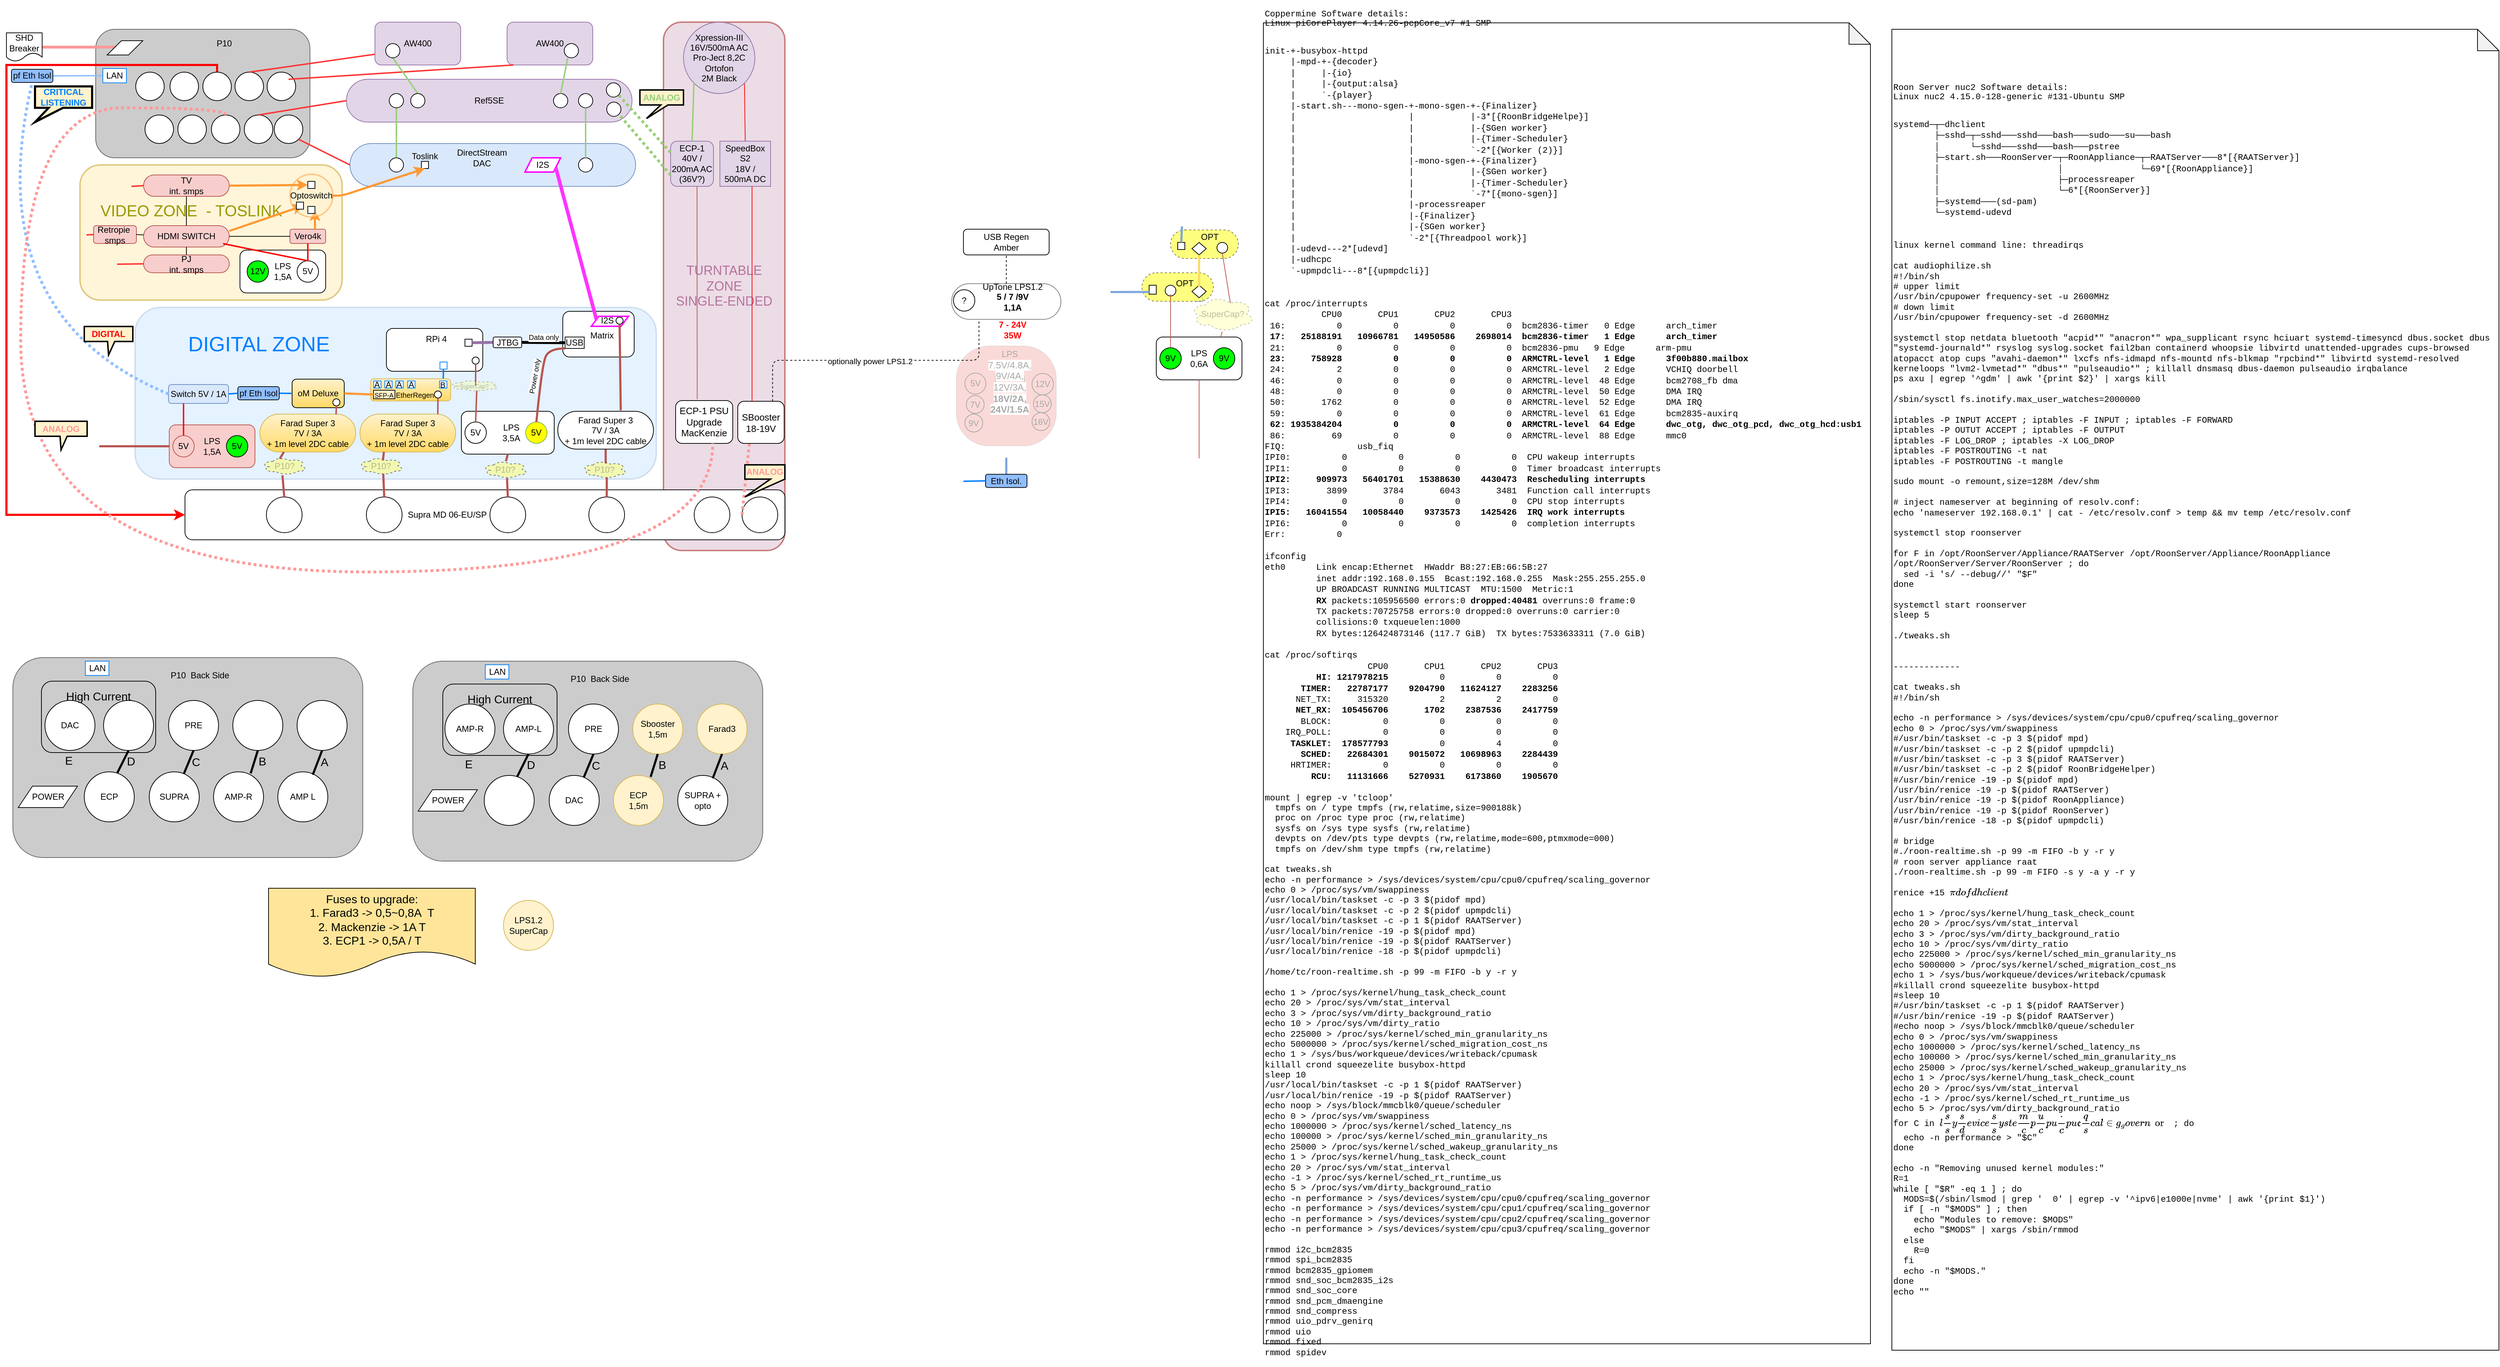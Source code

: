 <mxfile version="14.1.2" type="github" pages="2">
  <diagram id="frB2AARtGY0DQCCk_Cin" name="Page-1">
    <mxGraphModel dx="1186" dy="1725" grid="1" gridSize="10" guides="1" tooltips="1" connect="1" arrows="1" fold="1" page="1" pageScale="1" pageWidth="1100" pageHeight="850" math="0" shadow="0">
      <root>
        <mxCell id="0" />
        <mxCell id="1" parent="0" />
        <mxCell id="OBH05SYVjdOEQUbnL4dN-43" value="&lt;div style=&quot;text-align: left ; font-size: 22px&quot;&gt;&lt;font style=&quot;font-size: 22px&quot; color=&quot;#999900&quot;&gt;VIDEO ZONE &amp;nbsp;- TOSLINK &amp;nbsp; &amp;nbsp; &amp;nbsp; &amp;nbsp;&amp;nbsp;&lt;/font&gt;&lt;/div&gt;&lt;div style=&quot;font-size: 22px&quot;&gt;&lt;font style=&quot;font-size: 22px&quot; color=&quot;#999900&quot;&gt;&lt;br&gt;&lt;/font&gt;&lt;/div&gt;&lt;div&gt;&lt;font style=&quot;font-size: 29px&quot; color=&quot;#666600&quot;&gt;&lt;br&gt;&lt;/font&gt;&lt;/div&gt;" style="rounded=1;whiteSpace=wrap;html=1;strokeColor=#d6b656;strokeWidth=2;fillColor=#fff2cc;opacity=75;align=center;" parent="1" vertex="1">
          <mxGeometry x="113" y="200" width="367" height="189.25" as="geometry" />
        </mxCell>
        <mxCell id="OBH05SYVjdOEQUbnL4dN-46" value="&lt;font style=&quot;font-size: 29px&quot;&gt;&lt;span style=&quot;color: rgb(0 , 127 , 255)&quot;&gt;&amp;nbsp; &amp;nbsp; &amp;nbsp; &amp;nbsp; &amp;nbsp;DIGITAL ZONE&lt;br&gt;&lt;/span&gt;&lt;br&gt;&lt;br&gt;&lt;br&gt;&lt;div&gt;&lt;div&gt;&lt;br&gt;&lt;/div&gt;&lt;/div&gt;&lt;/font&gt;" style="rounded=1;whiteSpace=wrap;html=1;strokeColor=#6c8ebf;strokeWidth=2;opacity=25;align=left;fillColor=#99CCFF;" parent="1" vertex="1">
          <mxGeometry x="190" y="399.5" width="730" height="240.5" as="geometry" />
        </mxCell>
        <mxCell id="OBH05SYVjdOEQUbnL4dN-44" value="&lt;font style=&quot;font-size: 18px&quot; color=&quot;#b5739d&quot;&gt;TURNTABLE&lt;br&gt;ZONE&lt;br&gt;SINGLE-ENDED&lt;/font&gt;" style="rounded=1;whiteSpace=wrap;html=1;strokeColor=#B85450;strokeWidth=2;gradientColor=none;opacity=75;fillColor=#E6D0DE;" parent="1" vertex="1">
          <mxGeometry x="930" width="170" height="740" as="geometry" />
        </mxCell>
        <mxCell id="53s6JgEZ6me2CBDkBuSd-2" value="&lt;font color=&quot;#000000&quot; style=&quot;font-size: 10px;&quot;&gt;Power only&lt;/font&gt;" style="edgeLabel;html=1;align=center;verticalAlign=middle;resizable=0;points=[];fontColor=#A8A8A8;fontSize=10;rotation=-80;" parent="1" vertex="1" connectable="0">
          <mxGeometry x="786.004" y="482.248" as="geometry">
            <mxPoint x="-20" y="-34" as="offset" />
          </mxGeometry>
        </mxCell>
        <mxCell id="76j5sk3wCB9ZU_lOgHT8-112" value="" style="rounded=1;whiteSpace=wrap;html=1;fillColor=#f8cecc;strokeColor=#b85450;" parent="1" vertex="1">
          <mxGeometry x="132" y="285" width="60" height="25" as="geometry" />
        </mxCell>
        <mxCell id="M235wbPJO0eQFkBtWyqc-112" value="" style="rounded=1;whiteSpace=wrap;html=1;arcSize=50;fillColor=#dae8fc;strokeColor=#6c8ebf;" parent="1" vertex="1">
          <mxGeometry x="491" y="170" width="400" height="60" as="geometry" />
        </mxCell>
        <mxCell id="76j5sk3wCB9ZU_lOgHT8-92" value="" style="shape=parallelogram;perimeter=parallelogramPerimeter;whiteSpace=wrap;html=1;strokeColor=#FF00FF;strokeWidth=2;" parent="1" vertex="1">
          <mxGeometry x="736" y="190" width="50" height="20" as="geometry" />
        </mxCell>
        <mxCell id="M235wbPJO0eQFkBtWyqc-65" value="" style="rounded=1;whiteSpace=wrap;html=1;" parent="1" vertex="1">
          <mxGeometry x="789" y="405" width="100" height="64" as="geometry" />
        </mxCell>
        <mxCell id="M235wbPJO0eQFkBtWyqc-36" value="" style="rounded=1;whiteSpace=wrap;html=1;fillColor=#f8cecc;strokeColor=#b85450;" parent="1" vertex="1">
          <mxGeometry x="407" y="290" width="50" height="20" as="geometry" />
        </mxCell>
        <mxCell id="M235wbPJO0eQFkBtWyqc-79" value="" style="rounded=1;whiteSpace=wrap;html=1;opacity=50;arcSize=33;fillOpacity=50;strokeOpacity=50;textOpacity=50;strokeColor=#A8A8A8;fontColor=#A8A8A8;fillColor=#EA6B66;" parent="1" vertex="1">
          <mxGeometry x="1340" y="453.5" width="140" height="140" as="geometry" />
        </mxCell>
        <mxCell id="M235wbPJO0eQFkBtWyqc-98" value="7V" style="ellipse;whiteSpace=wrap;html=1;aspect=fixed;fillColor=none;fillOpacity=50;strokeColor=#A8A8A8;fontColor=#A8A8A8;" parent="1" vertex="1">
          <mxGeometry x="1354" y="523" width="25" height="25" as="geometry" />
        </mxCell>
        <mxCell id="M235wbPJO0eQFkBtWyqc-96" value="15V" style="ellipse;whiteSpace=wrap;html=1;aspect=fixed;fillColor=none;fillOpacity=50;strokeColor=#A8A8A8;fontColor=#A8A8A8;" parent="1" vertex="1">
          <mxGeometry x="1448" y="522" width="25" height="25" as="geometry" />
        </mxCell>
        <mxCell id="M235wbPJO0eQFkBtWyqc-1" value="&lt;span&gt;Switch 5V / 1A&lt;/span&gt;" style="rounded=1;whiteSpace=wrap;html=1;fillColor=#dae8fc;strokeColor=#6c8ebf;" parent="1" vertex="1">
          <mxGeometry x="237" y="507.5" width="84" height="26.5" as="geometry" />
        </mxCell>
        <mxCell id="M235wbPJO0eQFkBtWyqc-3" value="" style="rounded=1;whiteSpace=wrap;html=1;" parent="1" vertex="1">
          <mxGeometry x="337" y="319.25" width="120" height="60" as="geometry" />
        </mxCell>
        <mxCell id="M235wbPJO0eQFkBtWyqc-5" value="LPS&lt;br&gt;1,5A" style="text;html=1;strokeColor=none;fillColor=none;align=center;verticalAlign=middle;whiteSpace=wrap;rounded=0;" parent="1" vertex="1">
          <mxGeometry x="377" y="339.25" width="40" height="20" as="geometry" />
        </mxCell>
        <mxCell id="M235wbPJO0eQFkBtWyqc-6" value="12V" style="ellipse;whiteSpace=wrap;html=1;aspect=fixed;fillColor=#00FF00;" parent="1" vertex="1">
          <mxGeometry x="347" y="334.25" width="30" height="30" as="geometry" />
        </mxCell>
        <mxCell id="M235wbPJO0eQFkBtWyqc-7" value="5V" style="ellipse;whiteSpace=wrap;html=1;aspect=fixed;fillColor=none;" parent="1" vertex="1">
          <mxGeometry x="417" y="334.25" width="30" height="30" as="geometry" />
        </mxCell>
        <mxCell id="M235wbPJO0eQFkBtWyqc-12" value="" style="rounded=1;whiteSpace=wrap;html=1;fillColor=#f8cecc;strokeColor=#b85450;" parent="1" vertex="1">
          <mxGeometry x="238" y="564" width="120" height="60" as="geometry" />
        </mxCell>
        <mxCell id="M235wbPJO0eQFkBtWyqc-13" value="LPS&lt;br&gt;1,5A" style="text;html=1;strokeColor=none;fillColor=none;align=center;verticalAlign=middle;whiteSpace=wrap;rounded=0;" parent="1" vertex="1">
          <mxGeometry x="273" y="579" width="50" height="30" as="geometry" />
        </mxCell>
        <mxCell id="M235wbPJO0eQFkBtWyqc-14" value="5V" style="ellipse;whiteSpace=wrap;html=1;aspect=fixed;fillColor=#f8cecc;strokeColor=#b85450;" parent="1" vertex="1">
          <mxGeometry x="243" y="579" width="30" height="30" as="geometry" />
        </mxCell>
        <mxCell id="M235wbPJO0eQFkBtWyqc-15" value="5V" style="ellipse;whiteSpace=wrap;html=1;aspect=fixed;fillColor=#00FF00;" parent="1" vertex="1">
          <mxGeometry x="318" y="579" width="30" height="30" as="geometry" />
        </mxCell>
        <mxCell id="M235wbPJO0eQFkBtWyqc-16" value="" style="rounded=1;whiteSpace=wrap;html=1;" parent="1" vertex="1">
          <mxGeometry x="1620" y="441" width="120" height="60" as="geometry" />
        </mxCell>
        <mxCell id="M235wbPJO0eQFkBtWyqc-17" value="LPS&lt;br&gt;0,6A" style="text;html=1;strokeColor=none;fillColor=none;align=center;verticalAlign=middle;whiteSpace=wrap;rounded=0;" parent="1" vertex="1">
          <mxGeometry x="1655" y="456" width="50" height="30" as="geometry" />
        </mxCell>
        <mxCell id="M235wbPJO0eQFkBtWyqc-18" value="9V" style="ellipse;whiteSpace=wrap;html=1;aspect=fixed;fillColor=#00FF00;" parent="1" vertex="1">
          <mxGeometry x="1625" y="456" width="30" height="30" as="geometry" />
        </mxCell>
        <mxCell id="M235wbPJO0eQFkBtWyqc-19" value="9V" style="ellipse;whiteSpace=wrap;html=1;aspect=fixed;fillColor=#00FF00;" parent="1" vertex="1">
          <mxGeometry x="1700" y="456" width="30" height="30" as="geometry" />
        </mxCell>
        <mxCell id="M235wbPJO0eQFkBtWyqc-20" value="" style="rounded=1;whiteSpace=wrap;html=1;" parent="1" vertex="1">
          <mxGeometry x="647" y="545" width="130" height="60" as="geometry" />
        </mxCell>
        <mxCell id="M235wbPJO0eQFkBtWyqc-21" value="LPS&lt;br&gt;3,5A" style="text;html=1;strokeColor=none;fillColor=none;align=center;verticalAlign=middle;whiteSpace=wrap;rounded=0;" parent="1" vertex="1">
          <mxGeometry x="692" y="560" width="50" height="30" as="geometry" />
        </mxCell>
        <mxCell id="M235wbPJO0eQFkBtWyqc-23" value="5V" style="ellipse;whiteSpace=wrap;html=1;aspect=fixed;" parent="1" vertex="1">
          <mxGeometry x="652" y="560" width="30" height="30" as="geometry" />
        </mxCell>
        <mxCell id="M235wbPJO0eQFkBtWyqc-24" value="5V" style="ellipse;whiteSpace=wrap;html=1;aspect=fixed;strokeColor=#82b366;fillColor=#FFFF00;" parent="1" vertex="1">
          <mxGeometry x="737" y="560" width="30" height="30" as="geometry" />
        </mxCell>
        <mxCell id="M235wbPJO0eQFkBtWyqc-25" value="" style="rounded=1;whiteSpace=wrap;html=1;" parent="1" vertex="1">
          <mxGeometry x="260" y="655" width="840" height="70" as="geometry" />
        </mxCell>
        <mxCell id="M235wbPJO0eQFkBtWyqc-26" value="" style="ellipse;whiteSpace=wrap;html=1;aspect=fixed;rotation=0;direction=south;" parent="1" vertex="1">
          <mxGeometry x="374" y="665" width="50" height="50" as="geometry" />
        </mxCell>
        <mxCell id="M235wbPJO0eQFkBtWyqc-27" value="" style="ellipse;whiteSpace=wrap;html=1;aspect=fixed;rotation=0;direction=south;" parent="1" vertex="1">
          <mxGeometry x="514" y="665" width="50" height="50" as="geometry" />
        </mxCell>
        <mxCell id="M235wbPJO0eQFkBtWyqc-28" value="" style="ellipse;whiteSpace=wrap;html=1;aspect=fixed;rotation=0;direction=south;" parent="1" vertex="1">
          <mxGeometry x="825.5" y="665" width="50" height="50" as="geometry" />
        </mxCell>
        <mxCell id="M235wbPJO0eQFkBtWyqc-29" value="" style="ellipse;whiteSpace=wrap;html=1;aspect=fixed;rotation=0;direction=south;" parent="1" vertex="1">
          <mxGeometry x="687" y="665" width="50" height="50" as="geometry" />
        </mxCell>
        <mxCell id="M235wbPJO0eQFkBtWyqc-30" value="" style="ellipse;whiteSpace=wrap;html=1;aspect=fixed;rotation=0;direction=south;" parent="1" vertex="1">
          <mxGeometry x="973" y="665" width="50" height="50" as="geometry" />
        </mxCell>
        <mxCell id="M235wbPJO0eQFkBtWyqc-31" value="" style="ellipse;whiteSpace=wrap;html=1;aspect=fixed;rotation=0;direction=south;" parent="1" vertex="1">
          <mxGeometry x="1040" y="665" width="50" height="50" as="geometry" />
        </mxCell>
        <mxCell id="M235wbPJO0eQFkBtWyqc-34" value="" style="endArrow=none;html=1;fillColor=#f8cecc;strokeColor=#B85450;exitX=0;exitY=0.5;exitDx=0;exitDy=0;entryX=0.5;entryY=1;entryDx=0;entryDy=0;" parent="1" target="M235wbPJO0eQFkBtWyqc-16" edge="1">
          <mxGeometry width="50" height="50" relative="1" as="geometry">
            <mxPoint x="1680" y="611" as="sourcePoint" />
            <mxPoint x="1560" y="511" as="targetPoint" />
          </mxGeometry>
        </mxCell>
        <mxCell id="M235wbPJO0eQFkBtWyqc-35" value="" style="endArrow=none;html=1;fillColor=#f8cecc;strokeColor=#B85450;strokeWidth=3;exitX=0.515;exitY=0.04;exitDx=0;exitDy=0;exitPerimeter=0;" parent="1" source="76j5sk3wCB9ZU_lOgHT8-115" edge="1">
          <mxGeometry width="50" height="50" relative="1" as="geometry">
            <mxPoint x="709.067" y="608.675" as="sourcePoint" />
            <mxPoint x="712" y="605" as="targetPoint" />
          </mxGeometry>
        </mxCell>
        <mxCell id="M235wbPJO0eQFkBtWyqc-87" style="edgeStyle=orthogonalEdgeStyle;rounded=0;orthogonalLoop=1;jettySize=auto;html=1;exitX=0.75;exitY=1;exitDx=0;exitDy=0;entryX=1;entryY=0.75;entryDx=0;entryDy=0;strokeColor=#7EA6E0;" parent="1" source="M235wbPJO0eQFkBtWyqc-39" target="M235wbPJO0eQFkBtWyqc-48" edge="1">
          <mxGeometry relative="1" as="geometry" />
        </mxCell>
        <mxCell id="M235wbPJO0eQFkBtWyqc-39" value="" style="rounded=1;whiteSpace=wrap;html=1;arcSize=50;opacity=50;dashed=1;fillColor=#FFFF00;" parent="1" vertex="1">
          <mxGeometry x="1600" y="351" width="100" height="40" as="geometry" />
        </mxCell>
        <mxCell id="M235wbPJO0eQFkBtWyqc-40" value="" style="rounded=1;whiteSpace=wrap;html=1;arcSize=50;opacity=50;dashed=1;fillColor=#FFFF00;" parent="1" vertex="1">
          <mxGeometry x="1640" y="291" width="95" height="40" as="geometry" />
        </mxCell>
        <mxCell id="M235wbPJO0eQFkBtWyqc-41" value="" style="ellipse;whiteSpace=wrap;html=1;aspect=fixed;" parent="1" vertex="1">
          <mxGeometry x="1632.5" y="368.5" width="15" height="15" as="geometry" />
        </mxCell>
        <mxCell id="M235wbPJO0eQFkBtWyqc-42" value="" style="ellipse;whiteSpace=wrap;html=1;aspect=fixed;" parent="1" vertex="1">
          <mxGeometry x="1705" y="308.5" width="15" height="15" as="geometry" />
        </mxCell>
        <mxCell id="M235wbPJO0eQFkBtWyqc-43" value="" style="endArrow=none;html=1;fillColor=#f8cecc;strokeColor=#B85450;exitX=0.5;exitY=0;exitDx=0;exitDy=0;" parent="1" source="M235wbPJO0eQFkBtWyqc-18" edge="1">
          <mxGeometry width="50" height="50" relative="1" as="geometry">
            <mxPoint x="1865" y="466" as="sourcePoint" />
            <mxPoint x="1640" y="381" as="targetPoint" />
          </mxGeometry>
        </mxCell>
        <mxCell id="M235wbPJO0eQFkBtWyqc-44" value="" style="endArrow=none;html=1;fillColor=#f8cecc;strokeColor=#B85450;exitX=0.625;exitY=0.2;exitDx=0;exitDy=0;entryX=0.5;entryY=1;entryDx=0;entryDy=0;exitPerimeter=0;" parent="1" source="76j5sk3wCB9ZU_lOgHT8-69" target="M235wbPJO0eQFkBtWyqc-42" edge="1">
          <mxGeometry width="50" height="50" relative="1" as="geometry">
            <mxPoint x="1650" y="466" as="sourcePoint" />
            <mxPoint x="1650" y="391" as="targetPoint" />
          </mxGeometry>
        </mxCell>
        <mxCell id="M235wbPJO0eQFkBtWyqc-45" value="" style="rhombus;whiteSpace=wrap;html=1;rotation=-180;" parent="1" vertex="1">
          <mxGeometry x="1670" y="368.5" width="20" height="17.5" as="geometry" />
        </mxCell>
        <mxCell id="M235wbPJO0eQFkBtWyqc-46" value="" style="rhombus;whiteSpace=wrap;html=1;rotation=-180;" parent="1" vertex="1">
          <mxGeometry x="1670" y="308.5" width="20" height="17.5" as="geometry" />
        </mxCell>
        <mxCell id="M235wbPJO0eQFkBtWyqc-47" value="" style="endArrow=none;html=1;fillColor=#f8cecc;entryX=0.5;entryY=0;entryDx=0;entryDy=0;strokeColor=#FFD966;strokeWidth=3;" parent="1" target="M235wbPJO0eQFkBtWyqc-46" edge="1">
          <mxGeometry width="50" height="50" relative="1" as="geometry">
            <mxPoint x="1680" y="371" as="sourcePoint" />
            <mxPoint x="1722.5" y="333.5" as="targetPoint" />
          </mxGeometry>
        </mxCell>
        <mxCell id="M235wbPJO0eQFkBtWyqc-48" value="OPT" style="text;html=1;strokeColor=none;fillColor=none;align=center;verticalAlign=middle;whiteSpace=wrap;rounded=0;rotation=0;opacity=50;" parent="1" vertex="1">
          <mxGeometry x="1635" y="351" width="50" height="30" as="geometry" />
        </mxCell>
        <mxCell id="M235wbPJO0eQFkBtWyqc-49" value="OPT" style="text;html=1;strokeColor=none;fillColor=none;align=center;verticalAlign=middle;whiteSpace=wrap;rounded=0;opacity=50;" parent="1" vertex="1">
          <mxGeometry x="1670" y="286" width="50" height="30" as="geometry" />
        </mxCell>
        <mxCell id="M235wbPJO0eQFkBtWyqc-51" value="" style="rounded=1;whiteSpace=wrap;html=1;" parent="1" vertex="1">
          <mxGeometry x="542" y="429" width="135" height="60" as="geometry" />
        </mxCell>
        <mxCell id="M235wbPJO0eQFkBtWyqc-52" value="RPi 4" style="text;html=1;strokeColor=none;fillColor=none;align=center;verticalAlign=middle;whiteSpace=wrap;rounded=0;" parent="1" vertex="1">
          <mxGeometry x="592" y="434" width="40" height="20" as="geometry" />
        </mxCell>
        <mxCell id="M235wbPJO0eQFkBtWyqc-53" value="" style="ellipse;whiteSpace=wrap;html=1;aspect=fixed;" parent="1" vertex="1">
          <mxGeometry x="662" y="469" width="10" height="10" as="geometry" />
        </mxCell>
        <mxCell id="M235wbPJO0eQFkBtWyqc-54" value="" style="endArrow=none;html=1;fillColor=#f8cecc;strokeColor=#B85450;entryX=0.5;entryY=1;entryDx=0;entryDy=0;exitX=0.5;exitY=0;exitDx=0;exitDy=0;strokeWidth=2;" parent="1" target="M235wbPJO0eQFkBtWyqc-53" edge="1">
          <mxGeometry width="50" height="50" relative="1" as="geometry">
            <mxPoint x="667" y="509" as="sourcePoint" />
            <mxPoint x="662" y="159" as="targetPoint" />
          </mxGeometry>
        </mxCell>
        <mxCell id="M235wbPJO0eQFkBtWyqc-55" value="" style="rounded=0;whiteSpace=wrap;html=1;strokeColor=#007FFF;" parent="1" vertex="1">
          <mxGeometry x="617" y="476" width="10" height="10" as="geometry" />
        </mxCell>
        <mxCell id="M235wbPJO0eQFkBtWyqc-56" value="" style="rounded=0;whiteSpace=wrap;html=1;" parent="1" vertex="1">
          <mxGeometry x="1650" y="308.5" width="10" height="10" as="geometry" />
        </mxCell>
        <mxCell id="M235wbPJO0eQFkBtWyqc-57" value="" style="endArrow=none;html=1;fillColor=#dae8fc;exitX=0.5;exitY=0;exitDx=0;exitDy=0;strokeWidth=3;strokeColor=#7EA6E0;" parent="1" source="53s6JgEZ6me2CBDkBuSd-6" edge="1">
          <mxGeometry width="50" height="50" relative="1" as="geometry">
            <mxPoint x="477" y="593" as="sourcePoint" />
            <mxPoint x="1410" y="610" as="targetPoint" />
          </mxGeometry>
        </mxCell>
        <mxCell id="M235wbPJO0eQFkBtWyqc-60" value="" style="rounded=0;whiteSpace=wrap;html=1;" parent="1" vertex="1">
          <mxGeometry x="1610" y="368.5" width="10" height="12.5" as="geometry" />
        </mxCell>
        <mxCell id="M235wbPJO0eQFkBtWyqc-64" value="" style="endArrow=none;html=1;strokeColor=#7EA6E0;entryX=0;entryY=0.75;entryDx=0;entryDy=0;strokeWidth=3;" parent="1" target="M235wbPJO0eQFkBtWyqc-60" edge="1">
          <mxGeometry width="50" height="50" relative="1" as="geometry">
            <mxPoint x="1556" y="378" as="sourcePoint" />
            <mxPoint x="527" y="400" as="targetPoint" />
          </mxGeometry>
        </mxCell>
        <mxCell id="M235wbPJO0eQFkBtWyqc-67" value="USB" style="rounded=0;whiteSpace=wrap;html=1;" parent="1" vertex="1">
          <mxGeometry x="792.25" y="441" width="26.75" height="16" as="geometry" />
        </mxCell>
        <mxCell id="M235wbPJO0eQFkBtWyqc-68" value="" style="rounded=0;whiteSpace=wrap;html=1;" parent="1" vertex="1">
          <mxGeometry x="652" y="444" width="10" height="10" as="geometry" />
        </mxCell>
        <mxCell id="M235wbPJO0eQFkBtWyqc-69" value="" style="endArrow=none;html=1;entryX=0;entryY=0.5;entryDx=0;entryDy=0;fillColor=#e1d5e7;exitX=1;exitY=0.5;exitDx=0;exitDy=0;strokeWidth=4;" parent="1" source="jf7ATLeE-LSNP4t4z8-3-1" target="M235wbPJO0eQFkBtWyqc-67" edge="1">
          <mxGeometry width="50" height="50" relative="1" as="geometry">
            <mxPoint x="806" y="445.5" as="sourcePoint" />
            <mxPoint x="597" y="513" as="targetPoint" />
          </mxGeometry>
        </mxCell>
        <mxCell id="jf7ATLeE-LSNP4t4z8-3-12" value="&lt;font color=&quot;#000000&quot; style=&quot;font-size: 10px;&quot;&gt;Data only&lt;/font&gt;" style="edgeLabel;html=1;align=center;verticalAlign=middle;resizable=0;points=[];fontColor=#A8A8A8;fontSize=10;" parent="M235wbPJO0eQFkBtWyqc-69" vertex="1" connectable="0">
          <mxGeometry x="0.402" y="-3" relative="1" as="geometry">
            <mxPoint x="-12.01" y="-11.15" as="offset" />
          </mxGeometry>
        </mxCell>
        <mxCell id="M235wbPJO0eQFkBtWyqc-74" value="Supra MD 06-EU/SP&amp;nbsp;" style="text;html=1;strokeColor=none;fillColor=none;align=center;verticalAlign=middle;whiteSpace=wrap;rounded=0;" parent="1" vertex="1">
          <mxGeometry x="569" y="685" width="120" height="10" as="geometry" />
        </mxCell>
        <mxCell id="M235wbPJO0eQFkBtWyqc-80" value="12V" style="ellipse;whiteSpace=wrap;html=1;aspect=fixed;fillColor=none;fillOpacity=50;strokeColor=#A8A8A8;fontColor=#A8A8A8;" parent="1" vertex="1">
          <mxGeometry x="1446" y="492" width="30" height="30" as="geometry" />
        </mxCell>
        <mxCell id="mm1vFh-hCThWvfkdCHbw-8" style="edgeStyle=orthogonalEdgeStyle;rounded=1;jumpStyle=arc;jumpSize=12;orthogonalLoop=1;jettySize=auto;html=1;exitX=0.5;exitY=0;exitDx=0;exitDy=0;entryX=0.5;entryY=1;entryDx=0;entryDy=0;dashed=1;endArrow=none;endFill=0;" parent="1" source="M235wbPJO0eQFkBtWyqc-83" target="mm1vFh-hCThWvfkdCHbw-6" edge="1">
          <mxGeometry relative="1" as="geometry" />
        </mxCell>
        <mxCell id="M235wbPJO0eQFkBtWyqc-83" value="" style="rounded=1;whiteSpace=wrap;html=1;arcSize=50;opacity=50;fillColor=none;" parent="1" vertex="1">
          <mxGeometry x="1333.5" y="366.25" width="153" height="50" as="geometry" />
        </mxCell>
        <mxCell id="M235wbPJO0eQFkBtWyqc-84" value="UpTone LPS1.2&lt;br&gt;&lt;b&gt;5 / 7 /9V&lt;br&gt;1,1A&lt;/b&gt;" style="text;html=1;strokeColor=none;fillColor=none;align=center;verticalAlign=middle;whiteSpace=wrap;rounded=0;rotation=0;" parent="1" vertex="1">
          <mxGeometry x="1371" y="372.25" width="95.5" height="25" as="geometry" />
        </mxCell>
        <mxCell id="M235wbPJO0eQFkBtWyqc-88" value="" style="endArrow=none;html=1;fillColor=#f8cecc;strokeColor=#B85450;entryX=0.5;entryY=1;entryDx=0;entryDy=0;strokeWidth=3;exitX=0.525;exitY=0.177;exitDx=0;exitDy=0;exitPerimeter=0;" parent="1" source="OBH05SYVjdOEQUbnL4dN-31" target="1uxTvB8G4I0eHR2gSPLV-1" edge="1">
          <mxGeometry width="50" height="50" relative="1" as="geometry">
            <mxPoint x="863" y="615" as="sourcePoint" />
            <mxPoint x="837" y="515" as="targetPoint" />
          </mxGeometry>
        </mxCell>
        <mxCell id="M235wbPJO0eQFkBtWyqc-92" value="?" style="ellipse;whiteSpace=wrap;html=1;aspect=fixed;" parent="1" vertex="1">
          <mxGeometry x="1336" y="374.75" width="30" height="30" as="geometry" />
        </mxCell>
        <mxCell id="M235wbPJO0eQFkBtWyqc-95" value="LPS&lt;br&gt;&lt;span style=&quot;font-family: helvetica, arial, sans-serif; font-size: 13px; text-align: left; background-color: rgb(255, 255, 255);&quot;&gt;7.5V/4.8A, 9V/4A, 12V/3A, &lt;b&gt;18V/2A, 24V/1.5A&lt;/b&gt;&lt;/span&gt;" style="text;html=1;fillColor=none;align=center;verticalAlign=middle;whiteSpace=wrap;rounded=0;fillOpacity=50;strokeColor=#A8A8A8;fontColor=#A8A8A8;" parent="1" vertex="1">
          <mxGeometry x="1395" y="496" width="40" height="15" as="geometry" />
        </mxCell>
        <mxCell id="M235wbPJO0eQFkBtWyqc-97" value="16V" style="ellipse;whiteSpace=wrap;html=1;aspect=fixed;fillColor=none;fillOpacity=50;strokeColor=#A8A8A8;fontColor=#A8A8A8;" parent="1" vertex="1">
          <mxGeometry x="1446" y="547" width="25" height="25" as="geometry" />
        </mxCell>
        <mxCell id="M235wbPJO0eQFkBtWyqc-94" value="5V" style="ellipse;whiteSpace=wrap;html=1;aspect=fixed;fillColor=none;fillOpacity=50;strokeColor=#A8A8A8;fontColor=#A8A8A8;" parent="1" vertex="1">
          <mxGeometry x="1352" y="491.5" width="29.5" height="29.5" as="geometry" />
        </mxCell>
        <mxCell id="M235wbPJO0eQFkBtWyqc-99" value="9V" style="ellipse;whiteSpace=wrap;html=1;aspect=fixed;fillColor=none;fillOpacity=50;strokeColor=#A8A8A8;fontColor=#A8A8A8;" parent="1" vertex="1">
          <mxGeometry x="1352" y="549" width="25" height="25" as="geometry" />
        </mxCell>
        <mxCell id="M235wbPJO0eQFkBtWyqc-100" value="" style="shape=parallelogram;perimeter=parallelogramPerimeter;whiteSpace=wrap;html=1;strokeColor=#FF00FF;strokeWidth=2;" parent="1" vertex="1">
          <mxGeometry x="829" y="412" width="52" height="14" as="geometry" />
        </mxCell>
        <mxCell id="M235wbPJO0eQFkBtWyqc-101" value="I2S" style="text;html=1;strokeColor=none;fillColor=none;align=center;verticalAlign=middle;whiteSpace=wrap;rounded=0;" parent="1" vertex="1">
          <mxGeometry x="829" y="409" width="45" height="17.25" as="geometry" />
        </mxCell>
        <mxCell id="M235wbPJO0eQFkBtWyqc-66" value="Matrix" style="text;html=1;strokeColor=none;fillColor=none;align=center;verticalAlign=middle;whiteSpace=wrap;rounded=0;" parent="1" vertex="1">
          <mxGeometry x="823.5" y="424" width="40" height="30" as="geometry" />
        </mxCell>
        <mxCell id="M235wbPJO0eQFkBtWyqc-78" value="" style="ellipse;whiteSpace=wrap;html=1;aspect=fixed;" parent="1" vertex="1">
          <mxGeometry x="863.5" y="413" width="10" height="10" as="geometry" />
        </mxCell>
        <mxCell id="M235wbPJO0eQFkBtWyqc-105" value="" style="endArrow=none;html=1;fillColor=#f8cecc;strokeColor=#B85450;strokeWidth=3;exitX=0.658;exitY=-0.023;exitDx=0;exitDy=0;exitPerimeter=0;" parent="1" source="1uxTvB8G4I0eHR2gSPLV-1" target="M235wbPJO0eQFkBtWyqc-78" edge="1">
          <mxGeometry width="50" height="50" relative="1" as="geometry">
            <mxPoint x="929.5" y="530" as="sourcePoint" />
            <mxPoint x="885" y="300" as="targetPoint" />
          </mxGeometry>
        </mxCell>
        <mxCell id="M235wbPJO0eQFkBtWyqc-113" value="DirectStream DAC" style="text;html=1;strokeColor=none;fillColor=none;align=center;verticalAlign=middle;whiteSpace=wrap;rounded=0;" parent="1" vertex="1">
          <mxGeometry x="626" y="180" width="100" height="20" as="geometry" />
        </mxCell>
        <mxCell id="M235wbPJO0eQFkBtWyqc-114" value="" style="endArrow=none;html=1;entryX=1;entryY=0.75;entryDx=0;entryDy=0;strokeColor=#FF33FF;strokeWidth=5;exitX=0;exitY=0.25;exitDx=0;exitDy=0;" parent="1" source="M235wbPJO0eQFkBtWyqc-100" target="76j5sk3wCB9ZU_lOgHT8-92" edge="1">
          <mxGeometry width="50" height="50" relative="1" as="geometry">
            <mxPoint x="657" y="430" as="sourcePoint" />
            <mxPoint x="707" y="380" as="targetPoint" />
          </mxGeometry>
        </mxCell>
        <mxCell id="76j5sk3wCB9ZU_lOgHT8-1" value="&lt;font color=&quot;#ff0000&quot;&gt;7 - 24V&lt;br&gt;35W&lt;/font&gt;" style="text;html=1;strokeColor=none;fillColor=none;align=center;verticalAlign=middle;whiteSpace=wrap;rounded=0;fontStyle=1" parent="1" vertex="1">
          <mxGeometry x="1393.75" y="416.25" width="50" height="30" as="geometry" />
        </mxCell>
        <mxCell id="76j5sk3wCB9ZU_lOgHT8-6" value="" style="rounded=1;whiteSpace=wrap;html=1;strokeColor=#666666;fontColor=#333333;fillColor=#CCCCCC;" parent="1" vertex="1">
          <mxGeometry x="135" y="10" width="300" height="180" as="geometry" />
        </mxCell>
        <mxCell id="76j5sk3wCB9ZU_lOgHT8-7" value="P10" style="text;html=1;strokeColor=none;fillColor=none;align=center;verticalAlign=middle;whiteSpace=wrap;rounded=0;" parent="1" vertex="1">
          <mxGeometry x="295" width="40" height="60" as="geometry" />
        </mxCell>
        <mxCell id="76j5sk3wCB9ZU_lOgHT8-10" value="" style="ellipse;whiteSpace=wrap;html=1;aspect=fixed;" parent="1" vertex="1">
          <mxGeometry x="191" y="70" width="40" height="40" as="geometry" />
        </mxCell>
        <mxCell id="76j5sk3wCB9ZU_lOgHT8-11" value="" style="ellipse;whiteSpace=wrap;html=1;aspect=fixed;" parent="1" vertex="1">
          <mxGeometry x="239" y="70" width="40" height="40" as="geometry" />
        </mxCell>
        <mxCell id="cdXIdKlyyr9PJ7xX7_ld-2" style="edgeStyle=orthogonalEdgeStyle;rounded=0;orthogonalLoop=1;jettySize=auto;html=1;exitX=0.5;exitY=0;exitDx=0;exitDy=0;entryX=0;entryY=0.5;entryDx=0;entryDy=0;strokeWidth=3;strokeColor=#FF0000;jumpStyle=arc;" parent="1" source="76j5sk3wCB9ZU_lOgHT8-12" target="M235wbPJO0eQFkBtWyqc-25" edge="1">
          <mxGeometry relative="1" as="geometry">
            <Array as="points">
              <mxPoint x="305" y="60" />
              <mxPoint x="10" y="60" />
              <mxPoint x="10" y="690" />
            </Array>
          </mxGeometry>
        </mxCell>
        <mxCell id="76j5sk3wCB9ZU_lOgHT8-12" value="" style="ellipse;whiteSpace=wrap;html=1;aspect=fixed;" parent="1" vertex="1">
          <mxGeometry x="285" y="70" width="40" height="40" as="geometry" />
        </mxCell>
        <mxCell id="76j5sk3wCB9ZU_lOgHT8-13" value="" style="ellipse;whiteSpace=wrap;html=1;aspect=fixed;" parent="1" vertex="1">
          <mxGeometry x="330" y="70" width="40" height="40" as="geometry" />
        </mxCell>
        <mxCell id="76j5sk3wCB9ZU_lOgHT8-14" value="" style="ellipse;whiteSpace=wrap;html=1;aspect=fixed;" parent="1" vertex="1">
          <mxGeometry x="375" y="70" width="40" height="40" as="geometry" />
        </mxCell>
        <mxCell id="76j5sk3wCB9ZU_lOgHT8-15" value="" style="ellipse;whiteSpace=wrap;html=1;aspect=fixed;" parent="1" vertex="1">
          <mxGeometry x="204" y="130" width="40" height="40" as="geometry" />
        </mxCell>
        <mxCell id="76j5sk3wCB9ZU_lOgHT8-16" value="" style="ellipse;whiteSpace=wrap;html=1;aspect=fixed;" parent="1" vertex="1">
          <mxGeometry x="250" y="130" width="40" height="40" as="geometry" />
        </mxCell>
        <mxCell id="76j5sk3wCB9ZU_lOgHT8-17" value="" style="ellipse;whiteSpace=wrap;html=1;aspect=fixed;" parent="1" vertex="1">
          <mxGeometry x="297" y="130" width="40" height="40" as="geometry" />
        </mxCell>
        <mxCell id="76j5sk3wCB9ZU_lOgHT8-18" value="" style="ellipse;whiteSpace=wrap;html=1;aspect=fixed;" parent="1" vertex="1">
          <mxGeometry x="343" y="130" width="40" height="40" as="geometry" />
        </mxCell>
        <mxCell id="76j5sk3wCB9ZU_lOgHT8-19" value="" style="ellipse;whiteSpace=wrap;html=1;aspect=fixed;" parent="1" vertex="1">
          <mxGeometry x="385" y="130" width="40" height="40" as="geometry" />
        </mxCell>
        <mxCell id="76j5sk3wCB9ZU_lOgHT8-20" value="" style="endArrow=none;html=1;strokeWidth=2;entryX=1;entryY=1;entryDx=0;entryDy=0;strokeColor=#FF3333;exitX=0;exitY=0.5;exitDx=0;exitDy=0;" parent="1" source="M235wbPJO0eQFkBtWyqc-112" target="76j5sk3wCB9ZU_lOgHT8-19" edge="1">
          <mxGeometry width="50" height="50" relative="1" as="geometry">
            <mxPoint x="462" y="200" as="sourcePoint" />
            <mxPoint x="447" y="390" as="targetPoint" />
          </mxGeometry>
        </mxCell>
        <mxCell id="76j5sk3wCB9ZU_lOgHT8-21" value="AW400" style="rounded=1;whiteSpace=wrap;html=1;fillColor=#e1d5e7;strokeColor=#9673a6;" parent="1" vertex="1">
          <mxGeometry x="526" width="120" height="60" as="geometry" />
        </mxCell>
        <mxCell id="76j5sk3wCB9ZU_lOgHT8-22" value="AW400" style="rounded=1;whiteSpace=wrap;html=1;fillColor=#e1d5e7;strokeColor=#9673a6;" parent="1" vertex="1">
          <mxGeometry x="711" width="120" height="60" as="geometry" />
        </mxCell>
        <mxCell id="76j5sk3wCB9ZU_lOgHT8-23" value="Ref5SE" style="rounded=1;whiteSpace=wrap;html=1;arcSize=50;fillColor=#e1d5e7;strokeColor=#9673a6;" parent="1" vertex="1">
          <mxGeometry x="486" y="80" width="400" height="60" as="geometry" />
        </mxCell>
        <mxCell id="76j5sk3wCB9ZU_lOgHT8-24" value="" style="endArrow=none;html=1;strokeColor=#FF3333;strokeWidth=2;entryX=0;entryY=0.75;entryDx=0;entryDy=0;exitX=0.5;exitY=0;exitDx=0;exitDy=0;" parent="1" source="76j5sk3wCB9ZU_lOgHT8-13" target="76j5sk3wCB9ZU_lOgHT8-21" edge="1">
          <mxGeometry width="50" height="50" relative="1" as="geometry">
            <mxPoint x="517" y="400" as="sourcePoint" />
            <mxPoint x="567" y="350" as="targetPoint" />
          </mxGeometry>
        </mxCell>
        <mxCell id="76j5sk3wCB9ZU_lOgHT8-25" value="" style="endArrow=none;html=1;strokeColor=#FF3333;strokeWidth=2;exitX=0.75;exitY=0.25;exitDx=0;exitDy=0;exitPerimeter=0;" parent="1" source="76j5sk3wCB9ZU_lOgHT8-14" edge="1">
          <mxGeometry width="50" height="50" relative="1" as="geometry">
            <mxPoint x="347" y="100" as="sourcePoint" />
            <mxPoint x="720" y="60" as="targetPoint" />
          </mxGeometry>
        </mxCell>
        <mxCell id="76j5sk3wCB9ZU_lOgHT8-26" value="" style="endArrow=none;html=1;strokeColor=#FF3333;strokeWidth=2;entryX=0;entryY=0.5;entryDx=0;entryDy=0;exitX=0.5;exitY=0;exitDx=0;exitDy=0;" parent="1" source="76j5sk3wCB9ZU_lOgHT8-18" target="76j5sk3wCB9ZU_lOgHT8-23" edge="1">
          <mxGeometry width="50" height="50" relative="1" as="geometry">
            <mxPoint x="357" y="90" as="sourcePoint" />
            <mxPoint x="752" y="70" as="targetPoint" />
          </mxGeometry>
        </mxCell>
        <mxCell id="76j5sk3wCB9ZU_lOgHT8-30" value="" style="endArrow=none;html=1;strokeWidth=2;entryX=0.5;entryY=1;entryDx=0;entryDy=0;exitX=0.5;exitY=0;exitDx=0;exitDy=0;fillColor=#b0e3e6;strokeColor=#97D077;" parent="1" source="76j5sk3wCB9ZU_lOgHT8-32" target="76j5sk3wCB9ZU_lOgHT8-31" edge="1">
          <mxGeometry width="50" height="50" relative="1" as="geometry">
            <mxPoint x="556" y="180" as="sourcePoint" />
            <mxPoint x="556" y="150" as="targetPoint" />
          </mxGeometry>
        </mxCell>
        <mxCell id="76j5sk3wCB9ZU_lOgHT8-31" value="" style="ellipse;whiteSpace=wrap;html=1;aspect=fixed;" parent="1" vertex="1">
          <mxGeometry x="546" y="100" width="20" height="20" as="geometry" />
        </mxCell>
        <mxCell id="76j5sk3wCB9ZU_lOgHT8-32" value="" style="ellipse;whiteSpace=wrap;html=1;aspect=fixed;" parent="1" vertex="1">
          <mxGeometry x="546" y="190" width="20" height="20" as="geometry" />
        </mxCell>
        <mxCell id="76j5sk3wCB9ZU_lOgHT8-33" value="" style="ellipse;whiteSpace=wrap;html=1;aspect=fixed;" parent="1" vertex="1">
          <mxGeometry x="811" y="190" width="20" height="20" as="geometry" />
        </mxCell>
        <mxCell id="76j5sk3wCB9ZU_lOgHT8-34" value="" style="ellipse;whiteSpace=wrap;html=1;aspect=fixed;" parent="1" vertex="1">
          <mxGeometry x="811" y="100" width="20" height="20" as="geometry" />
        </mxCell>
        <mxCell id="76j5sk3wCB9ZU_lOgHT8-35" value="" style="endArrow=none;html=1;strokeWidth=2;entryX=0.5;entryY=1;entryDx=0;entryDy=0;exitX=0.5;exitY=0;exitDx=0;exitDy=0;strokeColor=#97D077;" parent="1" source="76j5sk3wCB9ZU_lOgHT8-33" target="76j5sk3wCB9ZU_lOgHT8-34" edge="1">
          <mxGeometry width="50" height="50" relative="1" as="geometry">
            <mxPoint x="566" y="200" as="sourcePoint" />
            <mxPoint x="566" y="130" as="targetPoint" />
          </mxGeometry>
        </mxCell>
        <mxCell id="76j5sk3wCB9ZU_lOgHT8-36" value="" style="endArrow=none;html=1;strokeWidth=2;entryX=0.5;entryY=1;entryDx=0;entryDy=0;fillColor=#b0e3e6;strokeColor=#97D077;exitX=0.5;exitY=0;exitDx=0;exitDy=0;entryPerimeter=0;" parent="1" source="76j5sk3wCB9ZU_lOgHT8-39" target="76j5sk3wCB9ZU_lOgHT8-37" edge="1">
          <mxGeometry width="50" height="50" relative="1" as="geometry">
            <mxPoint x="556" y="100" as="sourcePoint" />
            <mxPoint x="566" y="130" as="targetPoint" />
          </mxGeometry>
        </mxCell>
        <mxCell id="76j5sk3wCB9ZU_lOgHT8-37" value="" style="ellipse;whiteSpace=wrap;html=1;aspect=fixed;" parent="1" vertex="1">
          <mxGeometry x="541" y="30" width="20" height="20" as="geometry" />
        </mxCell>
        <mxCell id="76j5sk3wCB9ZU_lOgHT8-38" value="" style="ellipse;whiteSpace=wrap;html=1;aspect=fixed;" parent="1" vertex="1">
          <mxGeometry x="791" y="30" width="20" height="20" as="geometry" />
        </mxCell>
        <mxCell id="76j5sk3wCB9ZU_lOgHT8-39" value="" style="ellipse;whiteSpace=wrap;html=1;aspect=fixed;" parent="1" vertex="1">
          <mxGeometry x="576" y="100" width="20" height="20" as="geometry" />
        </mxCell>
        <mxCell id="76j5sk3wCB9ZU_lOgHT8-40" value="" style="ellipse;whiteSpace=wrap;html=1;aspect=fixed;" parent="1" vertex="1">
          <mxGeometry x="776" y="100" width="20" height="20" as="geometry" />
        </mxCell>
        <mxCell id="76j5sk3wCB9ZU_lOgHT8-41" value="" style="endArrow=none;html=1;strokeWidth=2;fillColor=#b0e3e6;strokeColor=#97D077;exitX=0.5;exitY=0;exitDx=0;exitDy=0;" parent="1" source="76j5sk3wCB9ZU_lOgHT8-40" edge="1">
          <mxGeometry width="50" height="50" relative="1" as="geometry">
            <mxPoint x="596" y="110" as="sourcePoint" />
            <mxPoint x="796" y="50" as="targetPoint" />
          </mxGeometry>
        </mxCell>
        <mxCell id="76j5sk3wCB9ZU_lOgHT8-51" value="" style="endArrow=none;html=1;fillColor=#f8cecc;entryX=0.5;entryY=0;entryDx=0;entryDy=0;jumpStyle=arc;jumpSize=12;exitX=0.5;exitY=1;exitDx=0;exitDy=0;strokeWidth=2;strokeColor=#FF0000;" parent="1" source="M235wbPJO0eQFkBtWyqc-37" target="M235wbPJO0eQFkBtWyqc-7" edge="1">
          <mxGeometry width="50" height="50" relative="1" as="geometry">
            <mxPoint x="385" y="340" as="sourcePoint" />
            <mxPoint x="402" y="400" as="targetPoint" />
          </mxGeometry>
        </mxCell>
        <mxCell id="M235wbPJO0eQFkBtWyqc-37" value="Vero4k" style="text;html=1;align=center;verticalAlign=middle;whiteSpace=wrap;rounded=0;" parent="1" vertex="1">
          <mxGeometry x="412" y="290" width="40" height="20" as="geometry" />
        </mxCell>
        <mxCell id="76j5sk3wCB9ZU_lOgHT8-58" value="HDMI SWITCH" style="rounded=1;whiteSpace=wrap;html=1;arcSize=50;fillColor=#f8cecc;strokeColor=#b85450;" parent="1" vertex="1">
          <mxGeometry x="202" y="285" width="120" height="30" as="geometry" />
        </mxCell>
        <mxCell id="76j5sk3wCB9ZU_lOgHT8-59" value="" style="endArrow=none;html=1;strokeWidth=1;exitX=1;exitY=0.5;exitDx=0;exitDy=0;entryX=0;entryY=0.5;entryDx=0;entryDy=0;" parent="1" source="76j5sk3wCB9ZU_lOgHT8-58" target="M235wbPJO0eQFkBtWyqc-36" edge="1">
          <mxGeometry width="50" height="50" relative="1" as="geometry">
            <mxPoint x="592" y="460" as="sourcePoint" />
            <mxPoint x="375" y="330" as="targetPoint" />
          </mxGeometry>
        </mxCell>
        <mxCell id="76j5sk3wCB9ZU_lOgHT8-60" value="PJ&lt;br&gt;int. smps" style="rounded=1;whiteSpace=wrap;html=1;fillColor=#f8cecc;arcSize=50;strokeColor=#b85450;" parent="1" vertex="1">
          <mxGeometry x="202" y="326" width="120" height="25" as="geometry" />
        </mxCell>
        <mxCell id="76j5sk3wCB9ZU_lOgHT8-61" value="" style="endArrow=none;html=1;strokeWidth=2;strokeColor=#FF3333;exitX=0;exitY=0.5;exitDx=0;exitDy=0;" parent="1" source="76j5sk3wCB9ZU_lOgHT8-60" edge="1">
          <mxGeometry width="50" height="50" relative="1" as="geometry">
            <mxPoint x="537" y="210" as="sourcePoint" />
            <mxPoint x="165" y="339" as="targetPoint" />
          </mxGeometry>
        </mxCell>
        <mxCell id="76j5sk3wCB9ZU_lOgHT8-66" value="&lt;font style=&quot;font-size: 8px&quot;&gt;SuperCap?&lt;/font&gt;" style="ellipse;shape=cloud;whiteSpace=wrap;html=1;fillColor=#FFFF66;dashed=1;opacity=25;textOpacity=25;" parent="1" vertex="1">
          <mxGeometry x="630" y="501" width="70" height="16" as="geometry" />
        </mxCell>
        <mxCell id="76j5sk3wCB9ZU_lOgHT8-67" value="" style="endArrow=none;html=1;fillColor=#f8cecc;strokeColor=#B85450;exitX=0.5;exitY=0;exitDx=0;exitDy=0;strokeWidth=2;entryX=0.55;entryY=0.95;entryDx=0;entryDy=0;entryPerimeter=0;" parent="1" source="M235wbPJO0eQFkBtWyqc-23" target="76j5sk3wCB9ZU_lOgHT8-66" edge="1">
          <mxGeometry width="50" height="50" relative="1" as="geometry">
            <mxPoint x="667" y="536" as="sourcePoint" />
            <mxPoint x="665" y="517" as="targetPoint" />
          </mxGeometry>
        </mxCell>
        <mxCell id="76j5sk3wCB9ZU_lOgHT8-69" value="SuperCap?" style="ellipse;shape=cloud;whiteSpace=wrap;html=1;fillColor=#FFFF66;dashed=1;opacity=25;textOpacity=25;" parent="1" vertex="1">
          <mxGeometry x="1667.5" y="383.5" width="90" height="50" as="geometry" />
        </mxCell>
        <mxCell id="76j5sk3wCB9ZU_lOgHT8-70" value="" style="endArrow=none;html=1;fillColor=#f8cecc;strokeColor=#B85450;exitX=0.75;exitY=0;exitDx=0;exitDy=0;entryX=0.5;entryY=1;entryDx=0;entryDy=0;" parent="1" source="M235wbPJO0eQFkBtWyqc-16" target="76j5sk3wCB9ZU_lOgHT8-69" edge="1">
          <mxGeometry width="50" height="50" relative="1" as="geometry">
            <mxPoint x="1710" y="441" as="sourcePoint" />
            <mxPoint x="1712.5" y="323.5" as="targetPoint" />
          </mxGeometry>
        </mxCell>
        <mxCell id="76j5sk3wCB9ZU_lOgHT8-77" value="" style="endArrow=none;html=1;strokeColor=#9673a6;fillColor=#e1d5e7;exitX=0;exitY=0.5;exitDx=0;exitDy=0;strokeWidth=4;entryX=1;entryY=0.5;entryDx=0;entryDy=0;" parent="1" source="jf7ATLeE-LSNP4t4z8-3-1" target="M235wbPJO0eQFkBtWyqc-68" edge="1">
          <mxGeometry width="50" height="50" relative="1" as="geometry">
            <mxPoint x="797" y="491.5" as="sourcePoint" />
            <mxPoint x="697" y="419" as="targetPoint" />
          </mxGeometry>
        </mxCell>
        <mxCell id="76j5sk3wCB9ZU_lOgHT8-89" value="" style="rounded=0;whiteSpace=wrap;html=1;" parent="1" vertex="1">
          <mxGeometry x="591" y="195" width="10" height="10" as="geometry" />
        </mxCell>
        <mxCell id="76j5sk3wCB9ZU_lOgHT8-90" value="I2S" style="text;html=1;fillColor=none;align=center;verticalAlign=middle;whiteSpace=wrap;rounded=0;" parent="1" vertex="1">
          <mxGeometry x="736" y="182.5" width="50" height="35" as="geometry" />
        </mxCell>
        <mxCell id="76j5sk3wCB9ZU_lOgHT8-93" value="Toslink" style="text;html=1;strokeColor=none;fillColor=none;align=center;verticalAlign=middle;whiteSpace=wrap;rounded=0;" parent="1" vertex="1">
          <mxGeometry x="571" y="170" width="50" height="35" as="geometry" />
        </mxCell>
        <mxCell id="76j5sk3wCB9ZU_lOgHT8-94" value="" style="endArrow=classic;html=1;entryX=1;entryY=0.5;entryDx=0;entryDy=0;fillColor=#fad7ac;rounded=1;strokeWidth=3;exitX=0.75;exitY=0;exitDx=0;exitDy=0;strokeColor=#FF9933;" parent="1" source="M235wbPJO0eQFkBtWyqc-37" target="76j5sk3wCB9ZU_lOgHT8-99" edge="1">
          <mxGeometry width="50" height="50" relative="1" as="geometry">
            <mxPoint x="447" y="305.76" as="sourcePoint" />
            <mxPoint x="662" y="187" as="targetPoint" />
            <Array as="points" />
          </mxGeometry>
        </mxCell>
        <mxCell id="76j5sk3wCB9ZU_lOgHT8-98" value="Optoswitch" style="ellipse;whiteSpace=wrap;html=1;aspect=fixed;opacity=50;fillColor=#fff2cc;strokeColor=#FF9933;strokeWidth=2;" parent="1" vertex="1">
          <mxGeometry x="407" y="213" width="60" height="60" as="geometry" />
        </mxCell>
        <mxCell id="76j5sk3wCB9ZU_lOgHT8-99" value="" style="rounded=0;whiteSpace=wrap;html=1;" parent="1" vertex="1">
          <mxGeometry x="432" y="258" width="10" height="10" as="geometry" />
        </mxCell>
        <mxCell id="76j5sk3wCB9ZU_lOgHT8-100" value="" style="rounded=0;whiteSpace=wrap;html=1;" parent="1" vertex="1">
          <mxGeometry x="432" y="223" width="10" height="10" as="geometry" />
        </mxCell>
        <mxCell id="76j5sk3wCB9ZU_lOgHT8-101" value="" style="endArrow=classic;html=1;entryX=0.5;entryY=1;entryDx=0;entryDy=0;fillColor=#fad7ac;rounded=1;strokeWidth=3;exitX=1;exitY=0.5;exitDx=0;exitDy=0;strokeColor=#FF9933;" parent="1" source="76j5sk3wCB9ZU_lOgHT8-98" target="76j5sk3wCB9ZU_lOgHT8-93" edge="1">
          <mxGeometry width="50" height="50" relative="1" as="geometry">
            <mxPoint x="367" y="328.76" as="sourcePoint" />
            <mxPoint x="362" y="300" as="targetPoint" />
            <Array as="points">
              <mxPoint x="480" y="243" />
            </Array>
          </mxGeometry>
        </mxCell>
        <mxCell id="76j5sk3wCB9ZU_lOgHT8-102" value="" style="endArrow=none;html=1;strokeWidth=1;entryX=0.5;entryY=0;entryDx=0;entryDy=0;exitX=0.5;exitY=1;exitDx=0;exitDy=0;" parent="1" source="76j5sk3wCB9ZU_lOgHT8-58" target="76j5sk3wCB9ZU_lOgHT8-60" edge="1">
          <mxGeometry width="50" height="50" relative="1" as="geometry">
            <mxPoint x="332" y="290" as="sourcePoint" />
            <mxPoint x="402" y="330" as="targetPoint" />
          </mxGeometry>
        </mxCell>
        <mxCell id="76j5sk3wCB9ZU_lOgHT8-103" value="TV&lt;br&gt;int. smps" style="rounded=1;whiteSpace=wrap;html=1;fillColor=#f8cecc;arcSize=50;strokeColor=#b85450;" parent="1" vertex="1">
          <mxGeometry x="202" y="214" width="120" height="30" as="geometry" />
        </mxCell>
        <mxCell id="76j5sk3wCB9ZU_lOgHT8-106" value="" style="endArrow=none;html=1;strokeWidth=1;exitX=0.5;exitY=0;exitDx=0;exitDy=0;entryX=0.5;entryY=1;entryDx=0;entryDy=0;" parent="1" source="76j5sk3wCB9ZU_lOgHT8-58" target="76j5sk3wCB9ZU_lOgHT8-103" edge="1">
          <mxGeometry width="50" height="50" relative="1" as="geometry">
            <mxPoint x="332" y="325" as="sourcePoint" />
            <mxPoint x="262" y="260" as="targetPoint" />
          </mxGeometry>
        </mxCell>
        <mxCell id="76j5sk3wCB9ZU_lOgHT8-107" value="" style="endArrow=none;html=1;strokeWidth=2;strokeColor=#FF3333;exitX=0;exitY=0.5;exitDx=0;exitDy=0;" parent="1" source="76j5sk3wCB9ZU_lOgHT8-103" edge="1">
          <mxGeometry width="50" height="50" relative="1" as="geometry">
            <mxPoint x="212" y="385" as="sourcePoint" />
            <mxPoint x="185" y="230" as="targetPoint" />
          </mxGeometry>
        </mxCell>
        <mxCell id="76j5sk3wCB9ZU_lOgHT8-108" value="" style="endArrow=classic;html=1;fillColor=#fad7ac;rounded=1;strokeWidth=3;exitX=1;exitY=0.5;exitDx=0;exitDy=0;entryX=0;entryY=0.5;entryDx=0;entryDy=0;strokeColor=#FF9933;" parent="1" source="76j5sk3wCB9ZU_lOgHT8-103" target="76j5sk3wCB9ZU_lOgHT8-100" edge="1">
          <mxGeometry width="50" height="50" relative="1" as="geometry">
            <mxPoint x="432" y="328.76" as="sourcePoint" />
            <mxPoint x="407" y="244" as="targetPoint" />
            <Array as="points" />
          </mxGeometry>
        </mxCell>
        <mxCell id="76j5sk3wCB9ZU_lOgHT8-109" value="Retropie&amp;nbsp;&lt;br&gt;smps" style="text;html=1;strokeColor=none;fillColor=none;align=center;verticalAlign=middle;whiteSpace=wrap;rounded=0;" parent="1" vertex="1">
          <mxGeometry x="142" y="275" width="40" height="45" as="geometry" />
        </mxCell>
        <mxCell id="76j5sk3wCB9ZU_lOgHT8-113" value="" style="endArrow=none;html=1;strokeWidth=1;exitX=1;exitY=0.5;exitDx=0;exitDy=0;" parent="1" source="76j5sk3wCB9ZU_lOgHT8-112" edge="1">
          <mxGeometry width="50" height="50" relative="1" as="geometry">
            <mxPoint x="332" y="325" as="sourcePoint" />
            <mxPoint x="202" y="298" as="targetPoint" />
          </mxGeometry>
        </mxCell>
        <mxCell id="76j5sk3wCB9ZU_lOgHT8-114" value="" style="endArrow=none;html=1;strokeWidth=2;strokeColor=#FF3333;exitX=0;exitY=0.5;exitDx=0;exitDy=0;" parent="1" source="76j5sk3wCB9ZU_lOgHT8-112" edge="1">
          <mxGeometry width="50" height="50" relative="1" as="geometry">
            <mxPoint x="212" y="240" as="sourcePoint" />
            <mxPoint x="122" y="298" as="targetPoint" />
          </mxGeometry>
        </mxCell>
        <mxCell id="76j5sk3wCB9ZU_lOgHT8-115" value="P10?" style="ellipse;shape=cloud;whiteSpace=wrap;html=1;fillColor=#FFFF66;dashed=1;opacity=50;textOpacity=25;" parent="1" vertex="1">
          <mxGeometry x="677" y="614" width="63" height="25" as="geometry" />
        </mxCell>
        <mxCell id="76j5sk3wCB9ZU_lOgHT8-116" value="" style="endArrow=none;html=1;fillColor=#f8cecc;strokeColor=#B85450;exitX=0;exitY=0.5;exitDx=0;exitDy=0;strokeWidth=3;entryX=0.539;entryY=0.986;entryDx=0;entryDy=0;entryPerimeter=0;" parent="1" source="M235wbPJO0eQFkBtWyqc-29" edge="1" target="76j5sk3wCB9ZU_lOgHT8-115">
          <mxGeometry width="50" height="50" relative="1" as="geometry">
            <mxPoint x="712" y="700" as="sourcePoint" />
            <mxPoint x="711.65" y="622.75" as="targetPoint" />
          </mxGeometry>
        </mxCell>
        <mxCell id="jf7ATLeE-LSNP4t4z8-3-1" value="JTBG" style="rounded=1;whiteSpace=wrap;html=1;" parent="1" vertex="1">
          <mxGeometry x="691.5" y="441" width="40" height="15" as="geometry" />
        </mxCell>
        <mxCell id="jf7ATLeE-LSNP4t4z8-3-5" value="&lt;font color=&quot;#000000&quot;&gt;ECP-1&lt;br&gt;&lt;/font&gt;40V / 200mA AC&lt;br&gt;(36V?)&lt;font color=&quot;#000000&quot;&gt;&lt;br&gt;&lt;/font&gt;" style="rounded=1;whiteSpace=wrap;html=1;strokeColor=#9673a6;fillColor=#e1d5e7;" parent="1" vertex="1">
          <mxGeometry x="940" y="166.75" width="60" height="63.25" as="geometry" />
        </mxCell>
        <mxCell id="jf7ATLeE-LSNP4t4z8-3-6" value="" style="endArrow=none;html=1;fillColor=#f8cecc;strokeColor=#B85450;exitX=0.378;exitY=-0.034;exitDx=0;exitDy=0;curved=1;strokeWidth=1;exitPerimeter=0;" parent="1" source="-6cQfzMzyGC51tP0Eqjj-2" edge="1">
          <mxGeometry width="50" height="50" relative="1" as="geometry">
            <mxPoint x="791.25" y="652.5" as="sourcePoint" />
            <mxPoint x="977" y="230" as="targetPoint" />
            <Array as="points" />
          </mxGeometry>
        </mxCell>
        <mxCell id="jf7ATLeE-LSNP4t4z8-3-7" value="" style="endArrow=none;html=1;strokeWidth=4;entryX=1;entryY=1;entryDx=0;entryDy=0;exitX=0;exitY=0.25;exitDx=0;exitDy=0;strokeColor=#97D077;dashed=1;dashPattern=1 1;" parent="1" source="jf7ATLeE-LSNP4t4z8-3-5" target="iOKNTZCO_xFBOmE4Wzjg-64" edge="1">
          <mxGeometry width="50" height="50" relative="1" as="geometry">
            <mxPoint x="802" y="200" as="sourcePoint" />
            <mxPoint x="802" y="130" as="targetPoint" />
          </mxGeometry>
        </mxCell>
        <mxCell id="jf7ATLeE-LSNP4t4z8-3-8" value="" style="endArrow=none;html=1;fillColor=#dae8fc;curved=1;entryX=0;entryY=0.5;entryDx=0;entryDy=0;strokeWidth=2;strokeColor=#90BEFF;exitX=1;exitY=0.5;exitDx=0;exitDy=0;" parent="1" source="53s6JgEZ6me2CBDkBuSd-8" target="aQYm6t_41G4kme0ODkEK-2" edge="1">
          <mxGeometry width="50" height="50" relative="1" as="geometry">
            <mxPoint x="80" y="75" as="sourcePoint" />
            <mxPoint x="1095" y="240" as="targetPoint" />
            <Array as="points" />
          </mxGeometry>
        </mxCell>
        <mxCell id="1uxTvB8G4I0eHR2gSPLV-5" style="rounded=1;orthogonalLoop=1;jettySize=auto;html=1;exitX=1;exitY=1;exitDx=0;exitDy=0;entryX=0.5;entryY=0;entryDx=0;entryDy=0;strokeColor=#FF0000;endArrow=none;endFill=0;" parent="1" source="jf7ATLeE-LSNP4t4z8-3-9" target="1uxTvB8G4I0eHR2gSPLV-2" edge="1">
          <mxGeometry relative="1" as="geometry" />
        </mxCell>
        <mxCell id="jf7ATLeE-LSNP4t4z8-3-9" value="&lt;font color=&quot;#000000&quot;&gt;Xpression-III&lt;br&gt;&lt;/font&gt;&lt;span style=&quot;color: rgb(0 , 0 , 0)&quot;&gt;16V/500mA AC&lt;/span&gt;&lt;font color=&quot;#000000&quot;&gt;&lt;br&gt;Pro-Ject 8,2C&lt;br&gt;Ortofon&lt;br&gt;2M Black&lt;br&gt;&lt;/font&gt;" style="ellipse;whiteSpace=wrap;html=1;aspect=fixed;strokeColor=#9673a6;fillColor=#e1d5e7;" parent="1" vertex="1">
          <mxGeometry x="958" width="100" height="100" as="geometry" />
        </mxCell>
        <mxCell id="jf7ATLeE-LSNP4t4z8-3-10" value="" style="endArrow=none;html=1;fillColor=#f8cecc;exitX=0.5;exitY=1;exitDx=0;exitDy=0;strokeWidth=4;entryX=0.25;entryY=1;entryDx=0;entryDy=0;dashed=1;dashPattern=1 1;strokeColor=#FF9999;" parent="1" source="M235wbPJO0eQFkBtWyqc-31" target="1uxTvB8G4I0eHR2gSPLV-6" edge="1">
          <mxGeometry width="50" height="50" relative="1" as="geometry">
            <mxPoint x="1007" y="735" as="sourcePoint" />
            <mxPoint x="1110" y="260" as="targetPoint" />
          </mxGeometry>
        </mxCell>
        <mxCell id="jf7ATLeE-LSNP4t4z8-3-11" value="" style="endArrow=none;html=1;strokeWidth=2;entryX=0;entryY=1;entryDx=0;entryDy=0;exitX=0.5;exitY=0;exitDx=0;exitDy=0;strokeColor=#97D077;" parent="1" source="jf7ATLeE-LSNP4t4z8-3-5" target="jf7ATLeE-LSNP4t4z8-3-9" edge="1">
          <mxGeometry width="50" height="50" relative="1" as="geometry">
            <mxPoint x="925" y="195" as="sourcePoint" />
            <mxPoint x="845" y="135" as="targetPoint" />
          </mxGeometry>
        </mxCell>
        <mxCell id="53s6JgEZ6me2CBDkBuSd-1" value="" style="endArrow=none;html=1;fillColor=#f8cecc;strokeColor=#B85450;exitX=0.5;exitY=0;exitDx=0;exitDy=0;strokeWidth=3;jumpStyle=arc;jumpSize=12;entryX=0;entryY=1;entryDx=0;entryDy=0;curved=1;" parent="1" source="M235wbPJO0eQFkBtWyqc-24" target="M235wbPJO0eQFkBtWyqc-67" edge="1">
          <mxGeometry width="50" height="50" relative="1" as="geometry">
            <mxPoint x="677" y="432.5" as="sourcePoint" />
            <mxPoint x="860" y="300" as="targetPoint" />
            <Array as="points">
              <mxPoint x="760" y="480" />
              <mxPoint x="770" y="457" />
            </Array>
          </mxGeometry>
        </mxCell>
        <mxCell id="53s6JgEZ6me2CBDkBuSd-6" value="Eth Isol." style="rounded=1;whiteSpace=wrap;html=1;fillColor=#90BEFF;" parent="1" vertex="1">
          <mxGeometry x="1381" y="633.25" width="58" height="18.5" as="geometry" />
        </mxCell>
        <mxCell id="53s6JgEZ6me2CBDkBuSd-7" value="" style="endArrow=none;html=1;fillColor=#dae8fc;exitX=0.5;exitY=0;exitDx=0;exitDy=0;entryX=0.5;entryY=1;entryDx=0;entryDy=0;strokeWidth=3;strokeColor=#7EA6E0;" parent="1" source="M235wbPJO0eQFkBtWyqc-56" edge="1">
          <mxGeometry width="50" height="50" relative="1" as="geometry">
            <mxPoint x="1655" y="308.5" as="sourcePoint" />
            <mxPoint x="1656" y="286" as="targetPoint" />
          </mxGeometry>
        </mxCell>
        <mxCell id="53s6JgEZ6me2CBDkBuSd-8" value="pf Eth Isol" style="rounded=1;whiteSpace=wrap;html=1;fillColor=#90BEFF;" parent="1" vertex="1">
          <mxGeometry x="17" y="66" width="58" height="18.5" as="geometry" />
        </mxCell>
        <mxCell id="53s6JgEZ6me2CBDkBuSd-9" value="" style="endArrow=none;html=1;fillColor=#dae8fc;exitX=0;exitY=0.5;exitDx=0;exitDy=0;curved=1;entryX=0.5;entryY=1;entryDx=0;entryDy=0;strokeWidth=4;strokeColor=#90BEFF;dashed=1;dashPattern=1 1;" parent="1" source="M235wbPJO0eQFkBtWyqc-1" target="53s6JgEZ6me2CBDkBuSd-8" edge="1">
          <mxGeometry width="50" height="50" relative="1" as="geometry">
            <mxPoint x="210" y="466.75" as="sourcePoint" />
            <mxPoint x="77" y="100.0" as="targetPoint" />
            <Array as="points">
              <mxPoint x="-30" y="410" />
            </Array>
          </mxGeometry>
        </mxCell>
        <mxCell id="M235wbPJO0eQFkBtWyqc-11" value="" style="endArrow=none;html=1;exitX=0.5;exitY=0;exitDx=0;exitDy=0;entryX=0.25;entryY=1;entryDx=0;entryDy=0;strokeColor=#FF0000;strokeWidth=2;jumpStyle=arc;jumpSize=8;" parent="1" source="M235wbPJO0eQFkBtWyqc-14" target="M235wbPJO0eQFkBtWyqc-1" edge="1">
          <mxGeometry width="50" height="50" relative="1" as="geometry">
            <mxPoint x="234" y="480" as="sourcePoint" />
            <mxPoint x="219" y="490" as="targetPoint" />
          </mxGeometry>
        </mxCell>
        <mxCell id="-6cQfzMzyGC51tP0Eqjj-2" value="&lt;span&gt;&lt;font style=&quot;font-size: 13px&quot;&gt;ECP-1 PSU Upgrade MacKenzie&lt;/font&gt;&lt;/span&gt;" style="rounded=1;whiteSpace=wrap;html=1;" parent="1" vertex="1">
          <mxGeometry x="947" y="530" width="80" height="60" as="geometry" />
        </mxCell>
        <mxCell id="1uxTvB8G4I0eHR2gSPLV-1" value="Farad Super 3&lt;br&gt;7V / 3A&lt;br&gt;+ 1m level 2DC cable&lt;br&gt;" style="rounded=1;whiteSpace=wrap;html=1;arcSize=50;" parent="1" vertex="1">
          <mxGeometry x="782" y="545" width="134" height="53" as="geometry" />
        </mxCell>
        <mxCell id="1uxTvB8G4I0eHR2gSPLV-2" value="SpeedBox S2&lt;br&gt;18V / 500mA DC" style="rounded=0;whiteSpace=wrap;html=1;fillColor=#e1d5e7;strokeColor=#9673a6;" parent="1" vertex="1">
          <mxGeometry x="1009" y="166.75" width="71" height="63.25" as="geometry" />
        </mxCell>
        <mxCell id="mm1vFh-hCThWvfkdCHbw-2" style="edgeStyle=orthogonalEdgeStyle;rounded=1;jumpStyle=arc;jumpSize=12;orthogonalLoop=1;jettySize=auto;html=1;exitX=0.25;exitY=0;exitDx=0;exitDy=0;entryX=0.25;entryY=1;entryDx=0;entryDy=0;strokeColor=none;" parent="1" source="1uxTvB8G4I0eHR2gSPLV-6" target="M235wbPJO0eQFkBtWyqc-83" edge="1">
          <mxGeometry relative="1" as="geometry" />
        </mxCell>
        <mxCell id="mm1vFh-hCThWvfkdCHbw-4" style="edgeStyle=orthogonalEdgeStyle;rounded=1;jumpStyle=arc;jumpSize=12;orthogonalLoop=1;jettySize=auto;html=1;exitX=0.75;exitY=0;exitDx=0;exitDy=0;entryX=0.25;entryY=1;entryDx=0;entryDy=0;dashed=1;endArrow=none;endFill=0;" parent="1" source="1uxTvB8G4I0eHR2gSPLV-6" target="M235wbPJO0eQFkBtWyqc-83" edge="1">
          <mxGeometry relative="1" as="geometry" />
        </mxCell>
        <mxCell id="mm1vFh-hCThWvfkdCHbw-5" value="optionally power LPS1.2" style="edgeLabel;html=1;align=center;verticalAlign=middle;resizable=0;points=[];" parent="mm1vFh-hCThWvfkdCHbw-4" vertex="1" connectable="0">
          <mxGeometry x="-0.043" relative="1" as="geometry">
            <mxPoint y="1" as="offset" />
          </mxGeometry>
        </mxCell>
        <mxCell id="1uxTvB8G4I0eHR2gSPLV-6" value="&lt;font size=&quot;2&quot;&gt;SBooster&lt;br&gt;18-19V&lt;br&gt;&lt;/font&gt;" style="rounded=1;whiteSpace=wrap;html=1;" parent="1" vertex="1">
          <mxGeometry x="1034" y="531" width="65" height="59" as="geometry" />
        </mxCell>
        <mxCell id="1uxTvB8G4I0eHR2gSPLV-7" value="" style="endArrow=none;html=1;strokeColor=#FF0000;" parent="1" edge="1">
          <mxGeometry width="50" height="50" relative="1" as="geometry">
            <mxPoint x="1054" y="531" as="sourcePoint" />
            <mxPoint x="1054" y="230" as="targetPoint" />
          </mxGeometry>
        </mxCell>
        <mxCell id="mm1vFh-hCThWvfkdCHbw-1" value="" style="endArrow=none;html=1;strokeColor=none;jumpStyle=arc;jumpSize=12;" parent="1" edge="1">
          <mxGeometry width="50" height="50" relative="1" as="geometry">
            <mxPoint x="680" y="429" as="sourcePoint" />
            <mxPoint x="730" y="379" as="targetPoint" />
          </mxGeometry>
        </mxCell>
        <mxCell id="mm1vFh-hCThWvfkdCHbw-6" value="USB Regen&lt;br&gt;Amber" style="rounded=1;whiteSpace=wrap;html=1;" parent="1" vertex="1">
          <mxGeometry x="1350" y="290" width="120" height="36" as="geometry" />
        </mxCell>
        <mxCell id="diTDphLQHruljw2sMIFr-3" value="" style="endArrow=none;html=1;strokeWidth=2;entryX=0;entryY=0.5;entryDx=0;entryDy=0;strokeColor=#007FFF;jumpStyle=arc;jumpSize=8;" parent="1" target="53s6JgEZ6me2CBDkBuSd-6" edge="1">
          <mxGeometry width="50" height="50" relative="1" as="geometry">
            <mxPoint x="1350" y="643" as="sourcePoint" />
            <mxPoint x="620" y="310" as="targetPoint" />
          </mxGeometry>
        </mxCell>
        <mxCell id="PKS79ConWNvzZfTB2AbD-1" value="" style="endArrow=classic;html=1;fillColor=#fad7ac;rounded=1;strokeWidth=3;exitX=1;exitY=0.25;exitDx=0;exitDy=0;entryX=1;entryY=0.5;entryDx=0;entryDy=0;strokeColor=#FF9933;" parent="1" source="76j5sk3wCB9ZU_lOgHT8-58" target="PKS79ConWNvzZfTB2AbD-2" edge="1">
          <mxGeometry width="50" height="50" relative="1" as="geometry">
            <mxPoint x="332" y="240" as="sourcePoint" />
            <mxPoint x="442" y="238" as="targetPoint" />
            <Array as="points" />
          </mxGeometry>
        </mxCell>
        <mxCell id="PKS79ConWNvzZfTB2AbD-2" value="" style="rounded=0;whiteSpace=wrap;html=1;" parent="1" vertex="1">
          <mxGeometry x="416" y="252" width="10" height="10" as="geometry" />
        </mxCell>
        <mxCell id="53s6JgEZ6me2CBDkBuSd-13" value="" style="endArrow=none;html=1;fillColor=#f8cecc;curved=1;entryX=0.5;entryY=1;entryDx=0;entryDy=0;strokeWidth=4;edgeStyle=orthogonalEdgeStyle;dashed=1;dashPattern=1 1;strokeColor=#FF9999;exitX=0.5;exitY=0;exitDx=0;exitDy=0;sketch=0;shadow=0;" parent="1" source="76j5sk3wCB9ZU_lOgHT8-17" edge="1">
          <mxGeometry width="50" height="50" relative="1" as="geometry">
            <mxPoint x="298.0" y="150.053" as="sourcePoint" />
            <mxPoint x="999" y="590" as="targetPoint" />
            <Array as="points">
              <mxPoint x="317" y="120" />
              <mxPoint x="30" y="120" />
              <mxPoint x="30" y="770" />
              <mxPoint x="999" y="770" />
            </Array>
          </mxGeometry>
        </mxCell>
        <mxCell id="aQYm6t_41G4kme0ODkEK-2" value="LAN" style="rounded=0;whiteSpace=wrap;html=1;strokeColor=#007FFF;" parent="1" vertex="1">
          <mxGeometry x="145" y="65" width="33" height="20" as="geometry" />
        </mxCell>
        <mxCell id="ypcxiQf_RE1Gg7YUXVHt-1" value="&lt;p style=&quot;line-height: 100%&quot;&gt;&lt;font face=&quot;Courier New&quot;&gt;Coppermine Software details:&lt;br&gt;Linux piCorePlayer 4.14.26-pcpCore_v7 #1 SMP&lt;br&gt;&lt;br&gt;&lt;/font&gt;&lt;/p&gt;&lt;div&gt;&lt;font face=&quot;Courier New&quot;&gt;init-+-busybox-httpd&lt;/font&gt;&lt;/div&gt;&lt;div&gt;&lt;font face=&quot;Courier New&quot;&gt;&amp;nbsp; &amp;nbsp; &amp;nbsp;|-mpd-+-{decoder}&lt;/font&gt;&lt;/div&gt;&lt;div&gt;&lt;font face=&quot;Courier New&quot;&gt;&amp;nbsp; &amp;nbsp; &amp;nbsp;| &amp;nbsp; &amp;nbsp; |-{io}&lt;/font&gt;&lt;/div&gt;&lt;div&gt;&lt;font face=&quot;Courier New&quot;&gt;&amp;nbsp; &amp;nbsp; &amp;nbsp;| &amp;nbsp; &amp;nbsp; |-{output:alsa}&lt;/font&gt;&lt;/div&gt;&lt;div&gt;&lt;font face=&quot;Courier New&quot;&gt;&amp;nbsp; &amp;nbsp; &amp;nbsp;| &amp;nbsp; &amp;nbsp; `-{player}&lt;/font&gt;&lt;/div&gt;&lt;div&gt;&lt;font face=&quot;Courier New&quot;&gt;&amp;nbsp; &amp;nbsp; &amp;nbsp;|-start.sh---mono-sgen-+-mono-sgen-+-{Finalizer}&lt;/font&gt;&lt;/div&gt;&lt;div&gt;&lt;font face=&quot;Courier New&quot;&gt;&amp;nbsp; &amp;nbsp; &amp;nbsp;| &amp;nbsp; &amp;nbsp; &amp;nbsp; &amp;nbsp; &amp;nbsp; &amp;nbsp; &amp;nbsp; &amp;nbsp; &amp;nbsp; &amp;nbsp; &amp;nbsp;| &amp;nbsp; &amp;nbsp; &amp;nbsp; &amp;nbsp; &amp;nbsp; |-3*[{RoonBridgeHelpe}]&lt;/font&gt;&lt;/div&gt;&lt;div&gt;&lt;font face=&quot;Courier New&quot;&gt;&amp;nbsp; &amp;nbsp; &amp;nbsp;| &amp;nbsp; &amp;nbsp; &amp;nbsp; &amp;nbsp; &amp;nbsp; &amp;nbsp; &amp;nbsp; &amp;nbsp; &amp;nbsp; &amp;nbsp; &amp;nbsp;| &amp;nbsp; &amp;nbsp; &amp;nbsp; &amp;nbsp; &amp;nbsp; |-{SGen worker}&lt;/font&gt;&lt;/div&gt;&lt;div&gt;&lt;font face=&quot;Courier New&quot;&gt;&amp;nbsp; &amp;nbsp; &amp;nbsp;| &amp;nbsp; &amp;nbsp; &amp;nbsp; &amp;nbsp; &amp;nbsp; &amp;nbsp; &amp;nbsp; &amp;nbsp; &amp;nbsp; &amp;nbsp; &amp;nbsp;| &amp;nbsp; &amp;nbsp; &amp;nbsp; &amp;nbsp; &amp;nbsp; |-{Timer-Scheduler}&lt;/font&gt;&lt;/div&gt;&lt;div&gt;&lt;font face=&quot;Courier New&quot;&gt;&amp;nbsp; &amp;nbsp; &amp;nbsp;| &amp;nbsp; &amp;nbsp; &amp;nbsp; &amp;nbsp; &amp;nbsp; &amp;nbsp; &amp;nbsp; &amp;nbsp; &amp;nbsp; &amp;nbsp; &amp;nbsp;| &amp;nbsp; &amp;nbsp; &amp;nbsp; &amp;nbsp; &amp;nbsp; `-2*[{Worker (2)}]&lt;/font&gt;&lt;/div&gt;&lt;div&gt;&lt;font face=&quot;Courier New&quot;&gt;&amp;nbsp; &amp;nbsp; &amp;nbsp;| &amp;nbsp; &amp;nbsp; &amp;nbsp; &amp;nbsp; &amp;nbsp; &amp;nbsp; &amp;nbsp; &amp;nbsp; &amp;nbsp; &amp;nbsp; &amp;nbsp;|-mono-sgen-+-{Finalizer}&lt;/font&gt;&lt;/div&gt;&lt;div&gt;&lt;font face=&quot;Courier New&quot;&gt;&amp;nbsp; &amp;nbsp; &amp;nbsp;| &amp;nbsp; &amp;nbsp; &amp;nbsp; &amp;nbsp; &amp;nbsp; &amp;nbsp; &amp;nbsp; &amp;nbsp; &amp;nbsp; &amp;nbsp; &amp;nbsp;| &amp;nbsp; &amp;nbsp; &amp;nbsp; &amp;nbsp; &amp;nbsp; |-{SGen worker}&lt;/font&gt;&lt;/div&gt;&lt;div&gt;&lt;font face=&quot;Courier New&quot;&gt;&amp;nbsp; &amp;nbsp; &amp;nbsp;| &amp;nbsp; &amp;nbsp; &amp;nbsp; &amp;nbsp; &amp;nbsp; &amp;nbsp; &amp;nbsp; &amp;nbsp; &amp;nbsp; &amp;nbsp; &amp;nbsp;| &amp;nbsp; &amp;nbsp; &amp;nbsp; &amp;nbsp; &amp;nbsp; |-{Timer-Scheduler}&lt;/font&gt;&lt;/div&gt;&lt;div&gt;&lt;font face=&quot;Courier New&quot;&gt;&amp;nbsp; &amp;nbsp; &amp;nbsp;| &amp;nbsp; &amp;nbsp; &amp;nbsp; &amp;nbsp; &amp;nbsp; &amp;nbsp; &amp;nbsp; &amp;nbsp; &amp;nbsp; &amp;nbsp; &amp;nbsp;| &amp;nbsp; &amp;nbsp; &amp;nbsp; &amp;nbsp; &amp;nbsp; `-7*[{mono-sgen}]&lt;/font&gt;&lt;/div&gt;&lt;div&gt;&lt;font face=&quot;Courier New&quot;&gt;&amp;nbsp; &amp;nbsp; &amp;nbsp;| &amp;nbsp; &amp;nbsp; &amp;nbsp; &amp;nbsp; &amp;nbsp; &amp;nbsp; &amp;nbsp; &amp;nbsp; &amp;nbsp; &amp;nbsp; &amp;nbsp;|-processreaper&lt;/font&gt;&lt;/div&gt;&lt;div&gt;&lt;font face=&quot;Courier New&quot;&gt;&amp;nbsp; &amp;nbsp; &amp;nbsp;| &amp;nbsp; &amp;nbsp; &amp;nbsp; &amp;nbsp; &amp;nbsp; &amp;nbsp; &amp;nbsp; &amp;nbsp; &amp;nbsp; &amp;nbsp; &amp;nbsp;|-{Finalizer}&lt;/font&gt;&lt;/div&gt;&lt;div&gt;&lt;font face=&quot;Courier New&quot;&gt;&amp;nbsp; &amp;nbsp; &amp;nbsp;| &amp;nbsp; &amp;nbsp; &amp;nbsp; &amp;nbsp; &amp;nbsp; &amp;nbsp; &amp;nbsp; &amp;nbsp; &amp;nbsp; &amp;nbsp; &amp;nbsp;|-{SGen worker}&lt;/font&gt;&lt;/div&gt;&lt;div&gt;&lt;font face=&quot;Courier New&quot;&gt;&amp;nbsp; &amp;nbsp; &amp;nbsp;| &amp;nbsp; &amp;nbsp; &amp;nbsp; &amp;nbsp; &amp;nbsp; &amp;nbsp; &amp;nbsp; &amp;nbsp; &amp;nbsp; &amp;nbsp; &amp;nbsp;`-2*[{Threadpool work}]&lt;/font&gt;&lt;/div&gt;&lt;div&gt;&lt;font face=&quot;Courier New&quot;&gt;&amp;nbsp; &amp;nbsp; &amp;nbsp;|-udevd---2*[udevd]&lt;/font&gt;&lt;/div&gt;&lt;div&gt;&lt;font face=&quot;Courier New&quot;&gt;&amp;nbsp; &amp;nbsp; &amp;nbsp;|-udhcpc&lt;/font&gt;&lt;/div&gt;&lt;div&gt;&lt;font face=&quot;Courier New&quot;&gt;&amp;nbsp; &amp;nbsp; &amp;nbsp;`-upmpdcli---8*[{upmpdcli}]&lt;/font&gt;&lt;/div&gt;&lt;div&gt;&lt;font face=&quot;Courier New&quot;&gt;&lt;br&gt;&lt;/font&gt;&lt;/div&gt;&lt;div&gt;&lt;font face=&quot;Courier New&quot;&gt;&lt;br&gt;&lt;/font&gt;&lt;/div&gt;&lt;div&gt;&lt;div&gt;&lt;font face=&quot;Courier New&quot;&gt;cat /proc/interrupts&lt;/font&gt;&lt;/div&gt;&lt;div&gt;&lt;font face=&quot;Courier New&quot;&gt;&amp;nbsp; &amp;nbsp; &amp;nbsp; &amp;nbsp; &amp;nbsp; &amp;nbsp;CPU0 &amp;nbsp; &amp;nbsp; &amp;nbsp; CPU1 &amp;nbsp; &amp;nbsp; &amp;nbsp; CPU2 &amp;nbsp; &amp;nbsp; &amp;nbsp; CPU3&lt;/font&gt;&lt;/div&gt;&lt;div&gt;&lt;font face=&quot;Courier New&quot;&gt;&amp;nbsp;16: &amp;nbsp; &amp;nbsp; &amp;nbsp; &amp;nbsp; &amp;nbsp;0 &amp;nbsp; &amp;nbsp; &amp;nbsp; &amp;nbsp; &amp;nbsp;0 &amp;nbsp; &amp;nbsp; &amp;nbsp; &amp;nbsp; &amp;nbsp;0 &amp;nbsp; &amp;nbsp; &amp;nbsp; &amp;nbsp; &amp;nbsp;0 &amp;nbsp;bcm2836-timer &amp;nbsp; 0 Edge &amp;nbsp; &amp;nbsp; &amp;nbsp;arch_timer&lt;/font&gt;&lt;/div&gt;&lt;div&gt;&lt;font face=&quot;Courier New&quot;&gt;&lt;b&gt;&amp;nbsp;17: &amp;nbsp; 25188191 &amp;nbsp; 10966781 &amp;nbsp; 14950586 &amp;nbsp; &amp;nbsp;2698014 &amp;nbsp;bcm2836-timer &amp;nbsp; 1 Edge &amp;nbsp; &amp;nbsp; &amp;nbsp;arch_timer&lt;/b&gt;&lt;/font&gt;&lt;/div&gt;&lt;div&gt;&lt;font face=&quot;Courier New&quot;&gt;&amp;nbsp;21: &amp;nbsp; &amp;nbsp; &amp;nbsp; &amp;nbsp; &amp;nbsp;0 &amp;nbsp; &amp;nbsp; &amp;nbsp; &amp;nbsp; &amp;nbsp;0 &amp;nbsp; &amp;nbsp; &amp;nbsp; &amp;nbsp; &amp;nbsp;0 &amp;nbsp; &amp;nbsp; &amp;nbsp; &amp;nbsp; &amp;nbsp;0 &amp;nbsp;bcm2836-pmu &amp;nbsp; 9 Edge &amp;nbsp; &amp;nbsp; &amp;nbsp;arm-pmu&lt;/font&gt;&lt;/div&gt;&lt;div&gt;&lt;font face=&quot;Courier New&quot;&gt;&lt;b&gt;&amp;nbsp;23: &amp;nbsp; &amp;nbsp; 758928 &amp;nbsp; &amp;nbsp; &amp;nbsp; &amp;nbsp; &amp;nbsp;0 &amp;nbsp; &amp;nbsp; &amp;nbsp; &amp;nbsp; &amp;nbsp;0 &amp;nbsp; &amp;nbsp; &amp;nbsp; &amp;nbsp; &amp;nbsp;0 &amp;nbsp;ARMCTRL-level &amp;nbsp; 1 Edge &amp;nbsp; &amp;nbsp; &amp;nbsp;3f00b880.mailbox&lt;/b&gt;&lt;/font&gt;&lt;/div&gt;&lt;div&gt;&lt;font face=&quot;Courier New&quot;&gt;&amp;nbsp;24: &amp;nbsp; &amp;nbsp; &amp;nbsp; &amp;nbsp; &amp;nbsp;2 &amp;nbsp; &amp;nbsp; &amp;nbsp; &amp;nbsp; &amp;nbsp;0 &amp;nbsp; &amp;nbsp; &amp;nbsp; &amp;nbsp; &amp;nbsp;0 &amp;nbsp; &amp;nbsp; &amp;nbsp; &amp;nbsp; &amp;nbsp;0 &amp;nbsp;ARMCTRL-level &amp;nbsp; 2 Edge &amp;nbsp; &amp;nbsp; &amp;nbsp;VCHIQ doorbell&lt;/font&gt;&lt;/div&gt;&lt;div&gt;&lt;font face=&quot;Courier New&quot;&gt;&amp;nbsp;46: &amp;nbsp; &amp;nbsp; &amp;nbsp; &amp;nbsp; &amp;nbsp;0 &amp;nbsp; &amp;nbsp; &amp;nbsp; &amp;nbsp; &amp;nbsp;0 &amp;nbsp; &amp;nbsp; &amp;nbsp; &amp;nbsp; &amp;nbsp;0 &amp;nbsp; &amp;nbsp; &amp;nbsp; &amp;nbsp; &amp;nbsp;0 &amp;nbsp;ARMCTRL-level &amp;nbsp;48 Edge &amp;nbsp; &amp;nbsp; &amp;nbsp;bcm2708_fb dma&lt;/font&gt;&lt;/div&gt;&lt;div&gt;&lt;font face=&quot;Courier New&quot;&gt;&amp;nbsp;48: &amp;nbsp; &amp;nbsp; &amp;nbsp; &amp;nbsp; &amp;nbsp;0 &amp;nbsp; &amp;nbsp; &amp;nbsp; &amp;nbsp; &amp;nbsp;0 &amp;nbsp; &amp;nbsp; &amp;nbsp; &amp;nbsp; &amp;nbsp;0 &amp;nbsp; &amp;nbsp; &amp;nbsp; &amp;nbsp; &amp;nbsp;0 &amp;nbsp;ARMCTRL-level &amp;nbsp;50 Edge &amp;nbsp; &amp;nbsp; &amp;nbsp;DMA IRQ&lt;/font&gt;&lt;/div&gt;&lt;div&gt;&lt;font face=&quot;Courier New&quot;&gt;&amp;nbsp;50: &amp;nbsp; &amp;nbsp; &amp;nbsp; 1762 &amp;nbsp; &amp;nbsp; &amp;nbsp; &amp;nbsp; &amp;nbsp;0 &amp;nbsp; &amp;nbsp; &amp;nbsp; &amp;nbsp; &amp;nbsp;0 &amp;nbsp; &amp;nbsp; &amp;nbsp; &amp;nbsp; &amp;nbsp;0 &amp;nbsp;ARMCTRL-level &amp;nbsp;52 Edge &amp;nbsp; &amp;nbsp; &amp;nbsp;DMA IRQ&lt;/font&gt;&lt;/div&gt;&lt;div&gt;&lt;font face=&quot;Courier New&quot;&gt;&amp;nbsp;59: &amp;nbsp; &amp;nbsp; &amp;nbsp; &amp;nbsp; &amp;nbsp;0 &amp;nbsp; &amp;nbsp; &amp;nbsp; &amp;nbsp; &amp;nbsp;0 &amp;nbsp; &amp;nbsp; &amp;nbsp; &amp;nbsp; &amp;nbsp;0 &amp;nbsp; &amp;nbsp; &amp;nbsp; &amp;nbsp; &amp;nbsp;0 &amp;nbsp;ARMCTRL-level &amp;nbsp;61 Edge &amp;nbsp; &amp;nbsp; &amp;nbsp;bcm2835-auxirq&lt;/font&gt;&lt;/div&gt;&lt;div&gt;&lt;font face=&quot;Courier New&quot;&gt;&lt;b&gt;&amp;nbsp;62: 1935384204 &amp;nbsp; &amp;nbsp; &amp;nbsp; &amp;nbsp; &amp;nbsp;0 &amp;nbsp; &amp;nbsp; &amp;nbsp; &amp;nbsp; &amp;nbsp;0 &amp;nbsp; &amp;nbsp; &amp;nbsp; &amp;nbsp; &amp;nbsp;0 &amp;nbsp;ARMCTRL-level &amp;nbsp;64 Edge &amp;nbsp; &amp;nbsp; &amp;nbsp;dwc_otg, dwc_otg_pcd, dwc_otg_hcd:usb1&lt;/b&gt;&lt;/font&gt;&lt;/div&gt;&lt;div&gt;&lt;font face=&quot;Courier New&quot;&gt;&amp;nbsp;86: &amp;nbsp; &amp;nbsp; &amp;nbsp; &amp;nbsp; 69 &amp;nbsp; &amp;nbsp; &amp;nbsp; &amp;nbsp; &amp;nbsp;0 &amp;nbsp; &amp;nbsp; &amp;nbsp; &amp;nbsp; &amp;nbsp;0 &amp;nbsp; &amp;nbsp; &amp;nbsp; &amp;nbsp; &amp;nbsp;0 &amp;nbsp;ARMCTRL-level &amp;nbsp;88 Edge &amp;nbsp; &amp;nbsp; &amp;nbsp;mmc0&lt;/font&gt;&lt;/div&gt;&lt;div&gt;&lt;font face=&quot;Courier New&quot;&gt;FIQ: &amp;nbsp; &amp;nbsp; &amp;nbsp; &amp;nbsp; &amp;nbsp; &amp;nbsp; &amp;nbsp;usb_fiq&lt;/font&gt;&lt;/div&gt;&lt;div&gt;&lt;font face=&quot;Courier New&quot;&gt;IPI0: &amp;nbsp; &amp;nbsp; &amp;nbsp; &amp;nbsp; &amp;nbsp;0 &amp;nbsp; &amp;nbsp; &amp;nbsp; &amp;nbsp; &amp;nbsp;0 &amp;nbsp; &amp;nbsp; &amp;nbsp; &amp;nbsp; &amp;nbsp;0 &amp;nbsp; &amp;nbsp; &amp;nbsp; &amp;nbsp; &amp;nbsp;0 &amp;nbsp;CPU wakeup interrupts&lt;/font&gt;&lt;/div&gt;&lt;div&gt;&lt;font face=&quot;Courier New&quot;&gt;IPI1: &amp;nbsp; &amp;nbsp; &amp;nbsp; &amp;nbsp; &amp;nbsp;0 &amp;nbsp; &amp;nbsp; &amp;nbsp; &amp;nbsp; &amp;nbsp;0 &amp;nbsp; &amp;nbsp; &amp;nbsp; &amp;nbsp; &amp;nbsp;0 &amp;nbsp; &amp;nbsp; &amp;nbsp; &amp;nbsp; &amp;nbsp;0 &amp;nbsp;Timer broadcast interrupts&lt;/font&gt;&lt;/div&gt;&lt;div&gt;&lt;font face=&quot;Courier New&quot;&gt;&lt;b&gt;IPI2: &amp;nbsp; &amp;nbsp; 909973 &amp;nbsp; 56401701 &amp;nbsp; 15388630 &amp;nbsp; &amp;nbsp;4430473 &amp;nbsp;Rescheduling interrupts&lt;/b&gt;&lt;/font&gt;&lt;/div&gt;&lt;div&gt;&lt;font face=&quot;Courier New&quot;&gt;IPI3: &amp;nbsp; &amp;nbsp; &amp;nbsp; 3899 &amp;nbsp; &amp;nbsp; &amp;nbsp; 3784 &amp;nbsp; &amp;nbsp; &amp;nbsp; 6043 &amp;nbsp; &amp;nbsp; &amp;nbsp; 3481 &amp;nbsp;Function call interrupts&lt;/font&gt;&lt;/div&gt;&lt;div&gt;&lt;font face=&quot;Courier New&quot;&gt;IPI4: &amp;nbsp; &amp;nbsp; &amp;nbsp; &amp;nbsp; &amp;nbsp;0 &amp;nbsp; &amp;nbsp; &amp;nbsp; &amp;nbsp; &amp;nbsp;0 &amp;nbsp; &amp;nbsp; &amp;nbsp; &amp;nbsp; &amp;nbsp;0 &amp;nbsp; &amp;nbsp; &amp;nbsp; &amp;nbsp; &amp;nbsp;0 &amp;nbsp;CPU stop interrupts&lt;/font&gt;&lt;/div&gt;&lt;div&gt;&lt;font face=&quot;Courier New&quot;&gt;&lt;b&gt;IPI5: &amp;nbsp; 16041554 &amp;nbsp; 10058440 &amp;nbsp; &amp;nbsp;9373573 &amp;nbsp; &amp;nbsp;1425426 &amp;nbsp;IRQ work interrupts&lt;/b&gt;&lt;/font&gt;&lt;/div&gt;&lt;div&gt;&lt;font face=&quot;Courier New&quot;&gt;IPI6: &amp;nbsp; &amp;nbsp; &amp;nbsp; &amp;nbsp; &amp;nbsp;0 &amp;nbsp; &amp;nbsp; &amp;nbsp; &amp;nbsp; &amp;nbsp;0 &amp;nbsp; &amp;nbsp; &amp;nbsp; &amp;nbsp; &amp;nbsp;0 &amp;nbsp; &amp;nbsp; &amp;nbsp; &amp;nbsp; &amp;nbsp;0 &amp;nbsp;completion interrupts&lt;/font&gt;&lt;/div&gt;&lt;div&gt;&lt;font face=&quot;Courier New&quot;&gt;Err: &amp;nbsp; &amp;nbsp; &amp;nbsp; &amp;nbsp; &amp;nbsp;0&lt;/font&gt;&lt;/div&gt;&lt;/div&gt;&lt;div&gt;&lt;font face=&quot;Courier New&quot;&gt;&lt;br&gt;&lt;/font&gt;&lt;/div&gt;&lt;div&gt;&lt;div&gt;&lt;font face=&quot;Courier New&quot;&gt;ifconfig&lt;/font&gt;&lt;/div&gt;&lt;div&gt;&lt;font face=&quot;Courier New&quot;&gt;eth0 &amp;nbsp; &amp;nbsp; &amp;nbsp;Link encap:Ethernet &amp;nbsp;HWaddr B8:27:EB:66:5B:27&lt;/font&gt;&lt;/div&gt;&lt;div&gt;&lt;font face=&quot;Courier New&quot;&gt;&amp;nbsp; &amp;nbsp; &amp;nbsp; &amp;nbsp; &amp;nbsp; inet addr:192.168.0.155 &amp;nbsp;Bcast:192.168.0.255 &amp;nbsp;Mask:255.255.255.0&lt;/font&gt;&lt;/div&gt;&lt;div&gt;&lt;font face=&quot;Courier New&quot;&gt;&amp;nbsp; &amp;nbsp; &amp;nbsp; &amp;nbsp; &amp;nbsp; UP BROADCAST RUNNING MULTICAST &amp;nbsp;MTU:1500 &amp;nbsp;Metric:1&lt;/font&gt;&lt;/div&gt;&lt;div&gt;&lt;font face=&quot;Courier New&quot;&gt;&amp;nbsp; &amp;nbsp; &amp;nbsp; &amp;nbsp; &amp;nbsp; &lt;b&gt;RX&lt;/b&gt; packets:105956500 errors:0 &lt;b&gt;dropped:40481 &lt;/b&gt;overruns:0 frame:0&lt;/font&gt;&lt;/div&gt;&lt;div&gt;&lt;font face=&quot;Courier New&quot;&gt;&amp;nbsp; &amp;nbsp; &amp;nbsp; &amp;nbsp; &amp;nbsp; TX packets:70725758 errors:0 dropped:0 overruns:0 carrier:0&lt;/font&gt;&lt;/div&gt;&lt;div&gt;&lt;font face=&quot;Courier New&quot;&gt;&amp;nbsp; &amp;nbsp; &amp;nbsp; &amp;nbsp; &amp;nbsp; collisions:0 txqueuelen:1000&lt;/font&gt;&lt;/div&gt;&lt;div&gt;&lt;font face=&quot;Courier New&quot;&gt;&amp;nbsp; &amp;nbsp; &amp;nbsp; &amp;nbsp; &amp;nbsp; RX bytes:126424873146 (117.7 GiB) &amp;nbsp;TX bytes:7533633311 (7.0 GiB)&lt;/font&gt;&lt;/div&gt;&lt;/div&gt;&lt;div&gt;&lt;font face=&quot;Courier New&quot;&gt;&lt;br&gt;&lt;/font&gt;&lt;/div&gt;&lt;div&gt;&lt;div&gt;&lt;font face=&quot;Courier New&quot;&gt;cat /proc/softirqs&lt;/font&gt;&lt;/div&gt;&lt;div&gt;&lt;font face=&quot;Courier New&quot;&gt;&amp;nbsp; &amp;nbsp; &amp;nbsp; &amp;nbsp; &amp;nbsp; &amp;nbsp; &amp;nbsp; &amp;nbsp; &amp;nbsp; &amp;nbsp; CPU0 &amp;nbsp; &amp;nbsp; &amp;nbsp; CPU1 &amp;nbsp; &amp;nbsp; &amp;nbsp; CPU2 &amp;nbsp; &amp;nbsp; &amp;nbsp; CPU3&lt;/font&gt;&lt;/div&gt;&lt;div&gt;&lt;font face=&quot;Courier New&quot;&gt;&amp;nbsp; &amp;nbsp; &amp;nbsp; &amp;nbsp; &amp;nbsp; &lt;b&gt;HI: 1217978215 &lt;/b&gt;&amp;nbsp; &amp;nbsp; &amp;nbsp; &amp;nbsp; &amp;nbsp;0 &amp;nbsp; &amp;nbsp; &amp;nbsp; &amp;nbsp; &amp;nbsp;0 &amp;nbsp; &amp;nbsp; &amp;nbsp; &amp;nbsp; &amp;nbsp;0&lt;/font&gt;&lt;/div&gt;&lt;div&gt;&lt;font face=&quot;Courier New&quot;&gt;&amp;nbsp; &amp;nbsp; &amp;nbsp;&lt;b&gt; &amp;nbsp;TIMER: &amp;nbsp; 22787177 &amp;nbsp; &amp;nbsp;9204790 &amp;nbsp; 11624127 &amp;nbsp; &amp;nbsp;2283256&lt;/b&gt;&lt;/font&gt;&lt;/div&gt;&lt;div&gt;&lt;font face=&quot;Courier New&quot;&gt;&amp;nbsp; &amp;nbsp; &amp;nbsp; NET_TX: &amp;nbsp; &amp;nbsp; 315320 &amp;nbsp; &amp;nbsp; &amp;nbsp; &amp;nbsp; &amp;nbsp;2 &amp;nbsp; &amp;nbsp; &amp;nbsp; &amp;nbsp; &amp;nbsp;2 &amp;nbsp; &amp;nbsp; &amp;nbsp; &amp;nbsp; &amp;nbsp;0&lt;/font&gt;&lt;/div&gt;&lt;div&gt;&lt;font face=&quot;Courier New&quot;&gt;&amp;nbsp; &amp;nbsp; &amp;nbsp;&lt;b&gt; NET_RX: &amp;nbsp;105456706 &amp;nbsp; &amp;nbsp; &amp;nbsp; 1702 &amp;nbsp; &amp;nbsp;2387536 &amp;nbsp; &amp;nbsp;2417759&lt;/b&gt;&lt;/font&gt;&lt;/div&gt;&lt;div&gt;&lt;font face=&quot;Courier New&quot;&gt;&amp;nbsp; &amp;nbsp; &amp;nbsp; &amp;nbsp;BLOCK: &amp;nbsp; &amp;nbsp; &amp;nbsp; &amp;nbsp; &amp;nbsp;0 &amp;nbsp; &amp;nbsp; &amp;nbsp; &amp;nbsp; &amp;nbsp;0 &amp;nbsp; &amp;nbsp; &amp;nbsp; &amp;nbsp; &amp;nbsp;0 &amp;nbsp; &amp;nbsp; &amp;nbsp; &amp;nbsp; &amp;nbsp;0&lt;/font&gt;&lt;/div&gt;&lt;div&gt;&lt;font face=&quot;Courier New&quot;&gt;&amp;nbsp; &amp;nbsp; IRQ_POLL: &amp;nbsp; &amp;nbsp; &amp;nbsp; &amp;nbsp; &amp;nbsp;0 &amp;nbsp; &amp;nbsp; &amp;nbsp; &amp;nbsp; &amp;nbsp;0 &amp;nbsp; &amp;nbsp; &amp;nbsp; &amp;nbsp; &amp;nbsp;0 &amp;nbsp; &amp;nbsp; &amp;nbsp; &amp;nbsp; &amp;nbsp;0&lt;/font&gt;&lt;/div&gt;&lt;div&gt;&lt;font face=&quot;Courier New&quot;&gt;&amp;nbsp; &amp;nbsp; &amp;nbsp;&lt;b&gt;TASKLET: &amp;nbsp;178577793 &lt;/b&gt;&amp;nbsp; &amp;nbsp; &amp;nbsp; &amp;nbsp; &amp;nbsp;0 &amp;nbsp; &amp;nbsp; &amp;nbsp; &amp;nbsp; &amp;nbsp;4 &amp;nbsp; &amp;nbsp; &amp;nbsp; &amp;nbsp; &amp;nbsp;0&lt;/font&gt;&lt;/div&gt;&lt;div&gt;&lt;font face=&quot;Courier New&quot;&gt;&amp;nbsp; &amp;nbsp; &amp;nbsp; &lt;b&gt;&amp;nbsp;SCHED: &amp;nbsp; 22684301 &amp;nbsp; &amp;nbsp;9015072 &amp;nbsp; 10698963 &amp;nbsp; &amp;nbsp;2284439&lt;/b&gt;&lt;/font&gt;&lt;/div&gt;&lt;div&gt;&lt;font face=&quot;Courier New&quot;&gt;&amp;nbsp; &amp;nbsp; &amp;nbsp;HRTIMER: &amp;nbsp; &amp;nbsp; &amp;nbsp; &amp;nbsp; &amp;nbsp;0 &amp;nbsp; &amp;nbsp; &amp;nbsp; &amp;nbsp; &amp;nbsp;0 &amp;nbsp; &amp;nbsp; &amp;nbsp; &amp;nbsp; &amp;nbsp;0 &amp;nbsp; &amp;nbsp; &amp;nbsp; &amp;nbsp; &amp;nbsp;0&lt;/font&gt;&lt;/div&gt;&lt;div&gt;&lt;font face=&quot;Courier New&quot;&gt;&amp;nbsp; &amp;nbsp; &amp;nbsp; &amp;nbsp; &amp;nbsp;&lt;b&gt;RCU: &amp;nbsp; 11131666 &amp;nbsp; &amp;nbsp;5270931 &amp;nbsp; &amp;nbsp;6173860 &amp;nbsp; &amp;nbsp;1905670&lt;/b&gt;&lt;/font&gt;&lt;/div&gt;&lt;/div&gt;&lt;div&gt;&lt;font face=&quot;Courier New&quot;&gt;&lt;b&gt;&lt;br&gt;&lt;/b&gt;&lt;/font&gt;&lt;/div&gt;&lt;div&gt;&lt;font face=&quot;Courier New&quot;&gt;&lt;div&gt;mount | egrep -v &#39;tcloop&#39;&lt;/div&gt;&lt;div&gt;&amp;nbsp; tmpfs on / type tmpfs (rw,relatime,size=900188k)&lt;/div&gt;&lt;div&gt;&amp;nbsp; proc on /proc type proc (rw,relatime)&lt;/div&gt;&lt;div&gt;&amp;nbsp; sysfs on /sys type sysfs (rw,relatime)&lt;/div&gt;&lt;div&gt;&amp;nbsp; devpts on /dev/pts type devpts (rw,relatime,mode=600,ptmxmode=000)&lt;/div&gt;&lt;div&gt;&amp;nbsp; tmpfs on /dev/shm type tmpfs (rw,relatime)&lt;/div&gt;&lt;div&gt;&lt;br&gt;&lt;/div&gt;&lt;div&gt;cat tweaks.sh&lt;/div&gt;&lt;div&gt;&lt;div&gt;echo -n performance &amp;gt; /sys/devices/system/cpu/cpu0/cpufreq/scaling_governor&lt;/div&gt;&lt;div&gt;echo 0 &amp;gt; /proc/sys/vm/swappiness&lt;/div&gt;&lt;div&gt;/usr/local/bin/taskset -c -p 3 $(pidof mpd)&lt;/div&gt;&lt;div&gt;/usr/local/bin/taskset -c -p 2 $(pidof upmpdcli)&lt;/div&gt;&lt;div&gt;/usr/local/bin/taskset -c -p 1 $(pidof RAATServer)&lt;/div&gt;&lt;div&gt;/usr/local/bin/renice -19 -p $(pidof mpd)&lt;/div&gt;&lt;div&gt;/usr/local/bin/renice -19 -p $(pidof RAATServer)&lt;/div&gt;&lt;div&gt;/usr/local/bin/renice -18 -p $(pidof upmpdcli)&lt;/div&gt;&lt;div&gt;&lt;br&gt;&lt;/div&gt;&lt;div&gt;/home/tc/roon-realtime.sh -p 99 -m FIFO -b y -r y&lt;/div&gt;&lt;/div&gt;&lt;div&gt;&lt;br&gt;&lt;/div&gt;&lt;div&gt;&lt;div&gt;echo 1 &amp;gt; /proc/sys/kernel/hung_task_check_count&lt;/div&gt;&lt;div&gt;echo 20 &amp;gt; /proc/sys/vm/stat_interval&lt;/div&gt;&lt;div&gt;echo 3 &amp;gt; /proc/sys/vm/dirty_background_ratio&lt;/div&gt;&lt;div&gt;echo 10 &amp;gt; /proc/sys/vm/dirty_ratio&lt;/div&gt;&lt;div&gt;echo 225000 &amp;gt; /proc/sys/kernel/sched_min_granularity_ns&lt;/div&gt;&lt;div&gt;echo 5000000 &amp;gt; /proc/sys/kernel/sched_migration_cost_ns&lt;/div&gt;&lt;div&gt;echo 1 &amp;gt; /sys/bus/workqueue/devices/writeback/cpumask&lt;/div&gt;&lt;div&gt;killall crond squeezelite busybox-httpd&lt;/div&gt;&lt;div&gt;sleep 10&lt;/div&gt;&lt;div&gt;/usr/local/bin/taskset -c -p 1 $(pidof RAATServer)&lt;/div&gt;&lt;div&gt;/usr/local/bin/renice -19 -p $(pidof RAATServer)&lt;/div&gt;&lt;div&gt;echo noop &amp;gt; /sys/block/mmcblk0/queue/scheduler&lt;/div&gt;&lt;div&gt;echo 0 &amp;gt; /proc/sys/vm/swappiness&lt;/div&gt;&lt;div&gt;echo 1000000 &amp;gt; /proc/sys/kernel/sched_latency_ns&lt;/div&gt;&lt;div&gt;echo 100000 &amp;gt; /proc/sys/kernel/sched_min_granularity_ns&lt;/div&gt;&lt;div&gt;echo 25000 &amp;gt; /proc/sys/kernel/sched_wakeup_granularity_ns&lt;/div&gt;&lt;div&gt;echo 1 &amp;gt; /proc/sys/kernel/hung_task_check_count&lt;/div&gt;&lt;div&gt;echo 20 &amp;gt; /proc/sys/vm/stat_interval&lt;/div&gt;&lt;div&gt;echo -1 &amp;gt; /proc/sys/kernel/sched_rt_runtime_us&lt;/div&gt;&lt;div&gt;echo 5 &amp;gt; /proc/sys/vm/dirty_background_ratio&lt;/div&gt;&lt;div&gt;echo -n performance &amp;gt; /sys/devices/system/cpu/cpu0/cpufreq/scaling_governor&lt;/div&gt;&lt;div&gt;echo -n performance &amp;gt; /sys/devices/system/cpu/cpu1/cpufreq/scaling_governor&lt;/div&gt;&lt;div&gt;echo -n performance &amp;gt; /sys/devices/system/cpu/cpu2/cpufreq/scaling_governor&lt;/div&gt;&lt;div&gt;echo -n performance &amp;gt; /sys/devices/system/cpu/cpu3/cpufreq/scaling_governor&lt;/div&gt;&lt;/div&gt;&lt;div&gt;&lt;br&gt;&lt;/div&gt;&lt;div&gt;&lt;div&gt;rmmod i2c_bcm2835&lt;/div&gt;&lt;div&gt;rmmod spi_bcm2835&lt;/div&gt;&lt;div&gt;rmmod bcm2835_gpiomem&lt;/div&gt;&lt;div&gt;rmmod snd_soc_bcm2835_i2s&lt;/div&gt;&lt;div&gt;rmmod snd_soc_core&lt;/div&gt;&lt;div&gt;rmmod snd_pcm_dmaengine&lt;/div&gt;&lt;div&gt;rmmod snd_compress&lt;/div&gt;&lt;div&gt;rmmod uio_pdrv_genirq&lt;/div&gt;&lt;div&gt;rmmod uio&lt;/div&gt;&lt;div&gt;rmmod fixed&lt;/div&gt;&lt;div&gt;rmmod spidev&lt;/div&gt;&lt;/div&gt;&lt;/font&gt;&lt;/div&gt;&lt;p&gt;&lt;/p&gt;" style="shape=note;whiteSpace=wrap;html=1;backgroundOutline=1;darkOpacity=0.05;align=left;" parent="1" vertex="1">
          <mxGeometry x="1770" y="1" width="850" height="1850" as="geometry" />
        </mxCell>
        <mxCell id="OBH05SYVjdOEQUbnL4dN-9" value="oM Deluxe" style="rounded=1;whiteSpace=wrap;html=1;gradientColor=#FFD966;fillColor=#FFF2CC;" parent="1" vertex="1">
          <mxGeometry x="410" y="500" width="73" height="40" as="geometry" />
        </mxCell>
        <mxCell id="OBH05SYVjdOEQUbnL4dN-13" value="" style="endArrow=none;html=1;strokeWidth=2;entryX=0;entryY=0.5;entryDx=0;entryDy=0;strokeColor=#007FFF;jumpStyle=arc;jumpSize=8;exitX=1;exitY=0.5;exitDx=0;exitDy=0;" parent="1" source="Hf-usB7I5xMmd8kvtAqm-8" target="OBH05SYVjdOEQUbnL4dN-9" edge="1">
          <mxGeometry width="50" height="50" relative="1" as="geometry">
            <mxPoint x="277" y="545.75" as="sourcePoint" />
            <mxPoint x="357" y="521" as="targetPoint" />
          </mxGeometry>
        </mxCell>
        <mxCell id="OBH05SYVjdOEQUbnL4dN-16" value="&lt;p style=&quot;line-height: 100%&quot;&gt;&lt;font face=&quot;Courier New&quot;&gt;Roon Server nuc2 Software details:&lt;br&gt;Linux nuc2 4.15.0-128-generic #131-Ubuntu SMP&lt;br&gt;&lt;br&gt;&lt;/font&gt;&lt;/p&gt;&lt;div&gt;&lt;div&gt;&lt;font face=&quot;Courier New&quot;&gt;systemd─┬─dhclient&lt;/font&gt;&lt;/div&gt;&lt;div&gt;&lt;font face=&quot;Courier New&quot;&gt;&amp;nbsp; &amp;nbsp; &amp;nbsp; &amp;nbsp; ├─sshd─┬─sshd───sshd───bash───sudo───su───bash&lt;/font&gt;&lt;/div&gt;&lt;div&gt;&lt;font face=&quot;Courier New&quot;&gt;&amp;nbsp; &amp;nbsp; &amp;nbsp; &amp;nbsp; │ &amp;nbsp; &amp;nbsp; &amp;nbsp;└─sshd───sshd───bash───pstree&lt;/font&gt;&lt;/div&gt;&lt;div&gt;&lt;font face=&quot;Courier New&quot;&gt;&amp;nbsp; &amp;nbsp; &amp;nbsp; &amp;nbsp; ├─start.sh───RoonServer─┬─RoonAppliance─┬─RAATServer───8*[{RAATServer}]&lt;/font&gt;&lt;/div&gt;&lt;div&gt;&lt;font face=&quot;Courier New&quot;&gt;&amp;nbsp; &amp;nbsp; &amp;nbsp; &amp;nbsp; │ &amp;nbsp; &amp;nbsp; &amp;nbsp; &amp;nbsp; &amp;nbsp; &amp;nbsp; &amp;nbsp; &amp;nbsp; &amp;nbsp; &amp;nbsp; &amp;nbsp; │ &amp;nbsp; &amp;nbsp; &amp;nbsp; &amp;nbsp; &amp;nbsp; &amp;nbsp; &amp;nbsp; └─69*[{RoonAppliance}]&lt;/font&gt;&lt;/div&gt;&lt;div&gt;&lt;font face=&quot;Courier New&quot;&gt;&amp;nbsp; &amp;nbsp; &amp;nbsp; &amp;nbsp; │ &amp;nbsp; &amp;nbsp; &amp;nbsp; &amp;nbsp; &amp;nbsp; &amp;nbsp; &amp;nbsp; &amp;nbsp; &amp;nbsp; &amp;nbsp; &amp;nbsp; ├─processreaper&lt;/font&gt;&lt;/div&gt;&lt;div&gt;&lt;font face=&quot;Courier New&quot;&gt;&amp;nbsp; &amp;nbsp; &amp;nbsp; &amp;nbsp; │ &amp;nbsp; &amp;nbsp; &amp;nbsp; &amp;nbsp; &amp;nbsp; &amp;nbsp; &amp;nbsp; &amp;nbsp; &amp;nbsp; &amp;nbsp; &amp;nbsp; └─6*[{RoonServer}]&lt;/font&gt;&lt;/div&gt;&lt;div&gt;&lt;font face=&quot;Courier New&quot;&gt;&amp;nbsp; &amp;nbsp; &amp;nbsp; &amp;nbsp; ├─systemd───(sd-pam)&lt;/font&gt;&lt;/div&gt;&lt;div&gt;&lt;font face=&quot;Courier New&quot;&gt;&amp;nbsp; &amp;nbsp; &amp;nbsp; &amp;nbsp; └─systemd-udevd&lt;/font&gt;&lt;/div&gt;&lt;/div&gt;&lt;div&gt;&lt;font face=&quot;Courier New&quot;&gt;&lt;br&gt;&lt;/font&gt;&lt;/div&gt;&lt;div&gt;&lt;font face=&quot;Courier New&quot;&gt;&lt;br&gt;&lt;/font&gt;&lt;/div&gt;&lt;div&gt;&lt;div&gt;&lt;font face=&quot;Courier New&quot;&gt;linux kernel command line:&amp;nbsp;threadirqs&lt;/font&gt;&lt;/div&gt;&lt;/div&gt;&lt;div&gt;&lt;font face=&quot;Courier New&quot;&gt;&lt;div&gt;&lt;br&gt;&lt;/div&gt;&lt;div&gt;cat audiophilize.sh&lt;/div&gt;&lt;div&gt;#!/bin/sh&lt;/div&gt;&lt;div&gt;# upper limit&lt;br&gt;&lt;/div&gt;&lt;div&gt;/usr/bin/cpupower frequency-set -u 2600MHz&lt;/div&gt;&lt;div&gt;# down limit&lt;/div&gt;&lt;div&gt;/usr/bin/cpupower frequency-set -d 2600MHz&lt;/div&gt;&lt;div&gt;&lt;br&gt;&lt;/div&gt;&lt;div&gt;systemctl stop netdata bluetooth &quot;acpid*&quot; &quot;anacron*&quot; wpa_supplicant rsync hciuart systemd-timesyncd dbus.socket dbus &quot;systemd-journald*&quot; rsyslog syslog.socket fail2ban containerd whoopsie libvirtd unattended-upgrades cups-browsed atopacct atop cups &quot;avahi-daemon*&quot; lxcfs nfs-idmapd nfs-mountd nfs-blkmap &quot;rpcbind*&quot; libvirtd systemd-resolved kerneloops &quot;lvm2-lvmetad*&quot; &quot;dbus*&quot; &quot;pulseaudio*&quot; ; killall dnsmasq dbus-daemon pulseaudio irqbalance&lt;/div&gt;&lt;div&gt;ps axu | egrep &#39;^gdm&#39; | awk &#39;{print $2}&#39; | xargs kill&lt;/div&gt;&lt;div&gt;&lt;br&gt;&lt;/div&gt;&lt;div&gt;/sbin/sysctl fs.inotify.max_user_watches=2000000&lt;/div&gt;&lt;div&gt;&lt;br&gt;&lt;/div&gt;&lt;div&gt;iptables -P INPUT ACCEPT ; iptables -F INPUT ; iptables -F FORWARD&lt;/div&gt;&lt;div&gt;iptables -P OUTUT ACCEPT ; iptables -F OUTPUT&lt;/div&gt;&lt;div&gt;iptables -F LOG_DROP ; iptables -X LOG_DROP&lt;/div&gt;&lt;div&gt;iptables -F POSTROUTING -t nat&lt;/div&gt;&lt;div&gt;iptables -F POSTROUTING -t mangle&lt;/div&gt;&lt;div&gt;&lt;br&gt;&lt;/div&gt;&lt;div&gt;sudo mount -o remount,size=128M /dev/shm&lt;/div&gt;&lt;div&gt;&lt;br&gt;&lt;/div&gt;&lt;div&gt;# inject nameserver at beginning of resolv.conf:&lt;/div&gt;&lt;div&gt;echo &#39;nameserver 192.168.0.1&#39; | cat - /etc/resolv.conf &amp;gt; temp &amp;amp;&amp;amp; mv temp /etc/resolv.conf&lt;/div&gt;&lt;div&gt;&lt;br&gt;&lt;/div&gt;&lt;div&gt;systemctl stop roonserver&lt;/div&gt;&lt;div&gt;&lt;br&gt;&lt;/div&gt;&lt;div&gt;for F in /opt/RoonServer/Appliance/RAATServer /opt/RoonServer/Appliance/RoonAppliance /opt/RoonServer/Server/RoonServer ; do&lt;/div&gt;&lt;div&gt;&amp;nbsp; sed -i &#39;s/ --debug//&#39; &quot;$F&quot;&lt;/div&gt;&lt;div&gt;done&lt;/div&gt;&lt;div&gt;&lt;br&gt;&lt;/div&gt;&lt;div&gt;systemctl start roonserver&lt;/div&gt;&lt;div&gt;sleep 5&lt;/div&gt;&lt;div&gt;&lt;br&gt;&lt;/div&gt;&lt;div&gt;./tweaks.sh&lt;/div&gt;&lt;div&gt;&lt;br&gt;&lt;/div&gt;&lt;div&gt;&lt;br&gt;&lt;/div&gt;&lt;div&gt;-------------&lt;/div&gt;&lt;div&gt;&lt;br&gt;&lt;/div&gt;&lt;div&gt;cat tweaks.sh&lt;/div&gt;&lt;div&gt;&lt;div&gt;#!/bin/sh&lt;/div&gt;&lt;div&gt;&lt;br&gt;&lt;/div&gt;&lt;div&gt;echo -n performance &amp;gt; /sys/devices/system/cpu/cpu0/cpufreq/scaling_governor&lt;/div&gt;&lt;div&gt;echo 0 &amp;gt; /proc/sys/vm/swappiness&lt;/div&gt;&lt;div&gt;#/usr/bin/taskset -c -p 3 $(pidof mpd)&lt;/div&gt;&lt;div&gt;#/usr/bin/taskset -c -p 2 $(pidof upmpdcli)&lt;/div&gt;&lt;div&gt;#/usr/bin/taskset -c -p 3 $(pidof RAATServer)&lt;/div&gt;&lt;div&gt;#/usr/bin/taskset -c -p 2 $(pidof RoonBridgeHelper)&lt;/div&gt;&lt;div&gt;#/usr/bin/renice -19 -p $(pidof mpd)&lt;/div&gt;&lt;div&gt;/usr/bin/renice -19 -p $(pidof RAATServer)&lt;/div&gt;&lt;div&gt;/usr/bin/renice -19 -p $(pidof RoonAppliance)&lt;/div&gt;&lt;div&gt;/usr/bin/renice -19 -p $(pidof RoonServer)&lt;/div&gt;&lt;div&gt;#/usr/bin/renice -18 -p $(pidof upmpdcli)&lt;/div&gt;&lt;div&gt;&lt;br&gt;&lt;/div&gt;&lt;div&gt;# bridge&lt;/div&gt;&lt;div&gt;#./roon-realtime.sh -p 99 -m FIFO -b y -r y&lt;/div&gt;&lt;div&gt;# roon server appliance raat&lt;/div&gt;&lt;div&gt;./roon-realtime.sh -p 99 -m FIFO -s y -a y -r y&lt;/div&gt;&lt;div&gt;&lt;br&gt;&lt;/div&gt;&lt;div&gt;renice +15 `pidof dhclient`&lt;/div&gt;&lt;div&gt;&lt;br&gt;&lt;/div&gt;&lt;div&gt;echo 1 &amp;gt; /proc/sys/kernel/hung_task_check_count&lt;/div&gt;&lt;div&gt;echo 20 &amp;gt; /proc/sys/vm/stat_interval&lt;/div&gt;&lt;div&gt;echo 3 &amp;gt; /proc/sys/vm/dirty_background_ratio&lt;/div&gt;&lt;div&gt;echo 10 &amp;gt; /proc/sys/vm/dirty_ratio&lt;/div&gt;&lt;div&gt;echo 225000 &amp;gt; /proc/sys/kernel/sched_min_granularity_ns&lt;/div&gt;&lt;div&gt;echo 5000000 &amp;gt; /proc/sys/kernel/sched_migration_cost_ns&lt;/div&gt;&lt;div&gt;echo 1 &amp;gt; /sys/bus/workqueue/devices/writeback/cpumask&lt;/div&gt;&lt;div&gt;#killall crond squeezelite busybox-httpd&lt;/div&gt;&lt;div&gt;#sleep 10&lt;/div&gt;&lt;div&gt;#/usr/bin/taskset -c -p 1 $(pidof RAATServer)&lt;/div&gt;&lt;div&gt;#/usr/bin/renice -19 -p $(pidof RAATServer)&lt;/div&gt;&lt;div&gt;#echo noop &amp;gt; /sys/block/mmcblk0/queue/scheduler&lt;/div&gt;&lt;div&gt;echo 0 &amp;gt; /proc/sys/vm/swappiness&lt;/div&gt;&lt;div&gt;echo 1000000 &amp;gt; /proc/sys/kernel/sched_latency_ns&lt;/div&gt;&lt;div&gt;echo 100000 &amp;gt; /proc/sys/kernel/sched_min_granularity_ns&lt;/div&gt;&lt;div&gt;echo 25000 &amp;gt; /proc/sys/kernel/sched_wakeup_granularity_ns&lt;/div&gt;&lt;div&gt;echo 1 &amp;gt; /proc/sys/kernel/hung_task_check_count&lt;/div&gt;&lt;div&gt;echo 20 &amp;gt; /proc/sys/vm/stat_interval&lt;/div&gt;&lt;div&gt;echo -1 &amp;gt; /proc/sys/kernel/sched_rt_runtime_us&lt;/div&gt;&lt;div&gt;echo 5 &amp;gt; /proc/sys/vm/dirty_background_ratio&lt;/div&gt;&lt;div&gt;for C in `ls /sys/devices/system/cpu/cpu*/cpufreq/scaling_governor` ; do&lt;/div&gt;&lt;div&gt;&amp;nbsp; echo -n performance &amp;gt; &quot;$C&quot;&lt;/div&gt;&lt;div&gt;done&lt;/div&gt;&lt;div&gt;&lt;br&gt;&lt;/div&gt;&lt;div&gt;echo -n &quot;Removing unused kernel modules:&quot;&lt;/div&gt;&lt;div&gt;R=1&lt;/div&gt;&lt;div&gt;while [ &quot;$R&quot; -eq 1 ] ; do&lt;/div&gt;&lt;div&gt;&amp;nbsp; MODS=$(/sbin/lsmod | grep &#39; &amp;nbsp;0&#39; | egrep -v &#39;^ipv6|e1000e|nvme&#39; | awk &#39;{print $1}&#39;)&lt;/div&gt;&lt;div&gt;&amp;nbsp; if [ -n &quot;$MODS&quot; ] ; then&lt;/div&gt;&lt;div&gt;&amp;nbsp; &amp;nbsp; echo &quot;Modules to remove: $MODS&quot;&lt;/div&gt;&lt;div&gt;&amp;nbsp; &amp;nbsp; echo &quot;$MODS&quot; | xargs /sbin/rmmod&lt;/div&gt;&lt;div&gt;&amp;nbsp; else&lt;/div&gt;&lt;div&gt;&amp;nbsp; &amp;nbsp; R=0&lt;/div&gt;&lt;div&gt;&amp;nbsp; fi&lt;/div&gt;&lt;div&gt;&amp;nbsp; echo -n &quot;$MODS.&quot;&lt;/div&gt;&lt;div&gt;done&lt;/div&gt;&lt;div&gt;echo &quot;&quot;&lt;/div&gt;&lt;/div&gt;&lt;/font&gt;&lt;/div&gt;&lt;p&gt;&lt;/p&gt;" style="shape=note;whiteSpace=wrap;html=1;backgroundOutline=1;darkOpacity=0.05;align=left;" parent="1" vertex="1">
          <mxGeometry x="2650" y="10" width="850" height="1850" as="geometry" />
        </mxCell>
        <mxCell id="OBH05SYVjdOEQUbnL4dN-18" value="" style="endArrow=none;html=1;fillColor=#f8cecc;entryX=0.5;entryY=0;entryDx=0;entryDy=0;jumpStyle=arc;jumpSize=12;exitX=0.928;exitY=0.843;exitDx=0;exitDy=0;exitPerimeter=0;strokeWidth=2;strokeColor=#FF0000;" parent="1" source="76j5sk3wCB9ZU_lOgHT8-58" target="M235wbPJO0eQFkBtWyqc-7" edge="1">
          <mxGeometry width="50" height="50" relative="1" as="geometry">
            <mxPoint x="442" y="320" as="sourcePoint" />
            <mxPoint x="442" y="372.25" as="targetPoint" />
          </mxGeometry>
        </mxCell>
        <mxCell id="OBH05SYVjdOEQUbnL4dN-19" value="&lt;font color=&quot;#ff0000&quot;&gt;&lt;b&gt;DIGITAL&lt;/b&gt;&lt;/font&gt;" style="shape=callout;whiteSpace=wrap;html=1;perimeter=calloutPerimeter;fillColor=#fff2cc;size=19;position=0.48;base=10;strokeWidth=2;" parent="1" vertex="1">
          <mxGeometry x="119" y="426.25" width="68" height="40" as="geometry" />
        </mxCell>
        <mxCell id="OBH05SYVjdOEQUbnL4dN-20" value="&lt;font color=&quot;#007fff&quot;&gt;&lt;b&gt;CRITICAL&lt;br&gt;LISTENING&lt;/b&gt;&lt;/font&gt;" style="shape=callout;whiteSpace=wrap;html=1;perimeter=calloutPerimeter;fillColor=#fff2cc;size=20;position=0.24;base=20;strokeWidth=3;position2=0;" parent="1" vertex="1">
          <mxGeometry x="50" y="90" width="80" height="50" as="geometry" />
        </mxCell>
        <mxCell id="OBH05SYVjdOEQUbnL4dN-21" value="&lt;font color=&quot;#ff9999&quot;&gt;&lt;b&gt;ANALOG&lt;/b&gt;&lt;/font&gt;" style="shape=callout;whiteSpace=wrap;html=1;perimeter=calloutPerimeter;fillColor=#fff2cc;size=19;position=0.48;base=10;strokeWidth=2;" parent="1" vertex="1">
          <mxGeometry x="50" y="559" width="73" height="40" as="geometry" />
        </mxCell>
        <mxCell id="OBH05SYVjdOEQUbnL4dN-22" value="&lt;font color=&quot;#97d077&quot;&gt;&lt;b&gt;ANALOG&lt;/b&gt;&lt;/font&gt;" style="shape=callout;whiteSpace=wrap;html=1;perimeter=calloutPerimeter;fillColor=#fff2cc;size=19;position=0.48;base=10;position2=0.15;strokeWidth=2;" parent="1" vertex="1">
          <mxGeometry x="897" y="95" width="61" height="40" as="geometry" />
        </mxCell>
        <mxCell id="OBH05SYVjdOEQUbnL4dN-23" value="&lt;font color=&quot;#ff9999&quot;&gt;&lt;b&gt;ANALOG&lt;/b&gt;&lt;/font&gt;" style="shape=callout;whiteSpace=wrap;html=1;perimeter=calloutPerimeter;fillColor=#fff2cc;size=25;position=0.64;base=39;position2=0;strokeWidth=2;" parent="1" vertex="1">
          <mxGeometry x="1044" y="620" width="56" height="45" as="geometry" />
        </mxCell>
        <mxCell id="OBH05SYVjdOEQUbnL4dN-25" value="" style="endArrow=none;html=1;strokeWidth=4;entryX=1;entryY=1;entryDx=0;entryDy=0;exitX=0;exitY=0.75;exitDx=0;exitDy=0;strokeColor=#97D077;dashed=1;dashPattern=1 1;" parent="1" source="jf7ATLeE-LSNP4t4z8-3-5" target="iOKNTZCO_xFBOmE4Wzjg-65" edge="1">
          <mxGeometry width="50" height="50" relative="1" as="geometry">
            <mxPoint x="920" y="187.562" as="sourcePoint" />
            <mxPoint x="867" y="135" as="targetPoint" />
          </mxGeometry>
        </mxCell>
        <mxCell id="OBH05SYVjdOEQUbnL4dN-29" value="" style="endArrow=none;html=1;fillColor=#f8cecc;strokeColor=#B85450;entryX=0;entryY=0.5;entryDx=0;entryDy=0;strokeWidth=3;" parent="1" target="M235wbPJO0eQFkBtWyqc-12" edge="1">
          <mxGeometry width="50" height="50" relative="1" as="geometry">
            <mxPoint x="140" y="594" as="sourcePoint" />
            <mxPoint x="374" y="624" as="targetPoint" />
          </mxGeometry>
        </mxCell>
        <mxCell id="OBH05SYVjdOEQUbnL4dN-32" value="" style="endArrow=none;html=1;fillColor=#f8cecc;strokeColor=#B85450;strokeWidth=3;entryX=0.55;entryY=0.95;entryDx=0;entryDy=0;entryPerimeter=0;" parent="1" source="M235wbPJO0eQFkBtWyqc-28" target="OBH05SYVjdOEQUbnL4dN-31" edge="1">
          <mxGeometry width="50" height="50" relative="1" as="geometry">
            <mxPoint x="876.5" y="665" as="sourcePoint" />
            <mxPoint x="860" y="640" as="targetPoint" />
          </mxGeometry>
        </mxCell>
        <mxCell id="OBH05SYVjdOEQUbnL4dN-38" style="edgeStyle=orthogonalEdgeStyle;curved=1;orthogonalLoop=1;jettySize=auto;html=1;exitX=0.24;exitY=0.448;exitDx=0;exitDy=0;endArrow=none;endFill=0;strokeColor=#FF9999;strokeWidth=4;exitPerimeter=0;" parent="1" source="iOKNTZCO_xFBOmE4Wzjg-25" target="OBH05SYVjdOEQUbnL4dN-39" edge="1">
          <mxGeometry relative="1" as="geometry">
            <mxPoint x="80" y="44.053" as="targetPoint" />
            <mxPoint x="161" y="35" as="sourcePoint" />
          </mxGeometry>
        </mxCell>
        <mxCell id="OBH05SYVjdOEQUbnL4dN-39" value="SHD Breaker" style="shape=document;whiteSpace=wrap;html=1;boundedLbl=1;" parent="1" vertex="1">
          <mxGeometry x="10" y="15" width="50" height="39.95" as="geometry" />
        </mxCell>
        <mxCell id="iOKNTZCO_xFBOmE4Wzjg-2" value="" style="rounded=1;whiteSpace=wrap;html=1;strokeColor=#666666;fontColor=#333333;fillColor=#CCCCCC;" parent="1" vertex="1">
          <mxGeometry x="19" y="890" width="490" height="280" as="geometry" />
        </mxCell>
        <mxCell id="iOKNTZCO_xFBOmE4Wzjg-3" value="P10 &amp;nbsp;Back Side" style="text;html=1;strokeColor=none;fillColor=none;align=center;verticalAlign=middle;whiteSpace=wrap;rounded=0;" parent="1" vertex="1">
          <mxGeometry x="221" y="905" width="120" height="20" as="geometry" />
        </mxCell>
        <mxCell id="iOKNTZCO_xFBOmE4Wzjg-4" value="" style="ellipse;whiteSpace=wrap;html=1;aspect=fixed;" parent="1" vertex="1">
          <mxGeometry x="146" y="950" width="70" height="70" as="geometry" />
        </mxCell>
        <mxCell id="iOKNTZCO_xFBOmE4Wzjg-14" value="LAN" style="rounded=0;whiteSpace=wrap;html=1;strokeColor=#007FFF;" parent="1" vertex="1">
          <mxGeometry x="120.5" y="895" width="33" height="20" as="geometry" />
        </mxCell>
        <mxCell id="iOKNTZCO_xFBOmE4Wzjg-16" value="PRE" style="ellipse;whiteSpace=wrap;html=1;aspect=fixed;" parent="1" vertex="1">
          <mxGeometry x="237" y="950" width="70" height="70" as="geometry" />
        </mxCell>
        <mxCell id="iOKNTZCO_xFBOmE4Wzjg-17" value="" style="ellipse;whiteSpace=wrap;html=1;aspect=fixed;" parent="1" vertex="1">
          <mxGeometry x="327" y="950" width="70" height="70" as="geometry" />
        </mxCell>
        <mxCell id="iOKNTZCO_xFBOmE4Wzjg-18" value="" style="ellipse;whiteSpace=wrap;html=1;aspect=fixed;" parent="1" vertex="1">
          <mxGeometry x="417" y="950" width="70" height="70" as="geometry" />
        </mxCell>
        <mxCell id="iOKNTZCO_xFBOmE4Wzjg-19" value="ECP" style="ellipse;whiteSpace=wrap;html=1;aspect=fixed;" parent="1" vertex="1">
          <mxGeometry x="119" y="1050" width="70" height="70" as="geometry" />
        </mxCell>
        <mxCell id="iOKNTZCO_xFBOmE4Wzjg-20" value="SUPRA" style="ellipse;whiteSpace=wrap;html=1;aspect=fixed;" parent="1" vertex="1">
          <mxGeometry x="210" y="1050" width="70" height="70" as="geometry" />
        </mxCell>
        <mxCell id="iOKNTZCO_xFBOmE4Wzjg-21" value="AMP-R" style="ellipse;whiteSpace=wrap;html=1;aspect=fixed;" parent="1" vertex="1">
          <mxGeometry x="300" y="1050" width="70" height="70" as="geometry" />
        </mxCell>
        <mxCell id="iOKNTZCO_xFBOmE4Wzjg-22" value="AMP L" style="ellipse;whiteSpace=wrap;html=1;aspect=fixed;" parent="1" vertex="1">
          <mxGeometry x="390" y="1050" width="70" height="70" as="geometry" />
        </mxCell>
        <mxCell id="iOKNTZCO_xFBOmE4Wzjg-24" value="POWER" style="shape=parallelogram;perimeter=parallelogramPerimeter;whiteSpace=wrap;html=1;fixedSize=1;" parent="1" vertex="1">
          <mxGeometry x="26.5" y="1070" width="83" height="30" as="geometry" />
        </mxCell>
        <mxCell id="iOKNTZCO_xFBOmE4Wzjg-25" value="" style="shape=parallelogram;perimeter=parallelogramPerimeter;whiteSpace=wrap;html=1;fixedSize=1;" parent="1" vertex="1">
          <mxGeometry x="151" y="26" width="50" height="19.97" as="geometry" />
        </mxCell>
        <mxCell id="iOKNTZCO_xFBOmE4Wzjg-26" value="DAC" style="ellipse;whiteSpace=wrap;html=1;aspect=fixed;" parent="1" vertex="1">
          <mxGeometry x="64" y="950" width="70" height="70" as="geometry" />
        </mxCell>
        <mxCell id="iOKNTZCO_xFBOmE4Wzjg-27" value="" style="endArrow=none;html=1;shadow=0;entryX=0.5;entryY=1;entryDx=0;entryDy=0;exitX=0.7;exitY=0.057;exitDx=0;exitDy=0;exitPerimeter=0;strokeWidth=3;" parent="1" source="iOKNTZCO_xFBOmE4Wzjg-22" target="iOKNTZCO_xFBOmE4Wzjg-18" edge="1">
          <mxGeometry width="50" height="50" relative="1" as="geometry">
            <mxPoint x="299" y="990" as="sourcePoint" />
            <mxPoint x="349" y="940" as="targetPoint" />
          </mxGeometry>
        </mxCell>
        <mxCell id="iOKNTZCO_xFBOmE4Wzjg-31" value="A" style="edgeLabel;html=1;align=center;verticalAlign=middle;resizable=0;points=[];labelBackgroundColor=none;fontSize=16;" parent="iOKNTZCO_xFBOmE4Wzjg-27" vertex="1" connectable="0">
          <mxGeometry x="0.1" y="-2" relative="1" as="geometry">
            <mxPoint x="6.99" as="offset" />
          </mxGeometry>
        </mxCell>
        <mxCell id="iOKNTZCO_xFBOmE4Wzjg-28" value="" style="endArrow=none;html=1;shadow=0;entryX=0.5;entryY=1;entryDx=0;entryDy=0;exitX=0.743;exitY=0.029;exitDx=0;exitDy=0;exitPerimeter=0;strokeWidth=3;" parent="1" source="iOKNTZCO_xFBOmE4Wzjg-21" target="iOKNTZCO_xFBOmE4Wzjg-17" edge="1">
          <mxGeometry width="50" height="50" relative="1" as="geometry">
            <mxPoint x="449" y="1063.99" as="sourcePoint" />
            <mxPoint x="462" y="1030" as="targetPoint" />
          </mxGeometry>
        </mxCell>
        <mxCell id="iOKNTZCO_xFBOmE4Wzjg-29" value="" style="endArrow=none;html=1;shadow=0;entryX=0.5;entryY=1;entryDx=0;entryDy=0;strokeWidth=3;" parent="1" source="iOKNTZCO_xFBOmE4Wzjg-20" target="iOKNTZCO_xFBOmE4Wzjg-16" edge="1">
          <mxGeometry width="50" height="50" relative="1" as="geometry">
            <mxPoint x="459" y="1073.99" as="sourcePoint" />
            <mxPoint x="472" y="1040" as="targetPoint" />
          </mxGeometry>
        </mxCell>
        <mxCell id="iOKNTZCO_xFBOmE4Wzjg-30" value="" style="endArrow=none;html=1;shadow=0;entryX=0.5;entryY=1;entryDx=0;entryDy=0;exitX=0.657;exitY=0.029;exitDx=0;exitDy=0;exitPerimeter=0;strokeWidth=3;" parent="1" source="iOKNTZCO_xFBOmE4Wzjg-19" target="iOKNTZCO_xFBOmE4Wzjg-4" edge="1">
          <mxGeometry width="50" height="50" relative="1" as="geometry">
            <mxPoint x="469" y="1083.99" as="sourcePoint" />
            <mxPoint x="482" y="1050" as="targetPoint" />
          </mxGeometry>
        </mxCell>
        <mxCell id="iOKNTZCO_xFBOmE4Wzjg-33" value="B" style="edgeLabel;html=1;align=center;verticalAlign=middle;resizable=0;points=[];labelBackgroundColor=none;fontSize=16;" parent="1" vertex="1" connectable="0">
          <mxGeometry x="461.003" y="1050.004" as="geometry">
            <mxPoint x="-93" y="-15" as="offset" />
          </mxGeometry>
        </mxCell>
        <mxCell id="iOKNTZCO_xFBOmE4Wzjg-34" value="C" style="edgeLabel;html=1;align=center;verticalAlign=middle;resizable=0;points=[];labelBackgroundColor=none;fontSize=16;" parent="1" vertex="1" connectable="0">
          <mxGeometry x="471.003" y="1050.004" as="geometry">
            <mxPoint x="-196" y="-14" as="offset" />
          </mxGeometry>
        </mxCell>
        <mxCell id="iOKNTZCO_xFBOmE4Wzjg-35" value="D" style="edgeLabel;html=1;align=center;verticalAlign=middle;resizable=0;points=[];labelBackgroundColor=none;fontSize=16;" parent="1" vertex="1" connectable="0">
          <mxGeometry x="186.003" y="1030.004" as="geometry">
            <mxPoint x="-2" y="5" as="offset" />
          </mxGeometry>
        </mxCell>
        <mxCell id="iOKNTZCO_xFBOmE4Wzjg-36" value="E" style="edgeLabel;html=1;align=center;verticalAlign=middle;resizable=0;points=[];labelBackgroundColor=none;fontSize=16;" parent="1" vertex="1" connectable="0">
          <mxGeometry x="495.003" y="1080.004" as="geometry">
            <mxPoint x="-398" y="-46" as="offset" />
          </mxGeometry>
        </mxCell>
        <mxCell id="iOKNTZCO_xFBOmE4Wzjg-37" value="High Current&lt;br&gt;&lt;br&gt;&lt;br&gt;&lt;br&gt;" style="rounded=1;whiteSpace=wrap;html=1;labelBackgroundColor=none;fontSize=16;fillColor=none;" parent="1" vertex="1">
          <mxGeometry x="59" y="923" width="160" height="100" as="geometry" />
        </mxCell>
        <mxCell id="iOKNTZCO_xFBOmE4Wzjg-38" value="" style="rounded=1;whiteSpace=wrap;html=1;strokeColor=#666666;fontColor=#333333;fillColor=#CCCCCC;" parent="1" vertex="1">
          <mxGeometry x="579" y="895" width="490" height="280" as="geometry" />
        </mxCell>
        <mxCell id="iOKNTZCO_xFBOmE4Wzjg-39" value="P10 &amp;nbsp;Back Side" style="text;html=1;strokeColor=none;fillColor=none;align=center;verticalAlign=middle;whiteSpace=wrap;rounded=0;" parent="1" vertex="1">
          <mxGeometry x="781" y="910" width="120" height="20" as="geometry" />
        </mxCell>
        <mxCell id="iOKNTZCO_xFBOmE4Wzjg-40" value="AMP-L" style="ellipse;whiteSpace=wrap;html=1;aspect=fixed;" parent="1" vertex="1">
          <mxGeometry x="706" y="955" width="70" height="70" as="geometry" />
        </mxCell>
        <mxCell id="iOKNTZCO_xFBOmE4Wzjg-41" value="LAN" style="rounded=0;whiteSpace=wrap;html=1;strokeColor=#007FFF;" parent="1" vertex="1">
          <mxGeometry x="680.5" y="900" width="33" height="20" as="geometry" />
        </mxCell>
        <mxCell id="iOKNTZCO_xFBOmE4Wzjg-42" value="PRE" style="ellipse;whiteSpace=wrap;html=1;aspect=fixed;" parent="1" vertex="1">
          <mxGeometry x="797" y="955" width="70" height="70" as="geometry" />
        </mxCell>
        <mxCell id="iOKNTZCO_xFBOmE4Wzjg-43" value="Sbooster&lt;br&gt;1,5m" style="ellipse;whiteSpace=wrap;html=1;aspect=fixed;fillColor=#fff2cc;strokeColor=#d6b656;" parent="1" vertex="1">
          <mxGeometry x="887" y="955" width="70" height="70" as="geometry" />
        </mxCell>
        <mxCell id="iOKNTZCO_xFBOmE4Wzjg-44" value="Farad3" style="ellipse;whiteSpace=wrap;html=1;aspect=fixed;fillColor=#fff2cc;strokeColor=#d6b656;" parent="1" vertex="1">
          <mxGeometry x="977" y="955" width="70" height="70" as="geometry" />
        </mxCell>
        <mxCell id="iOKNTZCO_xFBOmE4Wzjg-45" value="" style="ellipse;whiteSpace=wrap;html=1;aspect=fixed;" parent="1" vertex="1">
          <mxGeometry x="679" y="1055" width="70" height="70" as="geometry" />
        </mxCell>
        <mxCell id="iOKNTZCO_xFBOmE4Wzjg-46" value="DAC" style="ellipse;whiteSpace=wrap;html=1;aspect=fixed;" parent="1" vertex="1">
          <mxGeometry x="770" y="1055" width="70" height="70" as="geometry" />
        </mxCell>
        <mxCell id="iOKNTZCO_xFBOmE4Wzjg-47" value="&lt;span&gt;ECP&lt;br&gt;1,5m&lt;br&gt;&lt;/span&gt;" style="ellipse;whiteSpace=wrap;html=1;aspect=fixed;fillColor=#fff2cc;strokeColor=#d6b656;" parent="1" vertex="1">
          <mxGeometry x="860" y="1055" width="70" height="70" as="geometry" />
        </mxCell>
        <mxCell id="iOKNTZCO_xFBOmE4Wzjg-48" value="&lt;span&gt;SUPRA + opto&lt;/span&gt;" style="ellipse;whiteSpace=wrap;html=1;aspect=fixed;" parent="1" vertex="1">
          <mxGeometry x="950" y="1055" width="70" height="70" as="geometry" />
        </mxCell>
        <mxCell id="iOKNTZCO_xFBOmE4Wzjg-49" value="POWER" style="shape=parallelogram;perimeter=parallelogramPerimeter;whiteSpace=wrap;html=1;fixedSize=1;" parent="1" vertex="1">
          <mxGeometry x="586.5" y="1075" width="83" height="30" as="geometry" />
        </mxCell>
        <mxCell id="iOKNTZCO_xFBOmE4Wzjg-50" value="AMP-R" style="ellipse;whiteSpace=wrap;html=1;aspect=fixed;" parent="1" vertex="1">
          <mxGeometry x="624" y="955" width="70" height="70" as="geometry" />
        </mxCell>
        <mxCell id="iOKNTZCO_xFBOmE4Wzjg-51" value="" style="endArrow=none;html=1;shadow=0;entryX=0.5;entryY=1;entryDx=0;entryDy=0;exitX=0.7;exitY=0.057;exitDx=0;exitDy=0;exitPerimeter=0;strokeWidth=3;" parent="1" source="iOKNTZCO_xFBOmE4Wzjg-48" target="iOKNTZCO_xFBOmE4Wzjg-44" edge="1">
          <mxGeometry width="50" height="50" relative="1" as="geometry">
            <mxPoint x="859" y="995" as="sourcePoint" />
            <mxPoint x="909" y="945" as="targetPoint" />
          </mxGeometry>
        </mxCell>
        <mxCell id="iOKNTZCO_xFBOmE4Wzjg-52" value="A" style="edgeLabel;html=1;align=center;verticalAlign=middle;resizable=0;points=[];labelBackgroundColor=none;fontSize=16;" parent="iOKNTZCO_xFBOmE4Wzjg-51" vertex="1" connectable="0">
          <mxGeometry x="0.1" y="-2" relative="1" as="geometry">
            <mxPoint x="6.99" as="offset" />
          </mxGeometry>
        </mxCell>
        <mxCell id="iOKNTZCO_xFBOmE4Wzjg-53" value="" style="endArrow=none;html=1;shadow=0;entryX=0.5;entryY=1;entryDx=0;entryDy=0;exitX=0.743;exitY=0.029;exitDx=0;exitDy=0;exitPerimeter=0;strokeWidth=3;" parent="1" source="iOKNTZCO_xFBOmE4Wzjg-47" target="iOKNTZCO_xFBOmE4Wzjg-43" edge="1">
          <mxGeometry width="50" height="50" relative="1" as="geometry">
            <mxPoint x="1009" y="1068.99" as="sourcePoint" />
            <mxPoint x="1022" y="1035" as="targetPoint" />
          </mxGeometry>
        </mxCell>
        <mxCell id="iOKNTZCO_xFBOmE4Wzjg-54" value="" style="endArrow=none;html=1;shadow=0;entryX=0.5;entryY=1;entryDx=0;entryDy=0;strokeWidth=3;" parent="1" source="iOKNTZCO_xFBOmE4Wzjg-46" target="iOKNTZCO_xFBOmE4Wzjg-42" edge="1">
          <mxGeometry width="50" height="50" relative="1" as="geometry">
            <mxPoint x="1019" y="1078.99" as="sourcePoint" />
            <mxPoint x="1032" y="1045" as="targetPoint" />
          </mxGeometry>
        </mxCell>
        <mxCell id="iOKNTZCO_xFBOmE4Wzjg-55" value="" style="endArrow=none;html=1;shadow=0;entryX=0.5;entryY=1;entryDx=0;entryDy=0;exitX=0.657;exitY=0.029;exitDx=0;exitDy=0;exitPerimeter=0;strokeWidth=3;" parent="1" source="iOKNTZCO_xFBOmE4Wzjg-45" target="iOKNTZCO_xFBOmE4Wzjg-40" edge="1">
          <mxGeometry width="50" height="50" relative="1" as="geometry">
            <mxPoint x="1029" y="1088.99" as="sourcePoint" />
            <mxPoint x="1042" y="1055" as="targetPoint" />
          </mxGeometry>
        </mxCell>
        <mxCell id="iOKNTZCO_xFBOmE4Wzjg-56" value="B" style="edgeLabel;html=1;align=center;verticalAlign=middle;resizable=0;points=[];labelBackgroundColor=none;fontSize=16;" parent="1" vertex="1" connectable="0">
          <mxGeometry x="1021.003" y="1055.004" as="geometry">
            <mxPoint x="-93" y="-15" as="offset" />
          </mxGeometry>
        </mxCell>
        <mxCell id="iOKNTZCO_xFBOmE4Wzjg-57" value="C" style="edgeLabel;html=1;align=center;verticalAlign=middle;resizable=0;points=[];labelBackgroundColor=none;fontSize=16;" parent="1" vertex="1" connectable="0">
          <mxGeometry x="1031.003" y="1055.004" as="geometry">
            <mxPoint x="-196" y="-14" as="offset" />
          </mxGeometry>
        </mxCell>
        <mxCell id="iOKNTZCO_xFBOmE4Wzjg-58" value="D" style="edgeLabel;html=1;align=center;verticalAlign=middle;resizable=0;points=[];labelBackgroundColor=none;fontSize=16;" parent="1" vertex="1" connectable="0">
          <mxGeometry x="746.003" y="1035.004" as="geometry">
            <mxPoint x="-2" y="5" as="offset" />
          </mxGeometry>
        </mxCell>
        <mxCell id="iOKNTZCO_xFBOmE4Wzjg-59" value="E" style="edgeLabel;html=1;align=center;verticalAlign=middle;resizable=0;points=[];labelBackgroundColor=none;fontSize=16;" parent="1" vertex="1" connectable="0">
          <mxGeometry x="1055.003" y="1085.004" as="geometry">
            <mxPoint x="-398" y="-46" as="offset" />
          </mxGeometry>
        </mxCell>
        <mxCell id="iOKNTZCO_xFBOmE4Wzjg-60" value="High Current&lt;br&gt;&lt;br&gt;&lt;br&gt;&lt;br&gt;" style="rounded=1;whiteSpace=wrap;html=1;labelBackgroundColor=none;fontSize=16;fillColor=none;" parent="1" vertex="1">
          <mxGeometry x="621" y="927" width="160" height="100" as="geometry" />
        </mxCell>
        <mxCell id="iOKNTZCO_xFBOmE4Wzjg-62" value="LPS1.2 SuperCap" style="ellipse;whiteSpace=wrap;html=1;aspect=fixed;fillColor=#fff2cc;strokeColor=#d6b656;" parent="1" vertex="1">
          <mxGeometry x="706" y="1230" width="70" height="70" as="geometry" />
        </mxCell>
        <mxCell id="iOKNTZCO_xFBOmE4Wzjg-63" value="Fuses to upgrade:&lt;br&gt;1. Farad3 -&amp;gt; 0,5~0,8A &amp;nbsp;T&lt;br&gt;2. Mackenzie -&amp;gt; 1A T&lt;br&gt;3. ECP1 -&amp;gt; 0,5A / T" style="shape=document;whiteSpace=wrap;html=1;boundedLbl=1;labelBackgroundColor=none;fillColor=#FFE599;fontSize=16;" parent="1" vertex="1">
          <mxGeometry x="377" y="1213" width="289.5" height="125" as="geometry" />
        </mxCell>
        <mxCell id="iOKNTZCO_xFBOmE4Wzjg-64" value="" style="ellipse;whiteSpace=wrap;html=1;aspect=fixed;" parent="1" vertex="1">
          <mxGeometry x="850" y="85" width="20" height="20" as="geometry" />
        </mxCell>
        <mxCell id="iOKNTZCO_xFBOmE4Wzjg-65" value="" style="ellipse;whiteSpace=wrap;html=1;aspect=fixed;" parent="1" vertex="1">
          <mxGeometry x="850.5" y="112" width="20" height="20" as="geometry" />
        </mxCell>
        <mxCell id="VHM7Qlexj8Ra0WAUJ4W9-12" value="" style="endArrow=none;html=1;strokeWidth=2;strokeColor=#007FFF;jumpStyle=arc;jumpSize=8;exitX=0.5;exitY=0;exitDx=0;exitDy=0;" parent="1" source="VHM7Qlexj8Ra0WAUJ4W9-9" target="M235wbPJO0eQFkBtWyqc-55" edge="1">
          <mxGeometry width="50" height="50" relative="1" as="geometry">
            <mxPoint x="418" y="528.75" as="sourcePoint" />
            <mxPoint x="430" y="528.75" as="targetPoint" />
          </mxGeometry>
        </mxCell>
        <mxCell id="VHM7Qlexj8Ra0WAUJ4W9-10" value="EtherRegen" style="group;fontSize=11;verticalAlign=bottom;" parent="1" vertex="1" connectable="0">
          <mxGeometry x="520" y="499.5" width="112" height="31" as="geometry" />
        </mxCell>
        <mxCell id="VHM7Qlexj8Ra0WAUJ4W9-1" value="&lt;font style=&quot;font-size: 10px&quot;&gt;&lt;br&gt;&lt;/font&gt;&lt;div style=&quot;font-size: 10px&quot;&gt;&lt;div&gt;&lt;font style=&quot;font-size: 10px&quot;&gt;&amp;nbsp; &amp;nbsp; &amp;nbsp; &amp;nbsp; &amp;nbsp; &amp;nbsp; EtherRegen&lt;/font&gt;&lt;/div&gt;&lt;/div&gt;" style="rounded=1;whiteSpace=wrap;html=1;align=left;gradientColor=#ffd966;fillColor=#fff2cc;strokeColor=#d6b656;" parent="VHM7Qlexj8Ra0WAUJ4W9-10" vertex="1">
          <mxGeometry width="112" height="31" as="geometry" />
        </mxCell>
        <mxCell id="VHM7Qlexj8Ra0WAUJ4W9-3" value="A" style="rounded=0;whiteSpace=wrap;html=1;strokeColor=#007FFF;" parent="VHM7Qlexj8Ra0WAUJ4W9-10" vertex="1">
          <mxGeometry x="51.852" y="3" width="10.37" height="10" as="geometry" />
        </mxCell>
        <mxCell id="VHM7Qlexj8Ra0WAUJ4W9-5" value="A" style="rounded=0;whiteSpace=wrap;html=1;strokeColor=#007FFF;" parent="VHM7Qlexj8Ra0WAUJ4W9-10" vertex="1">
          <mxGeometry x="35.259" y="3" width="10.37" height="10" as="geometry" />
        </mxCell>
        <mxCell id="VHM7Qlexj8Ra0WAUJ4W9-6" value="A" style="rounded=0;whiteSpace=wrap;html=1;strokeColor=#007FFF;" parent="VHM7Qlexj8Ra0WAUJ4W9-10" vertex="1">
          <mxGeometry x="19.704" y="3" width="10.37" height="10" as="geometry" />
        </mxCell>
        <mxCell id="VHM7Qlexj8Ra0WAUJ4W9-7" value="A" style="rounded=0;whiteSpace=wrap;html=1;strokeColor=#007FFF;" parent="VHM7Qlexj8Ra0WAUJ4W9-10" vertex="1">
          <mxGeometry x="4.148" y="3" width="10.37" height="10" as="geometry" />
        </mxCell>
        <mxCell id="VHM7Qlexj8Ra0WAUJ4W9-9" value="&lt;font style=&quot;font-size: 11px&quot;&gt;B&lt;/font&gt;" style="rounded=0;whiteSpace=wrap;html=1;strokeColor=#007FFF;" parent="VHM7Qlexj8Ra0WAUJ4W9-10" vertex="1">
          <mxGeometry x="96.444" y="3" width="10.37" height="10" as="geometry" />
        </mxCell>
        <mxCell id="VHM7Qlexj8Ra0WAUJ4W9-2" value="" style="ellipse;whiteSpace=wrap;html=1;aspect=fixed;" parent="VHM7Qlexj8Ra0WAUJ4W9-10" vertex="1">
          <mxGeometry x="89.185" y="17" width="10" height="10" as="geometry" />
        </mxCell>
        <mxCell id="VHM7Qlexj8Ra0WAUJ4W9-13" value="Farad Super 3&lt;br&gt;7V / 3A&lt;br&gt;+ 1m level 2DC cable&lt;br&gt;" style="rounded=1;whiteSpace=wrap;html=1;arcSize=50;gradientColor=#ffd966;fillColor=#fff2cc;strokeColor=#d6b656;" parent="1" vertex="1">
          <mxGeometry x="505" y="549" width="134" height="53" as="geometry" />
        </mxCell>
        <mxCell id="VHM7Qlexj8Ra0WAUJ4W9-14" value="" style="endArrow=none;html=1;fillColor=#f8cecc;strokeColor=#B85450;strokeWidth=2;entryX=0.5;entryY=1;entryDx=0;entryDy=0;" parent="1" target="VHM7Qlexj8Ra0WAUJ4W9-2" edge="1">
          <mxGeometry width="50" height="50" relative="1" as="geometry">
            <mxPoint x="614" y="549" as="sourcePoint" />
            <mxPoint x="759.5" y="526.2" as="targetPoint" />
          </mxGeometry>
        </mxCell>
        <mxCell id="VHM7Qlexj8Ra0WAUJ4W9-15" value="" style="endArrow=none;html=1;fillColor=#f8cecc;strokeColor=#B85450;exitX=0;exitY=0.5;exitDx=0;exitDy=0;strokeWidth=3;entryX=0.55;entryY=0.95;entryDx=0;entryDy=0;entryPerimeter=0;" parent="1" source="M235wbPJO0eQFkBtWyqc-27" target="Hf-usB7I5xMmd8kvtAqm-4" edge="1">
          <mxGeometry width="50" height="50" relative="1" as="geometry">
            <mxPoint x="722" y="675" as="sourcePoint" />
            <mxPoint x="538" y="630" as="targetPoint" />
          </mxGeometry>
        </mxCell>
        <mxCell id="VHM7Qlexj8Ra0WAUJ4W9-8" value="&lt;font style=&quot;font-size: 9px&quot;&gt;SFP-A&lt;/font&gt;" style="rounded=0;whiteSpace=wrap;html=1;fillColor=#fff2cc;horizontal=1;align=right;verticalAlign=middle;" parent="1" vertex="1">
          <mxGeometry x="524" y="515.5" width="30" height="12" as="geometry" />
        </mxCell>
        <mxCell id="_tXeU-_P2e6HH1YEGhMK-1" value="Farad Super 3&lt;br&gt;7V / 3A&lt;br&gt;+ 1m level 2DC cable&lt;br&gt;" style="rounded=1;whiteSpace=wrap;html=1;arcSize=50;gradientColor=#ffd966;fillColor=#fff2cc;strokeColor=#d6b656;" parent="1" vertex="1">
          <mxGeometry x="365" y="549" width="134" height="53" as="geometry" />
        </mxCell>
        <mxCell id="_tXeU-_P2e6HH1YEGhMK-2" value="" style="endArrow=none;html=1;fillColor=#f8cecc;strokeColor=#B85450;strokeWidth=3;entryX=0.46;entryY=1.023;entryDx=0;entryDy=0;exitX=0;exitY=0.5;exitDx=0;exitDy=0;entryPerimeter=0;" parent="1" source="M235wbPJO0eQFkBtWyqc-26" target="Hf-usB7I5xMmd8kvtAqm-5" edge="1">
          <mxGeometry width="50" height="50" relative="1" as="geometry">
            <mxPoint x="399" y="665" as="sourcePoint" />
            <mxPoint x="581.65" y="632.75" as="targetPoint" />
          </mxGeometry>
        </mxCell>
        <mxCell id="OBH05SYVjdOEQUbnL4dN-11" value="" style="endArrow=none;html=1;fillColor=#e3c800;rounded=1;strokeWidth=3;endFill=0;entryX=1;entryY=0.5;entryDx=0;entryDy=0;exitX=0;exitY=0.5;exitDx=0;exitDy=0;shadow=0;sketch=0;strokeColor=#FF9933;" parent="1" source="VHM7Qlexj8Ra0WAUJ4W9-8" target="OBH05SYVjdOEQUbnL4dN-9" edge="1">
          <mxGeometry width="50" height="50" relative="1" as="geometry">
            <mxPoint x="456" y="508.75" as="sourcePoint" />
            <mxPoint x="450" y="506" as="targetPoint" />
            <Array as="points" />
          </mxGeometry>
        </mxCell>
        <mxCell id="_tXeU-_P2e6HH1YEGhMK-3" value="" style="ellipse;whiteSpace=wrap;html=1;aspect=fixed;" parent="1" vertex="1">
          <mxGeometry x="466.995" y="527.5" width="10" height="10" as="geometry" />
        </mxCell>
        <mxCell id="_tXeU-_P2e6HH1YEGhMK-4" value="" style="endArrow=none;html=1;fillColor=#f8cecc;strokeColor=#B85450;strokeWidth=2;entryX=0.5;entryY=1;entryDx=0;entryDy=0;exitX=0.795;exitY=0.009;exitDx=0;exitDy=0;exitPerimeter=0;" parent="1" source="_tXeU-_P2e6HH1YEGhMK-1" target="_tXeU-_P2e6HH1YEGhMK-3" edge="1">
          <mxGeometry width="50" height="50" relative="1" as="geometry">
            <mxPoint x="624" y="559.0" as="sourcePoint" />
            <mxPoint x="769.5" y="536.2" as="targetPoint" />
          </mxGeometry>
        </mxCell>
        <mxCell id="OBH05SYVjdOEQUbnL4dN-31" value="P10?" style="ellipse;shape=cloud;whiteSpace=wrap;html=1;fillColor=#FFFF66;dashed=1;opacity=50;textOpacity=25;" parent="1" vertex="1">
          <mxGeometry x="816" y="614" width="63" height="25" as="geometry" />
        </mxCell>
        <mxCell id="Hf-usB7I5xMmd8kvtAqm-4" value="P10?" style="ellipse;shape=cloud;whiteSpace=wrap;html=1;fillColor=#FFFF66;dashed=1;opacity=50;textOpacity=25;" vertex="1" parent="1">
          <mxGeometry x="503" y="609" width="63" height="25" as="geometry" />
        </mxCell>
        <mxCell id="Hf-usB7I5xMmd8kvtAqm-5" value="P10?" style="ellipse;shape=cloud;whiteSpace=wrap;html=1;fillColor=#FFFF66;dashed=1;opacity=50;textOpacity=25;" vertex="1" parent="1">
          <mxGeometry x="367.5" y="609" width="63" height="25" as="geometry" />
        </mxCell>
        <mxCell id="Hf-usB7I5xMmd8kvtAqm-6" value="" style="endArrow=none;html=1;fillColor=#f8cecc;strokeColor=#B85450;strokeWidth=3;entryX=0.25;entryY=1;entryDx=0;entryDy=0;exitX=0.4;exitY=0.1;exitDx=0;exitDy=0;exitPerimeter=0;" edge="1" parent="1" source="Hf-usB7I5xMmd8kvtAqm-5" target="_tXeU-_P2e6HH1YEGhMK-1">
          <mxGeometry width="50" height="50" relative="1" as="geometry">
            <mxPoint x="409" y="675" as="sourcePoint" />
            <mxPoint x="406.48" y="644.575" as="targetPoint" />
          </mxGeometry>
        </mxCell>
        <mxCell id="Hf-usB7I5xMmd8kvtAqm-7" value="" style="endArrow=none;html=1;fillColor=#f8cecc;strokeColor=#B85450;strokeWidth=3;entryX=0.25;entryY=1;entryDx=0;entryDy=0;exitX=0.542;exitY=0.196;exitDx=0;exitDy=0;exitPerimeter=0;" edge="1" parent="1" source="Hf-usB7I5xMmd8kvtAqm-4" target="VHM7Qlexj8Ra0WAUJ4W9-13">
          <mxGeometry width="50" height="50" relative="1" as="geometry">
            <mxPoint x="419" y="685" as="sourcePoint" />
            <mxPoint x="416.48" y="654.575" as="targetPoint" />
          </mxGeometry>
        </mxCell>
        <mxCell id="Hf-usB7I5xMmd8kvtAqm-8" value="pf Eth Isol" style="rounded=1;whiteSpace=wrap;html=1;fillColor=#90BEFF;" vertex="1" parent="1">
          <mxGeometry x="334" y="510.5" width="58" height="18.5" as="geometry" />
        </mxCell>
        <mxCell id="Hf-usB7I5xMmd8kvtAqm-9" value="" style="endArrow=none;html=1;strokeWidth=2;strokeColor=#007FFF;jumpStyle=arc;jumpSize=8;exitX=1;exitY=0.5;exitDx=0;exitDy=0;entryX=0;entryY=0.5;entryDx=0;entryDy=0;" edge="1" parent="1" source="M235wbPJO0eQFkBtWyqc-1" target="Hf-usB7I5xMmd8kvtAqm-8">
          <mxGeometry width="50" height="50" relative="1" as="geometry">
            <mxPoint x="402.0" y="529.75" as="sourcePoint" />
            <mxPoint x="330" y="521" as="targetPoint" />
          </mxGeometry>
        </mxCell>
        <mxCell id="e_pCMJFblcvT9HseUp_T-1" value="Untitled Layer" parent="0" />
      </root>
    </mxGraphModel>
  </diagram>
  <diagram name="Copy of Page-1" id="jlYJPJaqCakpYTrDQ5b5">
    <mxGraphModel dx="1364" dy="652" grid="1" gridSize="10" guides="1" tooltips="1" connect="1" arrows="1" fold="1" page="1" pageScale="1" pageWidth="1100" pageHeight="850" math="0" shadow="0">
      <root>
        <mxCell id="vtj6tQ1HlajmRAL2FLAo-0" />
        <mxCell id="vtj6tQ1HlajmRAL2FLAo-1" parent="vtj6tQ1HlajmRAL2FLAo-0" />
        <mxCell id="vtj6tQ1HlajmRAL2FLAo-2" value="" style="rounded=1;whiteSpace=wrap;html=1;" vertex="1" parent="vtj6tQ1HlajmRAL2FLAo-1">
          <mxGeometry x="67" y="285" width="60" height="25" as="geometry" />
        </mxCell>
        <mxCell id="vtj6tQ1HlajmRAL2FLAo-3" value="" style="rounded=1;whiteSpace=wrap;html=1;arcSize=50;" vertex="1" parent="vtj6tQ1HlajmRAL2FLAo-1">
          <mxGeometry x="462" y="170" width="400" height="60" as="geometry" />
        </mxCell>
        <mxCell id="vtj6tQ1HlajmRAL2FLAo-4" value="" style="shape=parallelogram;perimeter=parallelogramPerimeter;whiteSpace=wrap;html=1;" vertex="1" parent="vtj6tQ1HlajmRAL2FLAo-1">
          <mxGeometry x="707" y="190" width="50" height="20" as="geometry" />
        </mxCell>
        <mxCell id="vtj6tQ1HlajmRAL2FLAo-5" value="" style="rounded=1;whiteSpace=wrap;html=1;" vertex="1" parent="vtj6tQ1HlajmRAL2FLAo-1">
          <mxGeometry x="859.5" y="285" width="105" height="60" as="geometry" />
        </mxCell>
        <mxCell id="vtj6tQ1HlajmRAL2FLAo-6" value="USB Regen" style="rounded=1;whiteSpace=wrap;html=1;" vertex="1" parent="vtj6tQ1HlajmRAL2FLAo-1">
          <mxGeometry x="761" y="285" width="60" height="50" as="geometry" />
        </mxCell>
        <mxCell id="vtj6tQ1HlajmRAL2FLAo-7" value="" style="rounded=1;whiteSpace=wrap;html=1;" vertex="1" parent="vtj6tQ1HlajmRAL2FLAo-1">
          <mxGeometry x="317" y="365" width="50" height="20" as="geometry" />
        </mxCell>
        <mxCell id="vtj6tQ1HlajmRAL2FLAo-8" value="" style="rounded=1;whiteSpace=wrap;html=1;opacity=50;fillColor=#FFFF00;arcSize=33;fillOpacity=50;strokeOpacity=50;textOpacity=50;strokeColor=#A8A8A8;fontColor=#A8A8A8;" vertex="1" parent="vtj6tQ1HlajmRAL2FLAo-1">
          <mxGeometry x="837" y="492.5" width="140" height="140" as="geometry" />
        </mxCell>
        <mxCell id="vtj6tQ1HlajmRAL2FLAo-9" value="7V" style="ellipse;whiteSpace=wrap;html=1;aspect=fixed;fillColor=none;fillOpacity=50;strokeColor=#A8A8A8;fontColor=#A8A8A8;" vertex="1" parent="vtj6tQ1HlajmRAL2FLAo-1">
          <mxGeometry x="851" y="562" width="25" height="25" as="geometry" />
        </mxCell>
        <mxCell id="vtj6tQ1HlajmRAL2FLAo-10" value="15V" style="ellipse;whiteSpace=wrap;html=1;aspect=fixed;fillColor=none;fillOpacity=50;strokeColor=#A8A8A8;fontColor=#A8A8A8;" vertex="1" parent="vtj6tQ1HlajmRAL2FLAo-1">
          <mxGeometry x="945" y="561" width="25" height="25" as="geometry" />
        </mxCell>
        <mxCell id="vtj6tQ1HlajmRAL2FLAo-11" value="" style="rounded=1;whiteSpace=wrap;html=1;" vertex="1" parent="vtj6tQ1HlajmRAL2FLAo-1">
          <mxGeometry x="210" y="453.5" width="120" height="26.5" as="geometry" />
        </mxCell>
        <mxCell id="vtj6tQ1HlajmRAL2FLAo-12" value="Switch" style="text;html=1;strokeColor=none;fillColor=none;align=center;verticalAlign=middle;whiteSpace=wrap;rounded=0;" vertex="1" parent="vtj6tQ1HlajmRAL2FLAo-1">
          <mxGeometry x="225" y="455.5" width="40" height="20" as="geometry" />
        </mxCell>
        <mxCell id="vtj6tQ1HlajmRAL2FLAo-13" value="" style="rounded=1;whiteSpace=wrap;html=1;" vertex="1" parent="vtj6tQ1HlajmRAL2FLAo-1">
          <mxGeometry x="247" y="530" width="120" height="60" as="geometry" />
        </mxCell>
        <mxCell id="vtj6tQ1HlajmRAL2FLAo-14" value="LPS&lt;br&gt;1,5A" style="text;html=1;strokeColor=none;fillColor=none;align=center;verticalAlign=middle;whiteSpace=wrap;rounded=0;" vertex="1" parent="vtj6tQ1HlajmRAL2FLAo-1">
          <mxGeometry x="287" y="550" width="40" height="20" as="geometry" />
        </mxCell>
        <mxCell id="vtj6tQ1HlajmRAL2FLAo-15" value="12V" style="ellipse;whiteSpace=wrap;html=1;aspect=fixed;" vertex="1" parent="vtj6tQ1HlajmRAL2FLAo-1">
          <mxGeometry x="257" y="545" width="30" height="30" as="geometry" />
        </mxCell>
        <mxCell id="vtj6tQ1HlajmRAL2FLAo-16" value="5V" style="ellipse;whiteSpace=wrap;html=1;aspect=fixed;fillColor=none;" vertex="1" parent="vtj6tQ1HlajmRAL2FLAo-1">
          <mxGeometry x="327" y="545" width="30" height="30" as="geometry" />
        </mxCell>
        <mxCell id="vtj6tQ1HlajmRAL2FLAo-17" value="" style="endArrow=none;html=1;exitX=0.5;exitY=0;exitDx=0;exitDy=0;entryX=0.5;entryY=1;entryDx=0;entryDy=0;" edge="1" parent="vtj6tQ1HlajmRAL2FLAo-1" source="vtj6tQ1HlajmRAL2FLAo-15" target="vtj6tQ1HlajmRAL2FLAo-11">
          <mxGeometry width="50" height="50" relative="1" as="geometry">
            <mxPoint x="287" y="480" as="sourcePoint" />
            <mxPoint x="272" y="490" as="targetPoint" />
          </mxGeometry>
        </mxCell>
        <mxCell id="vtj6tQ1HlajmRAL2FLAo-18" value="" style="rounded=1;whiteSpace=wrap;html=1;fillColor=#99FF99;" vertex="1" parent="vtj6tQ1HlajmRAL2FLAo-1">
          <mxGeometry x="387" y="530" width="120" height="60" as="geometry" />
        </mxCell>
        <mxCell id="vtj6tQ1HlajmRAL2FLAo-19" value="LPS&lt;br&gt;1,5A" style="text;html=1;strokeColor=none;fillColor=none;align=center;verticalAlign=middle;whiteSpace=wrap;rounded=0;" vertex="1" parent="vtj6tQ1HlajmRAL2FLAo-1">
          <mxGeometry x="422" y="545" width="50" height="30" as="geometry" />
        </mxCell>
        <mxCell id="vtj6tQ1HlajmRAL2FLAo-20" value="5V" style="ellipse;whiteSpace=wrap;html=1;aspect=fixed;" vertex="1" parent="vtj6tQ1HlajmRAL2FLAo-1">
          <mxGeometry x="392" y="545" width="30" height="30" as="geometry" />
        </mxCell>
        <mxCell id="vtj6tQ1HlajmRAL2FLAo-21" value="5V" style="ellipse;whiteSpace=wrap;html=1;aspect=fixed;" vertex="1" parent="vtj6tQ1HlajmRAL2FLAo-1">
          <mxGeometry x="467" y="545" width="30" height="30" as="geometry" />
        </mxCell>
        <mxCell id="vtj6tQ1HlajmRAL2FLAo-22" value="" style="rounded=1;whiteSpace=wrap;html=1;" vertex="1" parent="vtj6tQ1HlajmRAL2FLAo-1">
          <mxGeometry x="517" y="530" width="120" height="60" as="geometry" />
        </mxCell>
        <mxCell id="vtj6tQ1HlajmRAL2FLAo-23" value="LPS&lt;br&gt;0,6A" style="text;html=1;strokeColor=none;fillColor=none;align=center;verticalAlign=middle;whiteSpace=wrap;rounded=0;" vertex="1" parent="vtj6tQ1HlajmRAL2FLAo-1">
          <mxGeometry x="552" y="545" width="50" height="30" as="geometry" />
        </mxCell>
        <mxCell id="vtj6tQ1HlajmRAL2FLAo-24" value="9V" style="ellipse;whiteSpace=wrap;html=1;aspect=fixed;" vertex="1" parent="vtj6tQ1HlajmRAL2FLAo-1">
          <mxGeometry x="522" y="545" width="30" height="30" as="geometry" />
        </mxCell>
        <mxCell id="vtj6tQ1HlajmRAL2FLAo-25" value="9V" style="ellipse;whiteSpace=wrap;html=1;aspect=fixed;" vertex="1" parent="vtj6tQ1HlajmRAL2FLAo-1">
          <mxGeometry x="597" y="545" width="30" height="30" as="geometry" />
        </mxCell>
        <mxCell id="vtj6tQ1HlajmRAL2FLAo-26" value="" style="rounded=1;whiteSpace=wrap;html=1;" vertex="1" parent="vtj6tQ1HlajmRAL2FLAo-1">
          <mxGeometry x="647" y="530" width="130" height="60" as="geometry" />
        </mxCell>
        <mxCell id="vtj6tQ1HlajmRAL2FLAo-27" value="LPS&lt;br&gt;3,5A" style="text;html=1;strokeColor=none;fillColor=none;align=center;verticalAlign=middle;whiteSpace=wrap;rounded=0;" vertex="1" parent="vtj6tQ1HlajmRAL2FLAo-1">
          <mxGeometry x="692" y="545" width="50" height="30" as="geometry" />
        </mxCell>
        <mxCell id="vtj6tQ1HlajmRAL2FLAo-28" value="5V" style="ellipse;whiteSpace=wrap;html=1;aspect=fixed;" vertex="1" parent="vtj6tQ1HlajmRAL2FLAo-1">
          <mxGeometry x="652" y="545" width="30" height="30" as="geometry" />
        </mxCell>
        <mxCell id="vtj6tQ1HlajmRAL2FLAo-29" value="5V" style="ellipse;whiteSpace=wrap;html=1;aspect=fixed;strokeColor=#82b366;fillColor=#00FF00;" vertex="1" parent="vtj6tQ1HlajmRAL2FLAo-1">
          <mxGeometry x="737" y="545" width="30" height="30" as="geometry" />
        </mxCell>
        <mxCell id="vtj6tQ1HlajmRAL2FLAo-30" value="" style="rounded=1;whiteSpace=wrap;html=1;" vertex="1" parent="vtj6tQ1HlajmRAL2FLAo-1">
          <mxGeometry x="257" y="690" width="740" height="70" as="geometry" />
        </mxCell>
        <mxCell id="vtj6tQ1HlajmRAL2FLAo-31" value="" style="ellipse;whiteSpace=wrap;html=1;aspect=fixed;rotation=0;direction=south;" vertex="1" parent="vtj6tQ1HlajmRAL2FLAo-1">
          <mxGeometry x="282" y="700" width="50" height="50" as="geometry" />
        </mxCell>
        <mxCell id="vtj6tQ1HlajmRAL2FLAo-32" value="" style="ellipse;whiteSpace=wrap;html=1;aspect=fixed;rotation=0;direction=south;" vertex="1" parent="vtj6tQ1HlajmRAL2FLAo-1">
          <mxGeometry x="422" y="700" width="50" height="50" as="geometry" />
        </mxCell>
        <mxCell id="vtj6tQ1HlajmRAL2FLAo-33" value="" style="ellipse;whiteSpace=wrap;html=1;aspect=fixed;rotation=0;direction=south;" vertex="1" parent="vtj6tQ1HlajmRAL2FLAo-1">
          <mxGeometry x="552" y="700" width="50" height="50" as="geometry" />
        </mxCell>
        <mxCell id="vtj6tQ1HlajmRAL2FLAo-34" value="" style="ellipse;whiteSpace=wrap;html=1;aspect=fixed;rotation=0;direction=south;" vertex="1" parent="vtj6tQ1HlajmRAL2FLAo-1">
          <mxGeometry x="687" y="700" width="50" height="50" as="geometry" />
        </mxCell>
        <mxCell id="vtj6tQ1HlajmRAL2FLAo-35" value="" style="ellipse;whiteSpace=wrap;html=1;aspect=fixed;rotation=0;direction=south;" vertex="1" parent="vtj6tQ1HlajmRAL2FLAo-1">
          <mxGeometry x="767" y="700" width="50" height="50" as="geometry" />
        </mxCell>
        <mxCell id="vtj6tQ1HlajmRAL2FLAo-36" value="" style="ellipse;whiteSpace=wrap;html=1;aspect=fixed;rotation=0;direction=south;" vertex="1" parent="vtj6tQ1HlajmRAL2FLAo-1">
          <mxGeometry x="852" y="700" width="50" height="50" as="geometry" />
        </mxCell>
        <mxCell id="vtj6tQ1HlajmRAL2FLAo-37" value="" style="endArrow=none;html=1;fillColor=#f8cecc;strokeColor=#B85450;exitX=0;exitY=0.5;exitDx=0;exitDy=0;entryX=0.5;entryY=1;entryDx=0;entryDy=0;" edge="1" parent="vtj6tQ1HlajmRAL2FLAo-1" source="vtj6tQ1HlajmRAL2FLAo-31" target="vtj6tQ1HlajmRAL2FLAo-13">
          <mxGeometry width="50" height="50" relative="1" as="geometry">
            <mxPoint x="477" y="670" as="sourcePoint" />
            <mxPoint x="527" y="620" as="targetPoint" />
          </mxGeometry>
        </mxCell>
        <mxCell id="vtj6tQ1HlajmRAL2FLAo-38" value="" style="endArrow=none;html=1;fillColor=#f8cecc;strokeColor=#B85450;exitX=0;exitY=0.5;exitDx=0;exitDy=0;entryX=0.5;entryY=1;entryDx=0;entryDy=0;" edge="1" parent="vtj6tQ1HlajmRAL2FLAo-1" source="vtj6tQ1HlajmRAL2FLAo-32" target="vtj6tQ1HlajmRAL2FLAo-18">
          <mxGeometry width="50" height="50" relative="1" as="geometry">
            <mxPoint x="322" y="710" as="sourcePoint" />
            <mxPoint x="317" y="600" as="targetPoint" />
          </mxGeometry>
        </mxCell>
        <mxCell id="vtj6tQ1HlajmRAL2FLAo-39" value="" style="endArrow=none;html=1;fillColor=#f8cecc;strokeColor=#B85450;exitX=0;exitY=0.5;exitDx=0;exitDy=0;entryX=0.5;entryY=1;entryDx=0;entryDy=0;" edge="1" parent="vtj6tQ1HlajmRAL2FLAo-1" source="vtj6tQ1HlajmRAL2FLAo-33" target="vtj6tQ1HlajmRAL2FLAo-22">
          <mxGeometry width="50" height="50" relative="1" as="geometry">
            <mxPoint x="392" y="710" as="sourcePoint" />
            <mxPoint x="457" y="600" as="targetPoint" />
          </mxGeometry>
        </mxCell>
        <mxCell id="vtj6tQ1HlajmRAL2FLAo-40" value="" style="endArrow=none;html=1;fillColor=#f8cecc;strokeColor=#B85450;entryX=0.5;entryY=1;entryDx=0;entryDy=0;" edge="1" parent="vtj6tQ1HlajmRAL2FLAo-1" target="vtj6tQ1HlajmRAL2FLAo-26">
          <mxGeometry width="50" height="50" relative="1" as="geometry">
            <mxPoint x="712" y="645" as="sourcePoint" />
            <mxPoint x="587" y="600" as="targetPoint" />
          </mxGeometry>
        </mxCell>
        <mxCell id="vtj6tQ1HlajmRAL2FLAo-41" style="edgeStyle=orthogonalEdgeStyle;rounded=0;orthogonalLoop=1;jettySize=auto;html=1;exitX=0.75;exitY=1;exitDx=0;exitDy=0;entryX=1;entryY=0.75;entryDx=0;entryDy=0;strokeColor=#7EA6E0;" edge="1" parent="vtj6tQ1HlajmRAL2FLAo-1" source="vtj6tQ1HlajmRAL2FLAo-42" target="vtj6tQ1HlajmRAL2FLAo-51">
          <mxGeometry relative="1" as="geometry" />
        </mxCell>
        <mxCell id="vtj6tQ1HlajmRAL2FLAo-42" value="" style="rounded=1;whiteSpace=wrap;html=1;arcSize=50;" vertex="1" parent="vtj6tQ1HlajmRAL2FLAo-1">
          <mxGeometry x="497" y="440" width="100" height="40" as="geometry" />
        </mxCell>
        <mxCell id="vtj6tQ1HlajmRAL2FLAo-43" value="" style="rounded=1;whiteSpace=wrap;html=1;arcSize=50;" vertex="1" parent="vtj6tQ1HlajmRAL2FLAo-1">
          <mxGeometry x="537" y="380" width="95" height="40" as="geometry" />
        </mxCell>
        <mxCell id="vtj6tQ1HlajmRAL2FLAo-44" value="" style="ellipse;whiteSpace=wrap;html=1;aspect=fixed;" vertex="1" parent="vtj6tQ1HlajmRAL2FLAo-1">
          <mxGeometry x="529.5" y="457.5" width="15" height="15" as="geometry" />
        </mxCell>
        <mxCell id="vtj6tQ1HlajmRAL2FLAo-45" value="" style="ellipse;whiteSpace=wrap;html=1;aspect=fixed;" vertex="1" parent="vtj6tQ1HlajmRAL2FLAo-1">
          <mxGeometry x="602" y="397.5" width="15" height="15" as="geometry" />
        </mxCell>
        <mxCell id="vtj6tQ1HlajmRAL2FLAo-46" value="" style="endArrow=none;html=1;fillColor=#f8cecc;strokeColor=#B85450;exitX=0.5;exitY=0;exitDx=0;exitDy=0;" edge="1" parent="vtj6tQ1HlajmRAL2FLAo-1" source="vtj6tQ1HlajmRAL2FLAo-24">
          <mxGeometry width="50" height="50" relative="1" as="geometry">
            <mxPoint x="762" y="555" as="sourcePoint" />
            <mxPoint x="537" y="470" as="targetPoint" />
          </mxGeometry>
        </mxCell>
        <mxCell id="vtj6tQ1HlajmRAL2FLAo-47" value="" style="endArrow=none;html=1;fillColor=#f8cecc;strokeColor=#B85450;exitX=0.625;exitY=0.2;exitDx=0;exitDy=0;entryX=0.5;entryY=1;entryDx=0;entryDy=0;exitPerimeter=0;" edge="1" parent="vtj6tQ1HlajmRAL2FLAo-1" source="vtj6tQ1HlajmRAL2FLAo-125" target="vtj6tQ1HlajmRAL2FLAo-45">
          <mxGeometry width="50" height="50" relative="1" as="geometry">
            <mxPoint x="547" y="555" as="sourcePoint" />
            <mxPoint x="547" y="480" as="targetPoint" />
          </mxGeometry>
        </mxCell>
        <mxCell id="vtj6tQ1HlajmRAL2FLAo-48" value="" style="rhombus;whiteSpace=wrap;html=1;rotation=-180;" vertex="1" parent="vtj6tQ1HlajmRAL2FLAo-1">
          <mxGeometry x="567" y="457.5" width="20" height="17.5" as="geometry" />
        </mxCell>
        <mxCell id="vtj6tQ1HlajmRAL2FLAo-49" value="" style="rhombus;whiteSpace=wrap;html=1;rotation=-180;" vertex="1" parent="vtj6tQ1HlajmRAL2FLAo-1">
          <mxGeometry x="567" y="397.5" width="20" height="17.5" as="geometry" />
        </mxCell>
        <mxCell id="vtj6tQ1HlajmRAL2FLAo-50" value="" style="endArrow=none;html=1;fillColor=#f8cecc;entryX=0.5;entryY=0;entryDx=0;entryDy=0;strokeColor=#FFD966;strokeWidth=3;" edge="1" parent="vtj6tQ1HlajmRAL2FLAo-1" target="vtj6tQ1HlajmRAL2FLAo-49">
          <mxGeometry width="50" height="50" relative="1" as="geometry">
            <mxPoint x="577" y="460" as="sourcePoint" />
            <mxPoint x="619.5" y="422.5" as="targetPoint" />
          </mxGeometry>
        </mxCell>
        <mxCell id="vtj6tQ1HlajmRAL2FLAo-51" value="OPT" style="text;html=1;strokeColor=none;fillColor=none;align=center;verticalAlign=middle;whiteSpace=wrap;rounded=0;rotation=0;" vertex="1" parent="vtj6tQ1HlajmRAL2FLAo-1">
          <mxGeometry x="532" y="440" width="50" height="30" as="geometry" />
        </mxCell>
        <mxCell id="vtj6tQ1HlajmRAL2FLAo-52" value="OPT" style="text;html=1;strokeColor=none;fillColor=none;align=center;verticalAlign=middle;whiteSpace=wrap;rounded=0;" vertex="1" parent="vtj6tQ1HlajmRAL2FLAo-1">
          <mxGeometry x="567" y="375" width="50" height="30" as="geometry" />
        </mxCell>
        <mxCell id="vtj6tQ1HlajmRAL2FLAo-53" value="" style="rounded=1;whiteSpace=wrap;html=1;" vertex="1" parent="vtj6tQ1HlajmRAL2FLAo-1">
          <mxGeometry x="542" y="280" width="135" height="60" as="geometry" />
        </mxCell>
        <mxCell id="vtj6tQ1HlajmRAL2FLAo-54" value="RPI" style="text;html=1;strokeColor=none;fillColor=none;align=center;verticalAlign=middle;whiteSpace=wrap;rounded=0;" vertex="1" parent="vtj6tQ1HlajmRAL2FLAo-1">
          <mxGeometry x="592" y="285" width="40" height="20" as="geometry" />
        </mxCell>
        <mxCell id="vtj6tQ1HlajmRAL2FLAo-55" value="" style="ellipse;whiteSpace=wrap;html=1;aspect=fixed;" vertex="1" parent="vtj6tQ1HlajmRAL2FLAo-1">
          <mxGeometry x="662" y="320" width="10" height="10" as="geometry" />
        </mxCell>
        <mxCell id="vtj6tQ1HlajmRAL2FLAo-56" value="" style="endArrow=none;html=1;fillColor=#f8cecc;strokeColor=#B85450;entryX=0.5;entryY=1;entryDx=0;entryDy=0;exitX=0.5;exitY=0;exitDx=0;exitDy=0;strokeWidth=2;" edge="1" parent="vtj6tQ1HlajmRAL2FLAo-1" source="vtj6tQ1HlajmRAL2FLAo-123" target="vtj6tQ1HlajmRAL2FLAo-55">
          <mxGeometry width="50" height="50" relative="1" as="geometry">
            <mxPoint x="707" y="470" as="sourcePoint" />
            <mxPoint x="662" y="160" as="targetPoint" />
          </mxGeometry>
        </mxCell>
        <mxCell id="vtj6tQ1HlajmRAL2FLAo-57" value="" style="rounded=0;whiteSpace=wrap;html=1;" vertex="1" parent="vtj6tQ1HlajmRAL2FLAo-1">
          <mxGeometry x="552" y="320" width="10" height="10" as="geometry" />
        </mxCell>
        <mxCell id="vtj6tQ1HlajmRAL2FLAo-58" value="" style="rounded=0;whiteSpace=wrap;html=1;" vertex="1" parent="vtj6tQ1HlajmRAL2FLAo-1">
          <mxGeometry x="547" y="397.5" width="10" height="10" as="geometry" />
        </mxCell>
        <mxCell id="vtj6tQ1HlajmRAL2FLAo-59" value="" style="endArrow=none;html=1;fillColor=#dae8fc;exitX=0.5;exitY=0;exitDx=0;exitDy=0;entryX=0.25;entryY=1;entryDx=0;entryDy=0;strokeWidth=3;strokeColor=#7EA6E0;" edge="1" parent="vtj6tQ1HlajmRAL2FLAo-1" source="vtj6tQ1HlajmRAL2FLAo-58" target="vtj6tQ1HlajmRAL2FLAo-57">
          <mxGeometry width="50" height="50" relative="1" as="geometry">
            <mxPoint x="477" y="450" as="sourcePoint" />
            <mxPoint x="507" y="250" as="targetPoint" />
          </mxGeometry>
        </mxCell>
        <mxCell id="vtj6tQ1HlajmRAL2FLAo-60" value="" style="rounded=0;whiteSpace=wrap;html=1;" vertex="1" parent="vtj6tQ1HlajmRAL2FLAo-1">
          <mxGeometry x="507" y="457.5" width="10" height="12.5" as="geometry" />
        </mxCell>
        <mxCell id="vtj6tQ1HlajmRAL2FLAo-61" value="" style="endArrow=none;html=1;strokeColor=#7EA6E0;entryX=0;entryY=0.75;entryDx=0;entryDy=0;exitX=1;exitY=0.5;exitDx=0;exitDy=0;strokeWidth=3;" edge="1" parent="vtj6tQ1HlajmRAL2FLAo-1" source="vtj6tQ1HlajmRAL2FLAo-11" target="vtj6tQ1HlajmRAL2FLAo-60">
          <mxGeometry width="50" height="50" relative="1" as="geometry">
            <mxPoint x="477" y="450" as="sourcePoint" />
            <mxPoint x="527" y="400" as="targetPoint" />
          </mxGeometry>
        </mxCell>
        <mxCell id="vtj6tQ1HlajmRAL2FLAo-62" value="" style="rounded=0;whiteSpace=wrap;html=1;" vertex="1" parent="vtj6tQ1HlajmRAL2FLAo-1">
          <mxGeometry x="863.25" y="300" width="10" height="10" as="geometry" />
        </mxCell>
        <mxCell id="vtj6tQ1HlajmRAL2FLAo-63" value="" style="rounded=0;whiteSpace=wrap;html=1;" vertex="1" parent="vtj6tQ1HlajmRAL2FLAo-1">
          <mxGeometry x="652" y="295" width="10" height="10" as="geometry" />
        </mxCell>
        <mxCell id="vtj6tQ1HlajmRAL2FLAo-64" value="" style="endArrow=none;html=1;entryX=0;entryY=0.5;entryDx=0;entryDy=0;fillColor=#e1d5e7;exitX=0;exitY=0.75;exitDx=0;exitDy=0;strokeWidth=4;" edge="1" parent="vtj6tQ1HlajmRAL2FLAo-1" source="vtj6tQ1HlajmRAL2FLAo-130" target="vtj6tQ1HlajmRAL2FLAo-62">
          <mxGeometry width="50" height="50" relative="1" as="geometry">
            <mxPoint x="682" y="305" as="sourcePoint" />
            <mxPoint x="597" y="370" as="targetPoint" />
          </mxGeometry>
        </mxCell>
        <mxCell id="vtj6tQ1HlajmRAL2FLAo-65" value="&lt;font color=&quot;#000000&quot; style=&quot;font-size: 8px;&quot;&gt;Data only&lt;/font&gt;" style="edgeLabel;html=1;align=center;verticalAlign=middle;resizable=0;points=[];fontColor=#A8A8A8;fontSize=8;" vertex="1" connectable="0" parent="vtj6tQ1HlajmRAL2FLAo-64">
          <mxGeometry x="0.402" y="-3" relative="1" as="geometry">
            <mxPoint x="-6.83" y="-13.24" as="offset" />
          </mxGeometry>
        </mxCell>
        <mxCell id="vtj6tQ1HlajmRAL2FLAo-66" value="Supra" style="text;html=1;strokeColor=none;fillColor=none;align=center;verticalAlign=middle;whiteSpace=wrap;rounded=0;" vertex="1" parent="vtj6tQ1HlajmRAL2FLAo-1">
          <mxGeometry x="927" y="720" width="40" height="10" as="geometry" />
        </mxCell>
        <mxCell id="vtj6tQ1HlajmRAL2FLAo-67" value="12V" style="ellipse;whiteSpace=wrap;html=1;aspect=fixed;fillColor=none;fillOpacity=50;strokeColor=#A8A8A8;fontColor=#A8A8A8;" vertex="1" parent="vtj6tQ1HlajmRAL2FLAo-1">
          <mxGeometry x="943" y="531" width="30" height="30" as="geometry" />
        </mxCell>
        <mxCell id="vtj6tQ1HlajmRAL2FLAo-68" value="" style="rounded=1;whiteSpace=wrap;html=1;arcSize=50;opacity=50;fillColor=none;" vertex="1" parent="vtj6tQ1HlajmRAL2FLAo-1">
          <mxGeometry x="847" y="401" width="127.5" height="50" as="geometry" />
        </mxCell>
        <mxCell id="vtj6tQ1HlajmRAL2FLAo-69" value="UpTone LPS1.2" style="text;html=1;strokeColor=none;fillColor=none;align=center;verticalAlign=middle;whiteSpace=wrap;rounded=0;rotation=0;" vertex="1" parent="vtj6tQ1HlajmRAL2FLAo-1">
          <mxGeometry x="884.5" y="407" width="40" height="25" as="geometry" />
        </mxCell>
        <mxCell id="vtj6tQ1HlajmRAL2FLAo-70" value="" style="endArrow=none;html=1;fillColor=#f8cecc;strokeColor=#B85450;exitX=0.625;exitY=0.2;exitDx=0;exitDy=0;entryX=0.5;entryY=1;entryDx=0;entryDy=0;strokeWidth=4;exitPerimeter=0;" edge="1" parent="vtj6tQ1HlajmRAL2FLAo-1" source="vtj6tQ1HlajmRAL2FLAo-150" target="vtj6tQ1HlajmRAL2FLAo-68">
          <mxGeometry width="50" height="50" relative="1" as="geometry">
            <mxPoint x="802" y="555" as="sourcePoint" />
            <mxPoint x="837" y="500" as="targetPoint" />
          </mxGeometry>
        </mxCell>
        <mxCell id="vtj6tQ1HlajmRAL2FLAo-71" value="7V" style="ellipse;whiteSpace=wrap;html=1;aspect=fixed;" vertex="1" parent="vtj6tQ1HlajmRAL2FLAo-1">
          <mxGeometry x="849.5" y="409.5" width="30" height="30" as="geometry" />
        </mxCell>
        <mxCell id="vtj6tQ1HlajmRAL2FLAo-72" value="LPS&lt;br&gt;&lt;span style=&quot;font-family: helvetica, arial, sans-serif; font-size: 13px; text-align: left; background-color: rgb(255, 255, 255);&quot;&gt;7.5V/4.8A, 9V/4A, 12V/3A, &lt;b&gt;18V/2A, 24V/1.5A&lt;/b&gt;&lt;/span&gt;" style="text;html=1;fillColor=none;align=center;verticalAlign=middle;whiteSpace=wrap;rounded=0;fillOpacity=50;strokeColor=#A8A8A8;fontColor=#A8A8A8;" vertex="1" parent="vtj6tQ1HlajmRAL2FLAo-1">
          <mxGeometry x="892" y="535" width="40" height="15" as="geometry" />
        </mxCell>
        <mxCell id="vtj6tQ1HlajmRAL2FLAo-73" value="16V" style="ellipse;whiteSpace=wrap;html=1;aspect=fixed;fillColor=none;fillOpacity=50;strokeColor=#A8A8A8;fontColor=#A8A8A8;" vertex="1" parent="vtj6tQ1HlajmRAL2FLAo-1">
          <mxGeometry x="943" y="586" width="25" height="25" as="geometry" />
        </mxCell>
        <mxCell id="vtj6tQ1HlajmRAL2FLAo-74" value="5V" style="ellipse;whiteSpace=wrap;html=1;aspect=fixed;fillColor=none;fillOpacity=50;strokeColor=#A8A8A8;fontColor=#A8A8A8;" vertex="1" parent="vtj6tQ1HlajmRAL2FLAo-1">
          <mxGeometry x="849" y="530.5" width="29.5" height="29.5" as="geometry" />
        </mxCell>
        <mxCell id="vtj6tQ1HlajmRAL2FLAo-75" value="9V" style="ellipse;whiteSpace=wrap;html=1;aspect=fixed;fillColor=none;fillOpacity=50;strokeColor=#A8A8A8;fontColor=#A8A8A8;" vertex="1" parent="vtj6tQ1HlajmRAL2FLAo-1">
          <mxGeometry x="849" y="588" width="25" height="25" as="geometry" />
        </mxCell>
        <mxCell id="vtj6tQ1HlajmRAL2FLAo-76" value="" style="shape=parallelogram;perimeter=parallelogramPerimeter;whiteSpace=wrap;html=1;" vertex="1" parent="vtj6tQ1HlajmRAL2FLAo-1">
          <mxGeometry x="892" y="295" width="50" height="20" as="geometry" />
        </mxCell>
        <mxCell id="vtj6tQ1HlajmRAL2FLAo-77" value="I2S" style="text;html=1;strokeColor=none;fillColor=none;align=center;verticalAlign=middle;whiteSpace=wrap;rounded=0;" vertex="1" parent="vtj6tQ1HlajmRAL2FLAo-1">
          <mxGeometry x="892" y="290" width="50" height="30" as="geometry" />
        </mxCell>
        <mxCell id="vtj6tQ1HlajmRAL2FLAo-78" value="Matrix" style="text;html=1;strokeColor=none;fillColor=none;align=center;verticalAlign=middle;whiteSpace=wrap;rounded=0;" vertex="1" parent="vtj6tQ1HlajmRAL2FLAo-1">
          <mxGeometry x="882" y="315" width="40" height="30" as="geometry" />
        </mxCell>
        <mxCell id="vtj6tQ1HlajmRAL2FLAo-79" value="" style="ellipse;whiteSpace=wrap;html=1;aspect=fixed;" vertex="1" parent="vtj6tQ1HlajmRAL2FLAo-1">
          <mxGeometry x="869.5" y="325" width="10" height="10" as="geometry" />
        </mxCell>
        <mxCell id="vtj6tQ1HlajmRAL2FLAo-80" value="" style="endArrow=none;html=1;fillColor=#f8cecc;strokeColor=#B85450;exitX=0.5;exitY=0;exitDx=0;exitDy=0;strokeWidth=2;" edge="1" parent="vtj6tQ1HlajmRAL2FLAo-1" source="vtj6tQ1HlajmRAL2FLAo-71" target="vtj6tQ1HlajmRAL2FLAo-79">
          <mxGeometry width="50" height="50" relative="1" as="geometry">
            <mxPoint x="832" y="375" as="sourcePoint" />
            <mxPoint x="832" y="300" as="targetPoint" />
          </mxGeometry>
        </mxCell>
        <mxCell id="vtj6tQ1HlajmRAL2FLAo-81" value="DirectStream DAC" style="text;html=1;strokeColor=none;fillColor=none;align=center;verticalAlign=middle;whiteSpace=wrap;rounded=0;" vertex="1" parent="vtj6tQ1HlajmRAL2FLAo-1">
          <mxGeometry x="597" y="180" width="100" height="20" as="geometry" />
        </mxCell>
        <mxCell id="vtj6tQ1HlajmRAL2FLAo-82" value="" style="endArrow=none;html=1;entryX=1;entryY=0.75;entryDx=0;entryDy=0;strokeColor=#FF33FF;strokeWidth=5;exitX=0;exitY=0.25;exitDx=0;exitDy=0;" edge="1" parent="vtj6tQ1HlajmRAL2FLAo-1" source="vtj6tQ1HlajmRAL2FLAo-76" target="vtj6tQ1HlajmRAL2FLAo-4">
          <mxGeometry width="50" height="50" relative="1" as="geometry">
            <mxPoint x="657" y="430" as="sourcePoint" />
            <mxPoint x="707" y="380" as="targetPoint" />
          </mxGeometry>
        </mxCell>
        <mxCell id="vtj6tQ1HlajmRAL2FLAo-83" value="&lt;font color=&quot;#ff0000&quot;&gt;7 - 24V&lt;br&gt;35W&lt;/font&gt;" style="text;html=1;strokeColor=none;fillColor=none;align=center;verticalAlign=middle;whiteSpace=wrap;rounded=0;fontStyle=1" vertex="1" parent="vtj6tQ1HlajmRAL2FLAo-1">
          <mxGeometry x="924.5" y="417" width="50" height="30" as="geometry" />
        </mxCell>
        <mxCell id="vtj6tQ1HlajmRAL2FLAo-84" value="0,45A?" style="text;html=1;strokeColor=none;fillColor=none;align=center;verticalAlign=middle;whiteSpace=wrap;rounded=0;" vertex="1" parent="vtj6tQ1HlajmRAL2FLAo-1">
          <mxGeometry x="279" y="456" width="40" height="20" as="geometry" />
        </mxCell>
        <mxCell id="vtj6tQ1HlajmRAL2FLAo-85" value="" style="endArrow=none;html=1;fillColor=#f8cecc;strokeColor=#B85450;exitX=0.5;exitY=1;exitDx=0;exitDy=0;entryX=0.625;entryY=0.2;entryDx=0;entryDy=0;entryPerimeter=0;" edge="1" parent="vtj6tQ1HlajmRAL2FLAo-1" source="vtj6tQ1HlajmRAL2FLAo-8" target="vtj6tQ1HlajmRAL2FLAo-150">
          <mxGeometry width="50" height="50" relative="1" as="geometry">
            <mxPoint x="823" y="658" as="sourcePoint" />
            <mxPoint x="877" y="660" as="targetPoint" />
          </mxGeometry>
        </mxCell>
        <mxCell id="vtj6tQ1HlajmRAL2FLAo-86" value="" style="rounded=1;whiteSpace=wrap;html=1;" vertex="1" parent="vtj6tQ1HlajmRAL2FLAo-1">
          <mxGeometry x="77" y="10" width="300" height="180" as="geometry" />
        </mxCell>
        <mxCell id="vtj6tQ1HlajmRAL2FLAo-87" value="P10" style="text;html=1;strokeColor=none;fillColor=none;align=center;verticalAlign=middle;whiteSpace=wrap;rounded=0;" vertex="1" parent="vtj6tQ1HlajmRAL2FLAo-1">
          <mxGeometry x="187" width="40" height="60" as="geometry" />
        </mxCell>
        <mxCell id="vtj6tQ1HlajmRAL2FLAo-88" value="" style="ellipse;whiteSpace=wrap;html=1;aspect=fixed;" vertex="1" parent="vtj6tQ1HlajmRAL2FLAo-1">
          <mxGeometry x="87" y="70" width="40" height="40" as="geometry" />
        </mxCell>
        <mxCell id="vtj6tQ1HlajmRAL2FLAo-89" value="" style="ellipse;whiteSpace=wrap;html=1;aspect=fixed;" vertex="1" parent="vtj6tQ1HlajmRAL2FLAo-1">
          <mxGeometry x="147" y="70" width="40" height="40" as="geometry" />
        </mxCell>
        <mxCell id="vtj6tQ1HlajmRAL2FLAo-90" value="" style="ellipse;whiteSpace=wrap;html=1;aspect=fixed;" vertex="1" parent="vtj6tQ1HlajmRAL2FLAo-1">
          <mxGeometry x="207" y="70" width="40" height="40" as="geometry" />
        </mxCell>
        <mxCell id="vtj6tQ1HlajmRAL2FLAo-91" value="" style="ellipse;whiteSpace=wrap;html=1;aspect=fixed;" vertex="1" parent="vtj6tQ1HlajmRAL2FLAo-1">
          <mxGeometry x="257" y="70" width="40" height="40" as="geometry" />
        </mxCell>
        <mxCell id="vtj6tQ1HlajmRAL2FLAo-92" value="" style="ellipse;whiteSpace=wrap;html=1;aspect=fixed;" vertex="1" parent="vtj6tQ1HlajmRAL2FLAo-1">
          <mxGeometry x="317" y="70" width="40" height="40" as="geometry" />
        </mxCell>
        <mxCell id="vtj6tQ1HlajmRAL2FLAo-93" value="" style="ellipse;whiteSpace=wrap;html=1;aspect=fixed;" vertex="1" parent="vtj6tQ1HlajmRAL2FLAo-1">
          <mxGeometry x="107" y="130" width="40" height="40" as="geometry" />
        </mxCell>
        <mxCell id="vtj6tQ1HlajmRAL2FLAo-94" value="" style="ellipse;whiteSpace=wrap;html=1;aspect=fixed;" vertex="1" parent="vtj6tQ1HlajmRAL2FLAo-1">
          <mxGeometry x="167" y="130" width="40" height="40" as="geometry" />
        </mxCell>
        <mxCell id="vtj6tQ1HlajmRAL2FLAo-95" value="" style="ellipse;whiteSpace=wrap;html=1;aspect=fixed;" vertex="1" parent="vtj6tQ1HlajmRAL2FLAo-1">
          <mxGeometry x="227" y="130" width="40" height="40" as="geometry" />
        </mxCell>
        <mxCell id="vtj6tQ1HlajmRAL2FLAo-96" value="" style="ellipse;whiteSpace=wrap;html=1;aspect=fixed;" vertex="1" parent="vtj6tQ1HlajmRAL2FLAo-1">
          <mxGeometry x="277" y="130" width="40" height="40" as="geometry" />
        </mxCell>
        <mxCell id="vtj6tQ1HlajmRAL2FLAo-97" value="" style="ellipse;whiteSpace=wrap;html=1;aspect=fixed;" vertex="1" parent="vtj6tQ1HlajmRAL2FLAo-1">
          <mxGeometry x="327" y="130" width="40" height="40" as="geometry" />
        </mxCell>
        <mxCell id="vtj6tQ1HlajmRAL2FLAo-98" value="" style="endArrow=none;html=1;strokeWidth=2;entryX=1;entryY=1;entryDx=0;entryDy=0;strokeColor=#FF3333;" edge="1" parent="vtj6tQ1HlajmRAL2FLAo-1" target="vtj6tQ1HlajmRAL2FLAo-97">
          <mxGeometry width="50" height="50" relative="1" as="geometry">
            <mxPoint x="462" y="200" as="sourcePoint" />
            <mxPoint x="447" y="390" as="targetPoint" />
          </mxGeometry>
        </mxCell>
        <mxCell id="vtj6tQ1HlajmRAL2FLAo-99" value="AW400" style="rounded=1;whiteSpace=wrap;html=1;fillColor=#e1d5e7;strokeColor=#9673a6;" vertex="1" parent="vtj6tQ1HlajmRAL2FLAo-1">
          <mxGeometry x="497" width="120" height="60" as="geometry" />
        </mxCell>
        <mxCell id="vtj6tQ1HlajmRAL2FLAo-100" value="AW400" style="rounded=1;whiteSpace=wrap;html=1;fillColor=#e1d5e7;strokeColor=#9673a6;" vertex="1" parent="vtj6tQ1HlajmRAL2FLAo-1">
          <mxGeometry x="682" width="120" height="60" as="geometry" />
        </mxCell>
        <mxCell id="vtj6tQ1HlajmRAL2FLAo-101" value="Ref5SE" style="rounded=1;whiteSpace=wrap;html=1;arcSize=50;fillColor=#e1d5e7;strokeColor=#9673a6;" vertex="1" parent="vtj6tQ1HlajmRAL2FLAo-1">
          <mxGeometry x="457" y="80" width="400" height="60" as="geometry" />
        </mxCell>
        <mxCell id="vtj6tQ1HlajmRAL2FLAo-102" value="" style="endArrow=none;html=1;strokeColor=#FF3333;strokeWidth=2;entryX=0;entryY=0.75;entryDx=0;entryDy=0;exitX=0.5;exitY=0;exitDx=0;exitDy=0;" edge="1" parent="vtj6tQ1HlajmRAL2FLAo-1" source="vtj6tQ1HlajmRAL2FLAo-91" target="vtj6tQ1HlajmRAL2FLAo-99">
          <mxGeometry width="50" height="50" relative="1" as="geometry">
            <mxPoint x="517" y="400" as="sourcePoint" />
            <mxPoint x="567" y="350" as="targetPoint" />
          </mxGeometry>
        </mxCell>
        <mxCell id="vtj6tQ1HlajmRAL2FLAo-103" value="" style="endArrow=none;html=1;strokeColor=#FF3333;strokeWidth=2;entryX=0.5;entryY=1;entryDx=0;entryDy=0;exitX=0.75;exitY=0.25;exitDx=0;exitDy=0;exitPerimeter=0;" edge="1" parent="vtj6tQ1HlajmRAL2FLAo-1" source="vtj6tQ1HlajmRAL2FLAo-92" target="vtj6tQ1HlajmRAL2FLAo-100">
          <mxGeometry width="50" height="50" relative="1" as="geometry">
            <mxPoint x="347" y="100" as="sourcePoint" />
            <mxPoint x="507" y="55" as="targetPoint" />
          </mxGeometry>
        </mxCell>
        <mxCell id="vtj6tQ1HlajmRAL2FLAo-104" value="" style="endArrow=none;html=1;strokeColor=#FF3333;strokeWidth=2;entryX=0;entryY=0.5;entryDx=0;entryDy=0;exitX=0.5;exitY=0;exitDx=0;exitDy=0;" edge="1" parent="vtj6tQ1HlajmRAL2FLAo-1" source="vtj6tQ1HlajmRAL2FLAo-96" target="vtj6tQ1HlajmRAL2FLAo-101">
          <mxGeometry width="50" height="50" relative="1" as="geometry">
            <mxPoint x="357" y="90" as="sourcePoint" />
            <mxPoint x="752" y="70" as="targetPoint" />
          </mxGeometry>
        </mxCell>
        <mxCell id="vtj6tQ1HlajmRAL2FLAo-105" value="" style="endArrow=none;html=1;strokeWidth=2;entryX=0.5;entryY=1;entryDx=0;entryDy=0;exitX=0.5;exitY=0;exitDx=0;exitDy=0;fillColor=#b0e3e6;strokeColor=#97D077;" edge="1" parent="vtj6tQ1HlajmRAL2FLAo-1" source="vtj6tQ1HlajmRAL2FLAo-107" target="vtj6tQ1HlajmRAL2FLAo-106">
          <mxGeometry width="50" height="50" relative="1" as="geometry">
            <mxPoint x="527" y="180" as="sourcePoint" />
            <mxPoint x="527" y="150" as="targetPoint" />
          </mxGeometry>
        </mxCell>
        <mxCell id="vtj6tQ1HlajmRAL2FLAo-106" value="" style="ellipse;whiteSpace=wrap;html=1;aspect=fixed;" vertex="1" parent="vtj6tQ1HlajmRAL2FLAo-1">
          <mxGeometry x="517" y="100" width="20" height="20" as="geometry" />
        </mxCell>
        <mxCell id="vtj6tQ1HlajmRAL2FLAo-107" value="" style="ellipse;whiteSpace=wrap;html=1;aspect=fixed;" vertex="1" parent="vtj6tQ1HlajmRAL2FLAo-1">
          <mxGeometry x="517" y="190" width="20" height="20" as="geometry" />
        </mxCell>
        <mxCell id="vtj6tQ1HlajmRAL2FLAo-108" value="" style="ellipse;whiteSpace=wrap;html=1;aspect=fixed;" vertex="1" parent="vtj6tQ1HlajmRAL2FLAo-1">
          <mxGeometry x="782" y="190" width="20" height="20" as="geometry" />
        </mxCell>
        <mxCell id="vtj6tQ1HlajmRAL2FLAo-109" value="" style="ellipse;whiteSpace=wrap;html=1;aspect=fixed;" vertex="1" parent="vtj6tQ1HlajmRAL2FLAo-1">
          <mxGeometry x="782" y="100" width="20" height="20" as="geometry" />
        </mxCell>
        <mxCell id="vtj6tQ1HlajmRAL2FLAo-110" value="" style="endArrow=none;html=1;strokeWidth=2;entryX=0.5;entryY=1;entryDx=0;entryDy=0;exitX=0.5;exitY=0;exitDx=0;exitDy=0;strokeColor=#97D077;" edge="1" parent="vtj6tQ1HlajmRAL2FLAo-1" source="vtj6tQ1HlajmRAL2FLAo-108" target="vtj6tQ1HlajmRAL2FLAo-109">
          <mxGeometry width="50" height="50" relative="1" as="geometry">
            <mxPoint x="537" y="200" as="sourcePoint" />
            <mxPoint x="537" y="130" as="targetPoint" />
          </mxGeometry>
        </mxCell>
        <mxCell id="vtj6tQ1HlajmRAL2FLAo-111" value="" style="endArrow=none;html=1;strokeWidth=2;entryX=0.5;entryY=1;entryDx=0;entryDy=0;fillColor=#b0e3e6;strokeColor=#97D077;exitX=0.5;exitY=0;exitDx=0;exitDy=0;entryPerimeter=0;" edge="1" parent="vtj6tQ1HlajmRAL2FLAo-1" source="vtj6tQ1HlajmRAL2FLAo-114" target="vtj6tQ1HlajmRAL2FLAo-112">
          <mxGeometry width="50" height="50" relative="1" as="geometry">
            <mxPoint x="527" y="100" as="sourcePoint" />
            <mxPoint x="537" y="130" as="targetPoint" />
          </mxGeometry>
        </mxCell>
        <mxCell id="vtj6tQ1HlajmRAL2FLAo-112" value="" style="ellipse;whiteSpace=wrap;html=1;aspect=fixed;" vertex="1" parent="vtj6tQ1HlajmRAL2FLAo-1">
          <mxGeometry x="512" y="30" width="20" height="20" as="geometry" />
        </mxCell>
        <mxCell id="vtj6tQ1HlajmRAL2FLAo-113" value="" style="ellipse;whiteSpace=wrap;html=1;aspect=fixed;" vertex="1" parent="vtj6tQ1HlajmRAL2FLAo-1">
          <mxGeometry x="762" y="30" width="20" height="20" as="geometry" />
        </mxCell>
        <mxCell id="vtj6tQ1HlajmRAL2FLAo-114" value="" style="ellipse;whiteSpace=wrap;html=1;aspect=fixed;" vertex="1" parent="vtj6tQ1HlajmRAL2FLAo-1">
          <mxGeometry x="547" y="100" width="20" height="20" as="geometry" />
        </mxCell>
        <mxCell id="vtj6tQ1HlajmRAL2FLAo-115" value="" style="ellipse;whiteSpace=wrap;html=1;aspect=fixed;" vertex="1" parent="vtj6tQ1HlajmRAL2FLAo-1">
          <mxGeometry x="747" y="100" width="20" height="20" as="geometry" />
        </mxCell>
        <mxCell id="vtj6tQ1HlajmRAL2FLAo-116" value="" style="endArrow=none;html=1;strokeWidth=2;fillColor=#b0e3e6;strokeColor=#97D077;exitX=0;exitY=0;exitDx=0;exitDy=0;" edge="1" parent="vtj6tQ1HlajmRAL2FLAo-1" source="vtj6tQ1HlajmRAL2FLAo-115">
          <mxGeometry width="50" height="50" relative="1" as="geometry">
            <mxPoint x="567" y="110" as="sourcePoint" />
            <mxPoint x="767" y="50" as="targetPoint" />
          </mxGeometry>
        </mxCell>
        <mxCell id="vtj6tQ1HlajmRAL2FLAo-117" value="" style="endArrow=none;html=1;fillColor=#f8cecc;strokeColor=#B85450;exitX=0.5;exitY=1;exitDx=0;exitDy=0;entryX=0.5;entryY=0;entryDx=0;entryDy=0;" edge="1" parent="vtj6tQ1HlajmRAL2FLAo-1" source="vtj6tQ1HlajmRAL2FLAo-118" target="vtj6tQ1HlajmRAL2FLAo-16">
          <mxGeometry width="50" height="50" relative="1" as="geometry">
            <mxPoint x="342" y="545" as="sourcePoint" />
            <mxPoint x="337" y="400" as="targetPoint" />
          </mxGeometry>
        </mxCell>
        <mxCell id="vtj6tQ1HlajmRAL2FLAo-118" value="Vero4k" style="text;html=1;strokeColor=none;fillColor=none;align=center;verticalAlign=middle;whiteSpace=wrap;rounded=0;" vertex="1" parent="vtj6tQ1HlajmRAL2FLAo-1">
          <mxGeometry x="322" y="365" width="40" height="20" as="geometry" />
        </mxCell>
        <mxCell id="vtj6tQ1HlajmRAL2FLAo-119" value="HDMI SWITCH" style="rounded=1;whiteSpace=wrap;html=1;arcSize=50;" vertex="1" parent="vtj6tQ1HlajmRAL2FLAo-1">
          <mxGeometry x="137" y="270" width="120" height="60" as="geometry" />
        </mxCell>
        <mxCell id="vtj6tQ1HlajmRAL2FLAo-120" value="" style="endArrow=none;html=1;strokeWidth=1;exitX=1;exitY=0.75;exitDx=0;exitDy=0;entryX=0;entryY=0;entryDx=0;entryDy=0;" edge="1" parent="vtj6tQ1HlajmRAL2FLAo-1" source="vtj6tQ1HlajmRAL2FLAo-119" target="vtj6tQ1HlajmRAL2FLAo-118">
          <mxGeometry width="50" height="50" relative="1" as="geometry">
            <mxPoint x="527" y="460" as="sourcePoint" />
            <mxPoint x="322" y="370" as="targetPoint" />
          </mxGeometry>
        </mxCell>
        <mxCell id="vtj6tQ1HlajmRAL2FLAo-121" value="PJ" style="rounded=1;whiteSpace=wrap;html=1;fillColor=#b1ddf0;arcSize=50;strokeColor=#10739e;" vertex="1" parent="vtj6tQ1HlajmRAL2FLAo-1">
          <mxGeometry x="137" y="345" width="120" height="60" as="geometry" />
        </mxCell>
        <mxCell id="vtj6tQ1HlajmRAL2FLAo-122" value="" style="endArrow=none;html=1;strokeWidth=2;strokeColor=#FF3333;exitX=0;exitY=0.5;exitDx=0;exitDy=0;" edge="1" parent="vtj6tQ1HlajmRAL2FLAo-1" source="vtj6tQ1HlajmRAL2FLAo-121">
          <mxGeometry width="50" height="50" relative="1" as="geometry">
            <mxPoint x="472" y="210" as="sourcePoint" />
            <mxPoint x="57" y="375" as="targetPoint" />
          </mxGeometry>
        </mxCell>
        <mxCell id="vtj6tQ1HlajmRAL2FLAo-123" value="SuperCap?" style="ellipse;shape=cloud;whiteSpace=wrap;html=1;fillColor=#FFFF66;dashed=1;opacity=25;textOpacity=25;" vertex="1" parent="vtj6tQ1HlajmRAL2FLAo-1">
          <mxGeometry x="622" y="422.5" width="90" height="50" as="geometry" />
        </mxCell>
        <mxCell id="vtj6tQ1HlajmRAL2FLAo-124" value="" style="endArrow=none;html=1;fillColor=#f8cecc;strokeColor=#B85450;entryX=0.5;entryY=1;entryDx=0;entryDy=0;exitX=0.5;exitY=0;exitDx=0;exitDy=0;strokeWidth=2;" edge="1" parent="vtj6tQ1HlajmRAL2FLAo-1" source="vtj6tQ1HlajmRAL2FLAo-28" target="vtj6tQ1HlajmRAL2FLAo-123">
          <mxGeometry width="50" height="50" relative="1" as="geometry">
            <mxPoint x="667" y="545" as="sourcePoint" />
            <mxPoint x="667" y="330" as="targetPoint" />
          </mxGeometry>
        </mxCell>
        <mxCell id="vtj6tQ1HlajmRAL2FLAo-125" value="SuperCap?" style="ellipse;shape=cloud;whiteSpace=wrap;html=1;fillColor=#FFFF66;dashed=1;opacity=25;textOpacity=25;" vertex="1" parent="vtj6tQ1HlajmRAL2FLAo-1">
          <mxGeometry x="564.5" y="472.5" width="90" height="50" as="geometry" />
        </mxCell>
        <mxCell id="vtj6tQ1HlajmRAL2FLAo-126" value="" style="endArrow=none;html=1;fillColor=#f8cecc;strokeColor=#B85450;exitX=0.75;exitY=0;exitDx=0;exitDy=0;entryX=0.5;entryY=1;entryDx=0;entryDy=0;" edge="1" parent="vtj6tQ1HlajmRAL2FLAo-1" source="vtj6tQ1HlajmRAL2FLAo-22" target="vtj6tQ1HlajmRAL2FLAo-125">
          <mxGeometry width="50" height="50" relative="1" as="geometry">
            <mxPoint x="607" y="530" as="sourcePoint" />
            <mxPoint x="609.5" y="412.5" as="targetPoint" />
          </mxGeometry>
        </mxCell>
        <mxCell id="vtj6tQ1HlajmRAL2FLAo-127" value="" style="endArrow=none;html=1;strokeColor=#9673a6;fillColor=#e1d5e7;exitX=0;exitY=0.5;exitDx=0;exitDy=0;strokeWidth=4;entryX=1;entryY=0.5;entryDx=0;entryDy=0;" edge="1" parent="vtj6tQ1HlajmRAL2FLAo-1" source="vtj6tQ1HlajmRAL2FLAo-155" target="vtj6tQ1HlajmRAL2FLAo-63">
          <mxGeometry width="50" height="50" relative="1" as="geometry">
            <mxPoint x="797" y="342.5" as="sourcePoint" />
            <mxPoint x="697" y="270" as="targetPoint" />
          </mxGeometry>
        </mxCell>
        <mxCell id="vtj6tQ1HlajmRAL2FLAo-128" value="" style="ellipse;whiteSpace=wrap;html=1;aspect=fixed;" vertex="1" parent="vtj6tQ1HlajmRAL2FLAo-1">
          <mxGeometry x="786" y="325" width="10" height="10" as="geometry" />
        </mxCell>
        <mxCell id="vtj6tQ1HlajmRAL2FLAo-129" value="" style="endArrow=none;html=1;fillColor=#f8cecc;strokeColor=#B85450;exitX=0;exitY=0;exitDx=0;exitDy=0;curved=1;entryX=1;entryY=1;entryDx=0;entryDy=0;strokeWidth=2;" edge="1" parent="vtj6tQ1HlajmRAL2FLAo-1" source="vtj6tQ1HlajmRAL2FLAo-71" target="vtj6tQ1HlajmRAL2FLAo-128">
          <mxGeometry width="50" height="50" relative="1" as="geometry">
            <mxPoint x="792" y="750" as="sourcePoint" />
            <mxPoint x="792" y="350" as="targetPoint" />
            <Array as="points">
              <mxPoint x="810" y="400" />
            </Array>
          </mxGeometry>
        </mxCell>
        <mxCell id="vtj6tQ1HlajmRAL2FLAo-130" value="" style="rounded=0;whiteSpace=wrap;html=1;" vertex="1" parent="vtj6tQ1HlajmRAL2FLAo-1">
          <mxGeometry x="806" y="295" width="10" height="10" as="geometry" />
        </mxCell>
        <mxCell id="vtj6tQ1HlajmRAL2FLAo-131" value="" style="rounded=0;whiteSpace=wrap;html=1;" vertex="1" parent="vtj6tQ1HlajmRAL2FLAo-1">
          <mxGeometry x="766" y="295" width="10" height="10" as="geometry" />
        </mxCell>
        <mxCell id="vtj6tQ1HlajmRAL2FLAo-132" value="" style="rounded=0;whiteSpace=wrap;html=1;" vertex="1" parent="vtj6tQ1HlajmRAL2FLAo-1">
          <mxGeometry x="562" y="195" width="10" height="10" as="geometry" />
        </mxCell>
        <mxCell id="vtj6tQ1HlajmRAL2FLAo-133" value="I2S" style="text;html=1;strokeColor=none;fillColor=none;align=center;verticalAlign=middle;whiteSpace=wrap;rounded=0;" vertex="1" parent="vtj6tQ1HlajmRAL2FLAo-1">
          <mxGeometry x="707" y="180" width="50" height="35" as="geometry" />
        </mxCell>
        <mxCell id="vtj6tQ1HlajmRAL2FLAo-134" value="Toslink" style="text;html=1;strokeColor=none;fillColor=none;align=center;verticalAlign=middle;whiteSpace=wrap;rounded=0;" vertex="1" parent="vtj6tQ1HlajmRAL2FLAo-1">
          <mxGeometry x="542" y="170" width="50" height="35" as="geometry" />
        </mxCell>
        <mxCell id="vtj6tQ1HlajmRAL2FLAo-135" value="" style="endArrow=classic;html=1;entryX=1;entryY=0.5;entryDx=0;entryDy=0;fillColor=#fad7ac;strokeColor=#FFD966;rounded=1;strokeWidth=3;exitX=0.75;exitY=0;exitDx=0;exitDy=0;" edge="1" parent="vtj6tQ1HlajmRAL2FLAo-1" source="vtj6tQ1HlajmRAL2FLAo-118" target="vtj6tQ1HlajmRAL2FLAo-137">
          <mxGeometry width="50" height="50" relative="1" as="geometry">
            <mxPoint x="357" y="318.76" as="sourcePoint" />
            <mxPoint x="572" y="200" as="targetPoint" />
            <Array as="points" />
          </mxGeometry>
        </mxCell>
        <mxCell id="vtj6tQ1HlajmRAL2FLAo-136" value="Optoswitch" style="ellipse;whiteSpace=wrap;html=1;aspect=fixed;opacity=50;" vertex="1" parent="vtj6tQ1HlajmRAL2FLAo-1">
          <mxGeometry x="317" y="240" width="60" height="60" as="geometry" />
        </mxCell>
        <mxCell id="vtj6tQ1HlajmRAL2FLAo-137" value="" style="rounded=0;whiteSpace=wrap;html=1;" vertex="1" parent="vtj6tQ1HlajmRAL2FLAo-1">
          <mxGeometry x="342" y="285" width="10" height="10" as="geometry" />
        </mxCell>
        <mxCell id="vtj6tQ1HlajmRAL2FLAo-138" value="" style="rounded=0;whiteSpace=wrap;html=1;" vertex="1" parent="vtj6tQ1HlajmRAL2FLAo-1">
          <mxGeometry x="342" y="250" width="10" height="10" as="geometry" />
        </mxCell>
        <mxCell id="vtj6tQ1HlajmRAL2FLAo-139" value="" style="endArrow=classic;html=1;entryX=0.5;entryY=1;entryDx=0;entryDy=0;fillColor=#fad7ac;strokeColor=#FFD966;rounded=1;strokeWidth=3;exitX=1;exitY=0.5;exitDx=0;exitDy=0;" edge="1" parent="vtj6tQ1HlajmRAL2FLAo-1" source="vtj6tQ1HlajmRAL2FLAo-136" target="vtj6tQ1HlajmRAL2FLAo-134">
          <mxGeometry width="50" height="50" relative="1" as="geometry">
            <mxPoint x="367" y="328.76" as="sourcePoint" />
            <mxPoint x="362" y="300" as="targetPoint" />
            <Array as="points" />
          </mxGeometry>
        </mxCell>
        <mxCell id="vtj6tQ1HlajmRAL2FLAo-140" value="" style="endArrow=none;html=1;strokeWidth=1;entryX=0.5;entryY=0;entryDx=0;entryDy=0;exitX=0.5;exitY=1;exitDx=0;exitDy=0;" edge="1" parent="vtj6tQ1HlajmRAL2FLAo-1" source="vtj6tQ1HlajmRAL2FLAo-119" target="vtj6tQ1HlajmRAL2FLAo-121">
          <mxGeometry width="50" height="50" relative="1" as="geometry">
            <mxPoint x="267" y="290" as="sourcePoint" />
            <mxPoint x="337" y="330" as="targetPoint" />
          </mxGeometry>
        </mxCell>
        <mxCell id="vtj6tQ1HlajmRAL2FLAo-141" value="TV" style="rounded=1;whiteSpace=wrap;html=1;fillColor=#b1ddf0;arcSize=50;strokeColor=#10739e;" vertex="1" parent="vtj6tQ1HlajmRAL2FLAo-1">
          <mxGeometry x="137" y="200" width="120" height="60" as="geometry" />
        </mxCell>
        <mxCell id="vtj6tQ1HlajmRAL2FLAo-142" value="" style="endArrow=none;html=1;strokeWidth=1;exitX=0.5;exitY=0;exitDx=0;exitDy=0;" edge="1" parent="vtj6tQ1HlajmRAL2FLAo-1" source="vtj6tQ1HlajmRAL2FLAo-119">
          <mxGeometry width="50" height="50" relative="1" as="geometry">
            <mxPoint x="267" y="325" as="sourcePoint" />
            <mxPoint x="197" y="260" as="targetPoint" />
          </mxGeometry>
        </mxCell>
        <mxCell id="vtj6tQ1HlajmRAL2FLAo-143" value="" style="endArrow=none;html=1;strokeWidth=2;strokeColor=#FF3333;exitX=0;exitY=0.5;exitDx=0;exitDy=0;" edge="1" parent="vtj6tQ1HlajmRAL2FLAo-1" source="vtj6tQ1HlajmRAL2FLAo-141">
          <mxGeometry width="50" height="50" relative="1" as="geometry">
            <mxPoint x="147" y="385" as="sourcePoint" />
            <mxPoint x="57" y="230" as="targetPoint" />
          </mxGeometry>
        </mxCell>
        <mxCell id="vtj6tQ1HlajmRAL2FLAo-144" value="" style="endArrow=classic;html=1;entryX=0;entryY=0.75;entryDx=0;entryDy=0;fillColor=#fad7ac;strokeColor=#FFD966;rounded=1;strokeWidth=3;exitX=1;exitY=0.5;exitDx=0;exitDy=0;" edge="1" parent="vtj6tQ1HlajmRAL2FLAo-1" source="vtj6tQ1HlajmRAL2FLAo-141" target="vtj6tQ1HlajmRAL2FLAo-138">
          <mxGeometry width="50" height="50" relative="1" as="geometry">
            <mxPoint x="367" y="328.76" as="sourcePoint" />
            <mxPoint x="362" y="300.0" as="targetPoint" />
            <Array as="points" />
          </mxGeometry>
        </mxCell>
        <mxCell id="vtj6tQ1HlajmRAL2FLAo-145" value="Retropie" style="text;html=1;strokeColor=none;fillColor=none;align=center;verticalAlign=middle;whiteSpace=wrap;rounded=0;" vertex="1" parent="vtj6tQ1HlajmRAL2FLAo-1">
          <mxGeometry x="77" y="275" width="40" height="45" as="geometry" />
        </mxCell>
        <mxCell id="vtj6tQ1HlajmRAL2FLAo-146" value="" style="endArrow=none;html=1;strokeWidth=1;exitX=1;exitY=0.5;exitDx=0;exitDy=0;" edge="1" parent="vtj6tQ1HlajmRAL2FLAo-1" source="vtj6tQ1HlajmRAL2FLAo-2">
          <mxGeometry width="50" height="50" relative="1" as="geometry">
            <mxPoint x="267" y="325" as="sourcePoint" />
            <mxPoint x="137" y="298" as="targetPoint" />
          </mxGeometry>
        </mxCell>
        <mxCell id="vtj6tQ1HlajmRAL2FLAo-147" value="" style="endArrow=none;html=1;strokeWidth=2;strokeColor=#FF3333;exitX=0;exitY=0.5;exitDx=0;exitDy=0;" edge="1" parent="vtj6tQ1HlajmRAL2FLAo-1" source="vtj6tQ1HlajmRAL2FLAo-2">
          <mxGeometry width="50" height="50" relative="1" as="geometry">
            <mxPoint x="147" y="240" as="sourcePoint" />
            <mxPoint x="57" y="298" as="targetPoint" />
          </mxGeometry>
        </mxCell>
        <mxCell id="vtj6tQ1HlajmRAL2FLAo-148" value="P10?" style="ellipse;shape=cloud;whiteSpace=wrap;html=1;fillColor=#FFFF66;dashed=1;opacity=25;textOpacity=25;" vertex="1" parent="vtj6tQ1HlajmRAL2FLAo-1">
          <mxGeometry x="680" y="640" width="63" height="25" as="geometry" />
        </mxCell>
        <mxCell id="vtj6tQ1HlajmRAL2FLAo-149" value="" style="endArrow=none;html=1;fillColor=#f8cecc;strokeColor=#B85450;entryX=0.5;entryY=1;entryDx=0;entryDy=0;exitX=0;exitY=0.5;exitDx=0;exitDy=0;" edge="1" parent="vtj6tQ1HlajmRAL2FLAo-1" source="vtj6tQ1HlajmRAL2FLAo-34" target="vtj6tQ1HlajmRAL2FLAo-148">
          <mxGeometry width="50" height="50" relative="1" as="geometry">
            <mxPoint x="712" y="700" as="sourcePoint" />
            <mxPoint x="712" y="590" as="targetPoint" />
          </mxGeometry>
        </mxCell>
        <mxCell id="vtj6tQ1HlajmRAL2FLAo-150" value="P10?" style="ellipse;shape=cloud;whiteSpace=wrap;html=1;fillColor=#FFFF66;dashed=1;opacity=25;textOpacity=25;" vertex="1" parent="vtj6tQ1HlajmRAL2FLAo-1">
          <mxGeometry x="850" y="650" width="46.75" height="30" as="geometry" />
        </mxCell>
        <mxCell id="vtj6tQ1HlajmRAL2FLAo-151" value="" style="endArrow=none;html=1;fillColor=#f8cecc;strokeColor=#B85450;exitX=0;exitY=0.5;exitDx=0;exitDy=0;" edge="1" parent="vtj6tQ1HlajmRAL2FLAo-1" source="vtj6tQ1HlajmRAL2FLAo-36" target="vtj6tQ1HlajmRAL2FLAo-150">
          <mxGeometry width="50" height="50" relative="1" as="geometry">
            <mxPoint x="877" y="700" as="sourcePoint" />
            <mxPoint x="877" y="660" as="targetPoint" />
          </mxGeometry>
        </mxCell>
        <mxCell id="vtj6tQ1HlajmRAL2FLAo-152" value="" style="endArrow=none;html=1;fillColor=#f8cecc;strokeColor=#B85450;exitX=0.5;exitY=0;exitDx=0;exitDy=0;strokeWidth=2;dashed=1;dashPattern=1 1;opacity=25;entryX=0;entryY=0.5;entryDx=0;entryDy=0;jumpSize=6;" edge="1" parent="vtj6tQ1HlajmRAL2FLAo-1" source="vtj6tQ1HlajmRAL2FLAo-74" target="vtj6tQ1HlajmRAL2FLAo-128">
          <mxGeometry width="50" height="50" relative="1" as="geometry">
            <mxPoint x="834.5" y="419.5" as="sourcePoint" />
            <mxPoint x="843.872" y="344.96" as="targetPoint" />
          </mxGeometry>
        </mxCell>
        <mxCell id="vtj6tQ1HlajmRAL2FLAo-153" value="" style="endArrow=none;html=1;fillColor=#f8cecc;strokeColor=#B85450;exitX=0.5;exitY=0;exitDx=0;exitDy=0;strokeWidth=2;dashed=1;dashPattern=1 1;opacity=25;entryX=1;entryY=1;entryDx=0;entryDy=0;" edge="1" parent="vtj6tQ1HlajmRAL2FLAo-1" target="vtj6tQ1HlajmRAL2FLAo-55">
          <mxGeometry width="50" height="50" relative="1" as="geometry">
            <mxPoint x="833.75" y="540.5" as="sourcePoint" />
            <mxPoint x="757" y="340" as="targetPoint" />
          </mxGeometry>
        </mxCell>
        <mxCell id="vtj6tQ1HlajmRAL2FLAo-154" value="" style="endArrow=none;html=1;fillColor=#f8cecc;strokeColor=#B85450;exitX=0;exitY=0;exitDx=0;exitDy=0;strokeWidth=2;dashed=1;dashPattern=1 1;opacity=25;entryX=1;entryY=1;entryDx=0;entryDy=0;" edge="1" parent="vtj6tQ1HlajmRAL2FLAo-1" source="vtj6tQ1HlajmRAL2FLAo-75" target="vtj6tQ1HlajmRAL2FLAo-52">
          <mxGeometry width="50" height="50" relative="1" as="geometry">
            <mxPoint x="843.75" y="550.5" as="sourcePoint" />
            <mxPoint x="680.536" y="338.536" as="targetPoint" />
          </mxGeometry>
        </mxCell>
        <mxCell id="vtj6tQ1HlajmRAL2FLAo-155" value="JTBG" style="rounded=1;whiteSpace=wrap;html=1;" vertex="1" parent="vtj6tQ1HlajmRAL2FLAo-1">
          <mxGeometry x="697" y="292" width="40" height="15" as="geometry" />
        </mxCell>
        <mxCell id="vtj6tQ1HlajmRAL2FLAo-156" value="" style="endArrow=none;html=1;strokeColor=#9673a6;fillColor=#e1d5e7;exitX=0;exitY=0.5;exitDx=0;exitDy=0;strokeWidth=4;entryX=1;entryY=0.5;entryDx=0;entryDy=0;" edge="1" parent="vtj6tQ1HlajmRAL2FLAo-1" source="vtj6tQ1HlajmRAL2FLAo-131" target="vtj6tQ1HlajmRAL2FLAo-155">
          <mxGeometry width="50" height="50" relative="1" as="geometry">
            <mxPoint x="766" y="300" as="sourcePoint" />
            <mxPoint x="662" y="300" as="targetPoint" />
          </mxGeometry>
        </mxCell>
        <mxCell id="vtj6tQ1HlajmRAL2FLAo-157" value="&lt;font color=&quot;#000000&quot;&gt;ECP-1&lt;/font&gt;" style="rounded=1;whiteSpace=wrap;html=1;strokeColor=#A8A8A8;fontColor=#A8A8A8;" vertex="1" parent="vtj6tQ1HlajmRAL2FLAo-1">
          <mxGeometry x="967" y="170" width="60" height="20" as="geometry" />
        </mxCell>
        <mxCell id="vtj6tQ1HlajmRAL2FLAo-158" value="" style="endArrow=none;html=1;fillColor=#f8cecc;strokeColor=#B85450;exitX=1;exitY=0.5;exitDx=0;exitDy=0;curved=1;entryX=0.75;entryY=1;entryDx=0;entryDy=0;strokeWidth=2;dashed=1;dashPattern=1 2;" edge="1" parent="vtj6tQ1HlajmRAL2FLAo-1" source="vtj6tQ1HlajmRAL2FLAo-30" target="vtj6tQ1HlajmRAL2FLAo-157">
          <mxGeometry width="50" height="50" relative="1" as="geometry">
            <mxPoint x="813.25" y="652.5" as="sourcePoint" />
            <mxPoint x="804.536" y="343.536" as="targetPoint" />
            <Array as="points">
              <mxPoint x="1117" y="560" />
            </Array>
          </mxGeometry>
        </mxCell>
        <mxCell id="vtj6tQ1HlajmRAL2FLAo-159" value="" style="endArrow=none;html=1;strokeWidth=4;entryX=1;entryY=0.75;entryDx=0;entryDy=0;exitX=0;exitY=0.25;exitDx=0;exitDy=0;strokeColor=#97D077;dashed=1;dashPattern=1 2;" edge="1" parent="vtj6tQ1HlajmRAL2FLAo-1" source="vtj6tQ1HlajmRAL2FLAo-157" target="vtj6tQ1HlajmRAL2FLAo-101">
          <mxGeometry width="50" height="50" relative="1" as="geometry">
            <mxPoint x="802" y="200" as="sourcePoint" />
            <mxPoint x="802" y="130" as="targetPoint" />
          </mxGeometry>
        </mxCell>
        <mxCell id="vtj6tQ1HlajmRAL2FLAo-160" value="" style="endArrow=none;html=1;fillColor=#dae8fc;exitX=0;exitY=0.5;exitDx=0;exitDy=0;curved=1;entryX=0;entryY=0.5;entryDx=0;entryDy=0;strokeWidth=4;dashed=1;dashPattern=1 2;strokeColor=#90BEFF;" edge="1" parent="vtj6tQ1HlajmRAL2FLAo-1" source="vtj6tQ1HlajmRAL2FLAo-11" target="vtj6tQ1HlajmRAL2FLAo-86">
          <mxGeometry width="50" height="50" relative="1" as="geometry">
            <mxPoint x="1007" y="735" as="sourcePoint" />
            <mxPoint x="1037" y="240" as="targetPoint" />
            <Array as="points">
              <mxPoint x="-103" y="410" />
            </Array>
          </mxGeometry>
        </mxCell>
        <mxCell id="vtj6tQ1HlajmRAL2FLAo-161" value="&lt;font color=&quot;#000000&quot;&gt;Xpression-III&lt;br&gt;+&lt;br&gt;Ortofon&lt;br&gt;2M Blue&lt;br&gt;&lt;/font&gt;" style="ellipse;whiteSpace=wrap;html=1;aspect=fixed;strokeColor=#A8A8A8;fontColor=#A8A8A8;" vertex="1" parent="vtj6tQ1HlajmRAL2FLAo-1">
          <mxGeometry x="947" y="40" width="100" height="100" as="geometry" />
        </mxCell>
        <mxCell id="vtj6tQ1HlajmRAL2FLAo-162" value="" style="endArrow=none;html=1;fillColor=#f8cecc;strokeColor=#B85450;exitX=1;exitY=0.5;exitDx=0;exitDy=0;curved=1;entryX=1;entryY=0.5;entryDx=0;entryDy=0;strokeWidth=2;dashed=1;dashPattern=1 2;" edge="1" parent="vtj6tQ1HlajmRAL2FLAo-1" source="vtj6tQ1HlajmRAL2FLAo-30" target="vtj6tQ1HlajmRAL2FLAo-161">
          <mxGeometry width="50" height="50" relative="1" as="geometry">
            <mxPoint x="1007" y="735" as="sourcePoint" />
            <mxPoint x="1037" y="240" as="targetPoint" />
            <Array as="points">
              <mxPoint x="1137" y="560" />
            </Array>
          </mxGeometry>
        </mxCell>
        <mxCell id="vtj6tQ1HlajmRAL2FLAo-163" value="" style="endArrow=none;html=1;strokeWidth=2;entryX=0.5;entryY=1;entryDx=0;entryDy=0;exitX=0.5;exitY=0;exitDx=0;exitDy=0;strokeColor=#97D077;" edge="1" parent="vtj6tQ1HlajmRAL2FLAo-1" source="vtj6tQ1HlajmRAL2FLAo-157" target="vtj6tQ1HlajmRAL2FLAo-161">
          <mxGeometry width="50" height="50" relative="1" as="geometry">
            <mxPoint x="947" y="195" as="sourcePoint" />
            <mxPoint x="867" y="135" as="targetPoint" />
          </mxGeometry>
        </mxCell>
        <mxCell id="vtj6tQ1HlajmRAL2FLAo-164" value="TRY DATA ONLY CABLE" style="shape=callout;whiteSpace=wrap;html=1;perimeter=calloutPerimeter;strokeColor=#d79b00;fillColor=#ffcd28;fontSize=8;gradientColor=#ffa500;" vertex="1" parent="vtj6tQ1HlajmRAL2FLAo-1">
          <mxGeometry x="687" y="250" width="120" height="50" as="geometry" />
        </mxCell>
        <mxCell id="vtj6tQ1HlajmRAL2FLAo-165" value="Untitled Layer" parent="vtj6tQ1HlajmRAL2FLAo-0" />
      </root>
    </mxGraphModel>
  </diagram>
</mxfile>
